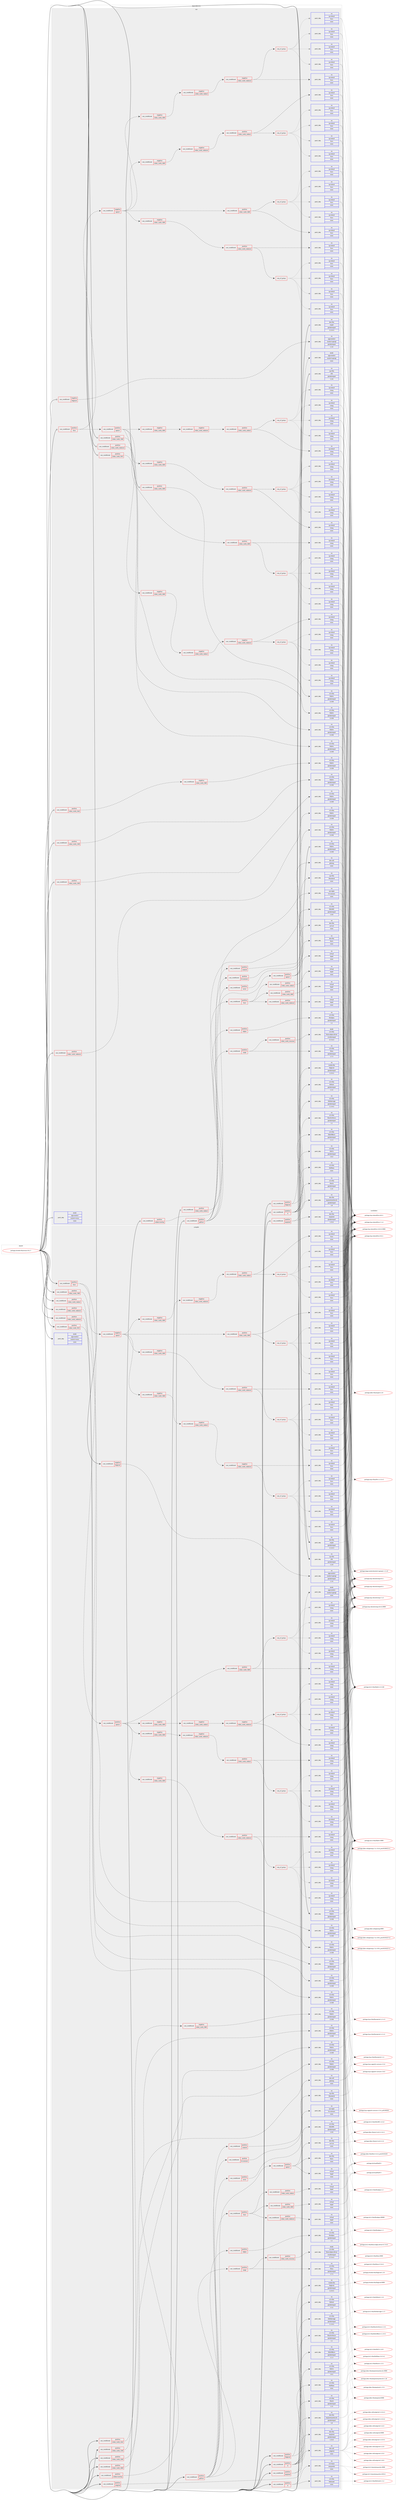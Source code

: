 digraph prolog {

# *************
# Graph options
# *************

newrank=true;
concentrate=true;
compound=true;
graph [rankdir=LR,fontname=Helvetica,fontsize=10,ranksep=1.5];#, ranksep=2.5, nodesep=0.2];
edge  [arrowhead=vee];
node  [fontname=Helvetica,fontsize=10];

# **********
# The ebuild
# **********

subgraph cluster_leftcol {
color=gray;
rank=same;
label=<<i>ebuild</i>>;
id [label="portage://media-libs/mesa-19.2.7", color=red, width=4, href="../media-libs/mesa-19.2.7.svg"];
}

# ****************
# The dependencies
# ****************

subgraph cluster_midcol {
color=gray;
label=<<i>dependencies</i>>;
subgraph cluster_compile {
fillcolor="#eeeeee";
style=filled;
label=<<i>compile</i>>;
subgraph cond47463 {
dependency208603 [label=<<TABLE BORDER="0" CELLBORDER="1" CELLSPACING="0" CELLPADDING="4"><TR><TD ROWSPAN="3" CELLPADDING="10">use_conditional</TD></TR><TR><TD>negative</TD></TR><TR><TD>libglvnd</TD></TR></TABLE>>, shape=none, color=red];
subgraph pack157937 {
dependency208604 [label=<<TABLE BORDER="0" CELLBORDER="1" CELLSPACING="0" CELLPADDING="4" WIDTH="220"><TR><TD ROWSPAN="6" CELLPADDING="30">pack_dep</TD></TR><TR><TD WIDTH="110">no</TD></TR><TR><TD>app-eselect</TD></TR><TR><TD>eselect-opengl</TD></TR><TR><TD>greaterequal</TD></TR><TR><TD>1.3.0</TD></TR></TABLE>>, shape=none, color=blue];
}
dependency208603:e -> dependency208604:w [weight=20,style="dashed",arrowhead="vee"];
}
id:e -> dependency208603:w [weight=20,style="solid",arrowhead="vee"];
subgraph cond47464 {
dependency208605 [label=<<TABLE BORDER="0" CELLBORDER="1" CELLSPACING="0" CELLPADDING="4"><TR><TD ROWSPAN="3" CELLPADDING="10">use_conditional</TD></TR><TR><TD>positive</TD></TR><TR><TD>X</TD></TR></TABLE>>, shape=none, color=red];
subgraph pack157938 {
dependency208606 [label=<<TABLE BORDER="0" CELLBORDER="1" CELLSPACING="0" CELLPADDING="4" WIDTH="220"><TR><TD ROWSPAN="6" CELLPADDING="30">pack_dep</TD></TR><TR><TD WIDTH="110">no</TD></TR><TR><TD>x11-libs</TD></TR><TR><TD>libX11</TD></TR><TR><TD>greaterequal</TD></TR><TR><TD>1.6.2</TD></TR></TABLE>>, shape=none, color=blue];
}
dependency208605:e -> dependency208606:w [weight=20,style="dashed",arrowhead="vee"];
subgraph pack157939 {
dependency208607 [label=<<TABLE BORDER="0" CELLBORDER="1" CELLSPACING="0" CELLPADDING="4" WIDTH="220"><TR><TD ROWSPAN="6" CELLPADDING="30">pack_dep</TD></TR><TR><TD WIDTH="110">no</TD></TR><TR><TD>x11-libs</TD></TR><TR><TD>libxshmfence</TD></TR><TR><TD>greaterequal</TD></TR><TR><TD>1.1</TD></TR></TABLE>>, shape=none, color=blue];
}
dependency208605:e -> dependency208607:w [weight=20,style="dashed",arrowhead="vee"];
subgraph pack157940 {
dependency208608 [label=<<TABLE BORDER="0" CELLBORDER="1" CELLSPACING="0" CELLPADDING="4" WIDTH="220"><TR><TD ROWSPAN="6" CELLPADDING="30">pack_dep</TD></TR><TR><TD WIDTH="110">no</TD></TR><TR><TD>x11-libs</TD></TR><TR><TD>libXdamage</TD></TR><TR><TD>greaterequal</TD></TR><TR><TD>1.1.4-r1</TD></TR></TABLE>>, shape=none, color=blue];
}
dependency208605:e -> dependency208608:w [weight=20,style="dashed",arrowhead="vee"];
subgraph pack157941 {
dependency208609 [label=<<TABLE BORDER="0" CELLBORDER="1" CELLSPACING="0" CELLPADDING="4" WIDTH="220"><TR><TD ROWSPAN="6" CELLPADDING="30">pack_dep</TD></TR><TR><TD WIDTH="110">no</TD></TR><TR><TD>x11-libs</TD></TR><TR><TD>libXext</TD></TR><TR><TD>greaterequal</TD></TR><TR><TD>1.3.2</TD></TR></TABLE>>, shape=none, color=blue];
}
dependency208605:e -> dependency208609:w [weight=20,style="dashed",arrowhead="vee"];
subgraph pack157942 {
dependency208610 [label=<<TABLE BORDER="0" CELLBORDER="1" CELLSPACING="0" CELLPADDING="4" WIDTH="220"><TR><TD ROWSPAN="6" CELLPADDING="30">pack_dep</TD></TR><TR><TD WIDTH="110">no</TD></TR><TR><TD>x11-libs</TD></TR><TR><TD>libXxf86vm</TD></TR><TR><TD>greaterequal</TD></TR><TR><TD>1.1.3</TD></TR></TABLE>>, shape=none, color=blue];
}
dependency208605:e -> dependency208610:w [weight=20,style="dashed",arrowhead="vee"];
subgraph pack157943 {
dependency208611 [label=<<TABLE BORDER="0" CELLBORDER="1" CELLSPACING="0" CELLPADDING="4" WIDTH="220"><TR><TD ROWSPAN="6" CELLPADDING="30">pack_dep</TD></TR><TR><TD WIDTH="110">no</TD></TR><TR><TD>x11-libs</TD></TR><TR><TD>libxcb</TD></TR><TR><TD>greaterequal</TD></TR><TR><TD>1.13</TD></TR></TABLE>>, shape=none, color=blue];
}
dependency208605:e -> dependency208611:w [weight=20,style="dashed",arrowhead="vee"];
subgraph pack157944 {
dependency208612 [label=<<TABLE BORDER="0" CELLBORDER="1" CELLSPACING="0" CELLPADDING="4" WIDTH="220"><TR><TD ROWSPAN="6" CELLPADDING="30">pack_dep</TD></TR><TR><TD WIDTH="110">no</TD></TR><TR><TD>x11-libs</TD></TR><TR><TD>libXfixes</TD></TR><TR><TD>none</TD></TR><TR><TD></TD></TR></TABLE>>, shape=none, color=blue];
}
dependency208605:e -> dependency208612:w [weight=20,style="dashed",arrowhead="vee"];
}
id:e -> dependency208605:w [weight=20,style="solid",arrowhead="vee"];
subgraph cond47465 {
dependency208613 [label=<<TABLE BORDER="0" CELLBORDER="1" CELLSPACING="0" CELLPADDING="4"><TR><TD ROWSPAN="3" CELLPADDING="10">use_conditional</TD></TR><TR><TD>positive</TD></TR><TR><TD>X</TD></TR></TABLE>>, shape=none, color=red];
subgraph pack157945 {
dependency208614 [label=<<TABLE BORDER="0" CELLBORDER="1" CELLSPACING="0" CELLPADDING="4" WIDTH="220"><TR><TD ROWSPAN="6" CELLPADDING="30">pack_dep</TD></TR><TR><TD WIDTH="110">no</TD></TR><TR><TD>x11-libs</TD></TR><TR><TD>libXrandr</TD></TR><TR><TD>none</TD></TR><TR><TD></TD></TR></TABLE>>, shape=none, color=blue];
}
dependency208613:e -> dependency208614:w [weight=20,style="dashed",arrowhead="vee"];
subgraph pack157946 {
dependency208615 [label=<<TABLE BORDER="0" CELLBORDER="1" CELLSPACING="0" CELLPADDING="4" WIDTH="220"><TR><TD ROWSPAN="6" CELLPADDING="30">pack_dep</TD></TR><TR><TD WIDTH="110">no</TD></TR><TR><TD>x11-base</TD></TR><TR><TD>xorg-proto</TD></TR><TR><TD>none</TD></TR><TR><TD></TD></TR></TABLE>>, shape=none, color=blue];
}
dependency208613:e -> dependency208615:w [weight=20,style="dashed",arrowhead="vee"];
}
id:e -> dependency208613:w [weight=20,style="solid",arrowhead="vee"];
subgraph cond47466 {
dependency208616 [label=<<TABLE BORDER="0" CELLBORDER="1" CELLSPACING="0" CELLPADDING="4"><TR><TD ROWSPAN="3" CELLPADDING="10">use_conditional</TD></TR><TR><TD>positive</TD></TR><TR><TD>gallium</TD></TR></TABLE>>, shape=none, color=red];
subgraph cond47467 {
dependency208617 [label=<<TABLE BORDER="0" CELLBORDER="1" CELLSPACING="0" CELLPADDING="4"><TR><TD ROWSPAN="3" CELLPADDING="10">use_conditional</TD></TR><TR><TD>positive</TD></TR><TR><TD>unwind</TD></TR></TABLE>>, shape=none, color=red];
subgraph pack157947 {
dependency208618 [label=<<TABLE BORDER="0" CELLBORDER="1" CELLSPACING="0" CELLPADDING="4" WIDTH="220"><TR><TD ROWSPAN="6" CELLPADDING="30">pack_dep</TD></TR><TR><TD WIDTH="110">no</TD></TR><TR><TD>sys-libs</TD></TR><TR><TD>libunwind</TD></TR><TR><TD>none</TD></TR><TR><TD></TD></TR></TABLE>>, shape=none, color=blue];
}
dependency208617:e -> dependency208618:w [weight=20,style="dashed",arrowhead="vee"];
}
dependency208616:e -> dependency208617:w [weight=20,style="dashed",arrowhead="vee"];
subgraph cond47468 {
dependency208619 [label=<<TABLE BORDER="0" CELLBORDER="1" CELLSPACING="0" CELLPADDING="4"><TR><TD ROWSPAN="3" CELLPADDING="10">use_conditional</TD></TR><TR><TD>positive</TD></TR><TR><TD>llvm</TD></TR></TABLE>>, shape=none, color=red];
subgraph cond47469 {
dependency208620 [label=<<TABLE BORDER="0" CELLBORDER="1" CELLSPACING="0" CELLPADDING="4"><TR><TD ROWSPAN="3" CELLPADDING="10">use_conditional</TD></TR><TR><TD>positive</TD></TR><TR><TD>video_cards_radeonsi</TD></TR></TABLE>>, shape=none, color=red];
subgraph pack157948 {
dependency208621 [label=<<TABLE BORDER="0" CELLBORDER="1" CELLSPACING="0" CELLPADDING="4" WIDTH="220"><TR><TD ROWSPAN="6" CELLPADDING="30">pack_dep</TD></TR><TR><TD WIDTH="110">no</TD></TR><TR><TD>virtual</TD></TR><TR><TD>libelf</TD></TR><TR><TD>none</TD></TR><TR><TD></TD></TR></TABLE>>, shape=none, color=blue];
}
dependency208620:e -> dependency208621:w [weight=20,style="dashed",arrowhead="vee"];
}
dependency208619:e -> dependency208620:w [weight=20,style="dashed",arrowhead="vee"];
subgraph cond47470 {
dependency208622 [label=<<TABLE BORDER="0" CELLBORDER="1" CELLSPACING="0" CELLPADDING="4"><TR><TD ROWSPAN="3" CELLPADDING="10">use_conditional</TD></TR><TR><TD>positive</TD></TR><TR><TD>video_cards_r600</TD></TR></TABLE>>, shape=none, color=red];
subgraph pack157949 {
dependency208623 [label=<<TABLE BORDER="0" CELLBORDER="1" CELLSPACING="0" CELLPADDING="4" WIDTH="220"><TR><TD ROWSPAN="6" CELLPADDING="30">pack_dep</TD></TR><TR><TD WIDTH="110">no</TD></TR><TR><TD>virtual</TD></TR><TR><TD>libelf</TD></TR><TR><TD>none</TD></TR><TR><TD></TD></TR></TABLE>>, shape=none, color=blue];
}
dependency208622:e -> dependency208623:w [weight=20,style="dashed",arrowhead="vee"];
}
dependency208619:e -> dependency208622:w [weight=20,style="dashed",arrowhead="vee"];
subgraph cond47471 {
dependency208624 [label=<<TABLE BORDER="0" CELLBORDER="1" CELLSPACING="0" CELLPADDING="4"><TR><TD ROWSPAN="3" CELLPADDING="10">use_conditional</TD></TR><TR><TD>positive</TD></TR><TR><TD>video_cards_radeon</TD></TR></TABLE>>, shape=none, color=red];
subgraph pack157950 {
dependency208625 [label=<<TABLE BORDER="0" CELLBORDER="1" CELLSPACING="0" CELLPADDING="4" WIDTH="220"><TR><TD ROWSPAN="6" CELLPADDING="30">pack_dep</TD></TR><TR><TD WIDTH="110">no</TD></TR><TR><TD>virtual</TD></TR><TR><TD>libelf</TD></TR><TR><TD>none</TD></TR><TR><TD></TD></TR></TABLE>>, shape=none, color=blue];
}
dependency208624:e -> dependency208625:w [weight=20,style="dashed",arrowhead="vee"];
}
dependency208619:e -> dependency208624:w [weight=20,style="dashed",arrowhead="vee"];
}
dependency208616:e -> dependency208619:w [weight=20,style="dashed",arrowhead="vee"];
subgraph cond47472 {
dependency208626 [label=<<TABLE BORDER="0" CELLBORDER="1" CELLSPACING="0" CELLPADDING="4"><TR><TD ROWSPAN="3" CELLPADDING="10">use_conditional</TD></TR><TR><TD>positive</TD></TR><TR><TD>lm-sensors</TD></TR></TABLE>>, shape=none, color=red];
subgraph pack157951 {
dependency208627 [label=<<TABLE BORDER="0" CELLBORDER="1" CELLSPACING="0" CELLPADDING="4" WIDTH="220"><TR><TD ROWSPAN="6" CELLPADDING="30">pack_dep</TD></TR><TR><TD WIDTH="110">no</TD></TR><TR><TD>sys-apps</TD></TR><TR><TD>lm-sensors</TD></TR><TR><TD>none</TD></TR><TR><TD></TD></TR></TABLE>>, shape=none, color=blue];
}
dependency208626:e -> dependency208627:w [weight=20,style="dashed",arrowhead="vee"];
}
dependency208616:e -> dependency208626:w [weight=20,style="dashed",arrowhead="vee"];
subgraph cond47473 {
dependency208628 [label=<<TABLE BORDER="0" CELLBORDER="1" CELLSPACING="0" CELLPADDING="4"><TR><TD ROWSPAN="3" CELLPADDING="10">use_conditional</TD></TR><TR><TD>positive</TD></TR><TR><TD>opencl</TD></TR></TABLE>>, shape=none, color=red];
subgraph pack157952 {
dependency208629 [label=<<TABLE BORDER="0" CELLBORDER="1" CELLSPACING="0" CELLPADDING="4" WIDTH="220"><TR><TD ROWSPAN="6" CELLPADDING="30">pack_dep</TD></TR><TR><TD WIDTH="110">no</TD></TR><TR><TD>dev-libs</TD></TR><TR><TD>ocl-icd</TD></TR><TR><TD>none</TD></TR><TR><TD></TD></TR></TABLE>>, shape=none, color=blue];
}
dependency208628:e -> dependency208629:w [weight=20,style="dashed",arrowhead="vee"];
subgraph pack157953 {
dependency208630 [label=<<TABLE BORDER="0" CELLBORDER="1" CELLSPACING="0" CELLPADDING="4" WIDTH="220"><TR><TD ROWSPAN="6" CELLPADDING="30">pack_dep</TD></TR><TR><TD WIDTH="110">no</TD></TR><TR><TD>dev-libs</TD></TR><TR><TD>libclc</TD></TR><TR><TD>none</TD></TR><TR><TD></TD></TR></TABLE>>, shape=none, color=blue];
}
dependency208628:e -> dependency208630:w [weight=20,style="dashed",arrowhead="vee"];
subgraph pack157954 {
dependency208631 [label=<<TABLE BORDER="0" CELLBORDER="1" CELLSPACING="0" CELLPADDING="4" WIDTH="220"><TR><TD ROWSPAN="6" CELLPADDING="30">pack_dep</TD></TR><TR><TD WIDTH="110">no</TD></TR><TR><TD>virtual</TD></TR><TR><TD>libelf</TD></TR><TR><TD>none</TD></TR><TR><TD></TD></TR></TABLE>>, shape=none, color=blue];
}
dependency208628:e -> dependency208631:w [weight=20,style="dashed",arrowhead="vee"];
}
dependency208616:e -> dependency208628:w [weight=20,style="dashed",arrowhead="vee"];
subgraph cond47474 {
dependency208632 [label=<<TABLE BORDER="0" CELLBORDER="1" CELLSPACING="0" CELLPADDING="4"><TR><TD ROWSPAN="3" CELLPADDING="10">use_conditional</TD></TR><TR><TD>positive</TD></TR><TR><TD>vaapi</TD></TR></TABLE>>, shape=none, color=red];
subgraph pack157955 {
dependency208633 [label=<<TABLE BORDER="0" CELLBORDER="1" CELLSPACING="0" CELLPADDING="4" WIDTH="220"><TR><TD ROWSPAN="6" CELLPADDING="30">pack_dep</TD></TR><TR><TD WIDTH="110">no</TD></TR><TR><TD>x11-libs</TD></TR><TR><TD>libva</TD></TR><TR><TD>greaterequal</TD></TR><TR><TD>1.7.3</TD></TR></TABLE>>, shape=none, color=blue];
}
dependency208632:e -> dependency208633:w [weight=20,style="dashed",arrowhead="vee"];
subgraph cond47475 {
dependency208634 [label=<<TABLE BORDER="0" CELLBORDER="1" CELLSPACING="0" CELLPADDING="4"><TR><TD ROWSPAN="3" CELLPADDING="10">use_conditional</TD></TR><TR><TD>positive</TD></TR><TR><TD>video_cards_nouveau</TD></TR></TABLE>>, shape=none, color=red];
subgraph pack157956 {
dependency208635 [label=<<TABLE BORDER="0" CELLBORDER="1" CELLSPACING="0" CELLPADDING="4" WIDTH="220"><TR><TD ROWSPAN="6" CELLPADDING="30">pack_dep</TD></TR><TR><TD WIDTH="110">weak</TD></TR><TR><TD>x11-libs</TD></TR><TR><TD>libva-vdpau-driver</TD></TR><TR><TD>smallerequal</TD></TR><TR><TD>0.7.4-r3</TD></TR></TABLE>>, shape=none, color=blue];
}
dependency208634:e -> dependency208635:w [weight=20,style="dashed",arrowhead="vee"];
}
dependency208632:e -> dependency208634:w [weight=20,style="dashed",arrowhead="vee"];
}
dependency208616:e -> dependency208632:w [weight=20,style="dashed",arrowhead="vee"];
subgraph cond47476 {
dependency208636 [label=<<TABLE BORDER="0" CELLBORDER="1" CELLSPACING="0" CELLPADDING="4"><TR><TD ROWSPAN="3" CELLPADDING="10">use_conditional</TD></TR><TR><TD>positive</TD></TR><TR><TD>vdpau</TD></TR></TABLE>>, shape=none, color=red];
subgraph pack157957 {
dependency208637 [label=<<TABLE BORDER="0" CELLBORDER="1" CELLSPACING="0" CELLPADDING="4" WIDTH="220"><TR><TD ROWSPAN="6" CELLPADDING="30">pack_dep</TD></TR><TR><TD WIDTH="110">no</TD></TR><TR><TD>x11-libs</TD></TR><TR><TD>libvdpau</TD></TR><TR><TD>greaterequal</TD></TR><TR><TD>1.1</TD></TR></TABLE>>, shape=none, color=blue];
}
dependency208636:e -> dependency208637:w [weight=20,style="dashed",arrowhead="vee"];
}
dependency208616:e -> dependency208636:w [weight=20,style="dashed",arrowhead="vee"];
subgraph cond47477 {
dependency208638 [label=<<TABLE BORDER="0" CELLBORDER="1" CELLSPACING="0" CELLPADDING="4"><TR><TD ROWSPAN="3" CELLPADDING="10">use_conditional</TD></TR><TR><TD>positive</TD></TR><TR><TD>xvmc</TD></TR></TABLE>>, shape=none, color=red];
subgraph pack157958 {
dependency208639 [label=<<TABLE BORDER="0" CELLBORDER="1" CELLSPACING="0" CELLPADDING="4" WIDTH="220"><TR><TD ROWSPAN="6" CELLPADDING="30">pack_dep</TD></TR><TR><TD WIDTH="110">no</TD></TR><TR><TD>x11-libs</TD></TR><TR><TD>libXvMC</TD></TR><TR><TD>greaterequal</TD></TR><TR><TD>1.0.8</TD></TR></TABLE>>, shape=none, color=blue];
}
dependency208638:e -> dependency208639:w [weight=20,style="dashed",arrowhead="vee"];
}
dependency208616:e -> dependency208638:w [weight=20,style="dashed",arrowhead="vee"];
}
id:e -> dependency208616:w [weight=20,style="solid",arrowhead="vee"];
subgraph cond47478 {
dependency208640 [label=<<TABLE BORDER="0" CELLBORDER="1" CELLSPACING="0" CELLPADDING="4"><TR><TD ROWSPAN="3" CELLPADDING="10">use_conditional</TD></TR><TR><TD>positive</TD></TR><TR><TD>libglvnd</TD></TR></TABLE>>, shape=none, color=red];
subgraph pack157959 {
dependency208641 [label=<<TABLE BORDER="0" CELLBORDER="1" CELLSPACING="0" CELLPADDING="4" WIDTH="220"><TR><TD ROWSPAN="6" CELLPADDING="30">pack_dep</TD></TR><TR><TD WIDTH="110">no</TD></TR><TR><TD>media-libs</TD></TR><TR><TD>libglvnd</TD></TR><TR><TD>greaterequal</TD></TR><TR><TD>1.2.0-r1</TD></TR></TABLE>>, shape=none, color=blue];
}
dependency208640:e -> dependency208641:w [weight=20,style="dashed",arrowhead="vee"];
subgraph pack157960 {
dependency208642 [label=<<TABLE BORDER="0" CELLBORDER="1" CELLSPACING="0" CELLPADDING="4" WIDTH="220"><TR><TD ROWSPAN="6" CELLPADDING="30">pack_dep</TD></TR><TR><TD WIDTH="110">weak</TD></TR><TR><TD>app-eselect</TD></TR><TR><TD>eselect-opengl</TD></TR><TR><TD>none</TD></TR><TR><TD></TD></TR></TABLE>>, shape=none, color=blue];
}
dependency208640:e -> dependency208642:w [weight=20,style="dashed",arrowhead="vee"];
}
id:e -> dependency208640:w [weight=20,style="solid",arrowhead="vee"];
subgraph cond47479 {
dependency208643 [label=<<TABLE BORDER="0" CELLBORDER="1" CELLSPACING="0" CELLPADDING="4"><TR><TD ROWSPAN="3" CELLPADDING="10">use_conditional</TD></TR><TR><TD>positive</TD></TR><TR><TD>llvm</TD></TR></TABLE>>, shape=none, color=red];
subgraph cond47480 {
dependency208644 [label=<<TABLE BORDER="0" CELLBORDER="1" CELLSPACING="0" CELLPADDING="4"><TR><TD ROWSPAN="3" CELLPADDING="10">use_conditional</TD></TR><TR><TD>positive</TD></TR><TR><TD>opencl</TD></TR></TABLE>>, shape=none, color=red];
subgraph cond47481 {
dependency208645 [label=<<TABLE BORDER="0" CELLBORDER="1" CELLSPACING="0" CELLPADDING="4"><TR><TD ROWSPAN="3" CELLPADDING="10">use_conditional</TD></TR><TR><TD>positive</TD></TR><TR><TD>video_cards_r600</TD></TR></TABLE>>, shape=none, color=red];
subgraph any3041 {
dependency208646 [label=<<TABLE BORDER="0" CELLBORDER="1" CELLSPACING="0" CELLPADDING="4"><TR><TD CELLPADDING="10">any_of_group</TD></TR></TABLE>>, shape=none, color=red];subgraph pack157961 {
dependency208647 [label=<<TABLE BORDER="0" CELLBORDER="1" CELLSPACING="0" CELLPADDING="4" WIDTH="220"><TR><TD ROWSPAN="6" CELLPADDING="30">pack_dep</TD></TR><TR><TD WIDTH="110">no</TD></TR><TR><TD>sys-devel</TD></TR><TR><TD>clang</TD></TR><TR><TD>none</TD></TR><TR><TD></TD></TR></TABLE>>, shape=none, color=blue];
}
dependency208646:e -> dependency208647:w [weight=20,style="dotted",arrowhead="oinv"];
subgraph pack157962 {
dependency208648 [label=<<TABLE BORDER="0" CELLBORDER="1" CELLSPACING="0" CELLPADDING="4" WIDTH="220"><TR><TD ROWSPAN="6" CELLPADDING="30">pack_dep</TD></TR><TR><TD WIDTH="110">no</TD></TR><TR><TD>sys-devel</TD></TR><TR><TD>clang</TD></TR><TR><TD>none</TD></TR><TR><TD></TD></TR></TABLE>>, shape=none, color=blue];
}
dependency208646:e -> dependency208648:w [weight=20,style="dotted",arrowhead="oinv"];
subgraph pack157963 {
dependency208649 [label=<<TABLE BORDER="0" CELLBORDER="1" CELLSPACING="0" CELLPADDING="4" WIDTH="220"><TR><TD ROWSPAN="6" CELLPADDING="30">pack_dep</TD></TR><TR><TD WIDTH="110">no</TD></TR><TR><TD>sys-devel</TD></TR><TR><TD>clang</TD></TR><TR><TD>none</TD></TR><TR><TD></TD></TR></TABLE>>, shape=none, color=blue];
}
dependency208646:e -> dependency208649:w [weight=20,style="dotted",arrowhead="oinv"];
subgraph pack157964 {
dependency208650 [label=<<TABLE BORDER="0" CELLBORDER="1" CELLSPACING="0" CELLPADDING="4" WIDTH="220"><TR><TD ROWSPAN="6" CELLPADDING="30">pack_dep</TD></TR><TR><TD WIDTH="110">no</TD></TR><TR><TD>sys-devel</TD></TR><TR><TD>clang</TD></TR><TR><TD>none</TD></TR><TR><TD></TD></TR></TABLE>>, shape=none, color=blue];
}
dependency208646:e -> dependency208650:w [weight=20,style="dotted",arrowhead="oinv"];
}
dependency208645:e -> dependency208646:w [weight=20,style="dashed",arrowhead="vee"];
subgraph pack157965 {
dependency208651 [label=<<TABLE BORDER="0" CELLBORDER="1" CELLSPACING="0" CELLPADDING="4" WIDTH="220"><TR><TD ROWSPAN="6" CELLPADDING="30">pack_dep</TD></TR><TR><TD WIDTH="110">no</TD></TR><TR><TD>sys-devel</TD></TR><TR><TD>clang</TD></TR><TR><TD>none</TD></TR><TR><TD></TD></TR></TABLE>>, shape=none, color=blue];
}
dependency208645:e -> dependency208651:w [weight=20,style="dashed",arrowhead="vee"];
}
dependency208644:e -> dependency208645:w [weight=20,style="dashed",arrowhead="vee"];
subgraph cond47482 {
dependency208652 [label=<<TABLE BORDER="0" CELLBORDER="1" CELLSPACING="0" CELLPADDING="4"><TR><TD ROWSPAN="3" CELLPADDING="10">use_conditional</TD></TR><TR><TD>negative</TD></TR><TR><TD>video_cards_r600</TD></TR></TABLE>>, shape=none, color=red];
subgraph cond47483 {
dependency208653 [label=<<TABLE BORDER="0" CELLBORDER="1" CELLSPACING="0" CELLPADDING="4"><TR><TD ROWSPAN="3" CELLPADDING="10">use_conditional</TD></TR><TR><TD>positive</TD></TR><TR><TD>video_cards_radeonsi</TD></TR></TABLE>>, shape=none, color=red];
subgraph any3042 {
dependency208654 [label=<<TABLE BORDER="0" CELLBORDER="1" CELLSPACING="0" CELLPADDING="4"><TR><TD CELLPADDING="10">any_of_group</TD></TR></TABLE>>, shape=none, color=red];subgraph pack157966 {
dependency208655 [label=<<TABLE BORDER="0" CELLBORDER="1" CELLSPACING="0" CELLPADDING="4" WIDTH="220"><TR><TD ROWSPAN="6" CELLPADDING="30">pack_dep</TD></TR><TR><TD WIDTH="110">no</TD></TR><TR><TD>sys-devel</TD></TR><TR><TD>clang</TD></TR><TR><TD>none</TD></TR><TR><TD></TD></TR></TABLE>>, shape=none, color=blue];
}
dependency208654:e -> dependency208655:w [weight=20,style="dotted",arrowhead="oinv"];
subgraph pack157967 {
dependency208656 [label=<<TABLE BORDER="0" CELLBORDER="1" CELLSPACING="0" CELLPADDING="4" WIDTH="220"><TR><TD ROWSPAN="6" CELLPADDING="30">pack_dep</TD></TR><TR><TD WIDTH="110">no</TD></TR><TR><TD>sys-devel</TD></TR><TR><TD>clang</TD></TR><TR><TD>none</TD></TR><TR><TD></TD></TR></TABLE>>, shape=none, color=blue];
}
dependency208654:e -> dependency208656:w [weight=20,style="dotted",arrowhead="oinv"];
subgraph pack157968 {
dependency208657 [label=<<TABLE BORDER="0" CELLBORDER="1" CELLSPACING="0" CELLPADDING="4" WIDTH="220"><TR><TD ROWSPAN="6" CELLPADDING="30">pack_dep</TD></TR><TR><TD WIDTH="110">no</TD></TR><TR><TD>sys-devel</TD></TR><TR><TD>clang</TD></TR><TR><TD>none</TD></TR><TR><TD></TD></TR></TABLE>>, shape=none, color=blue];
}
dependency208654:e -> dependency208657:w [weight=20,style="dotted",arrowhead="oinv"];
subgraph pack157969 {
dependency208658 [label=<<TABLE BORDER="0" CELLBORDER="1" CELLSPACING="0" CELLPADDING="4" WIDTH="220"><TR><TD ROWSPAN="6" CELLPADDING="30">pack_dep</TD></TR><TR><TD WIDTH="110">no</TD></TR><TR><TD>sys-devel</TD></TR><TR><TD>clang</TD></TR><TR><TD>none</TD></TR><TR><TD></TD></TR></TABLE>>, shape=none, color=blue];
}
dependency208654:e -> dependency208658:w [weight=20,style="dotted",arrowhead="oinv"];
}
dependency208653:e -> dependency208654:w [weight=20,style="dashed",arrowhead="vee"];
subgraph pack157970 {
dependency208659 [label=<<TABLE BORDER="0" CELLBORDER="1" CELLSPACING="0" CELLPADDING="4" WIDTH="220"><TR><TD ROWSPAN="6" CELLPADDING="30">pack_dep</TD></TR><TR><TD WIDTH="110">no</TD></TR><TR><TD>sys-devel</TD></TR><TR><TD>clang</TD></TR><TR><TD>none</TD></TR><TR><TD></TD></TR></TABLE>>, shape=none, color=blue];
}
dependency208653:e -> dependency208659:w [weight=20,style="dashed",arrowhead="vee"];
}
dependency208652:e -> dependency208653:w [weight=20,style="dashed",arrowhead="vee"];
}
dependency208644:e -> dependency208652:w [weight=20,style="dashed",arrowhead="vee"];
subgraph cond47484 {
dependency208660 [label=<<TABLE BORDER="0" CELLBORDER="1" CELLSPACING="0" CELLPADDING="4"><TR><TD ROWSPAN="3" CELLPADDING="10">use_conditional</TD></TR><TR><TD>negative</TD></TR><TR><TD>video_cards_r600</TD></TR></TABLE>>, shape=none, color=red];
subgraph cond47485 {
dependency208661 [label=<<TABLE BORDER="0" CELLBORDER="1" CELLSPACING="0" CELLPADDING="4"><TR><TD ROWSPAN="3" CELLPADDING="10">use_conditional</TD></TR><TR><TD>negative</TD></TR><TR><TD>video_cards_radeonsi</TD></TR></TABLE>>, shape=none, color=red];
subgraph cond47486 {
dependency208662 [label=<<TABLE BORDER="0" CELLBORDER="1" CELLSPACING="0" CELLPADDING="4"><TR><TD ROWSPAN="3" CELLPADDING="10">use_conditional</TD></TR><TR><TD>positive</TD></TR><TR><TD>video_cards_radeon</TD></TR></TABLE>>, shape=none, color=red];
subgraph any3043 {
dependency208663 [label=<<TABLE BORDER="0" CELLBORDER="1" CELLSPACING="0" CELLPADDING="4"><TR><TD CELLPADDING="10">any_of_group</TD></TR></TABLE>>, shape=none, color=red];subgraph pack157971 {
dependency208664 [label=<<TABLE BORDER="0" CELLBORDER="1" CELLSPACING="0" CELLPADDING="4" WIDTH="220"><TR><TD ROWSPAN="6" CELLPADDING="30">pack_dep</TD></TR><TR><TD WIDTH="110">no</TD></TR><TR><TD>sys-devel</TD></TR><TR><TD>clang</TD></TR><TR><TD>none</TD></TR><TR><TD></TD></TR></TABLE>>, shape=none, color=blue];
}
dependency208663:e -> dependency208664:w [weight=20,style="dotted",arrowhead="oinv"];
subgraph pack157972 {
dependency208665 [label=<<TABLE BORDER="0" CELLBORDER="1" CELLSPACING="0" CELLPADDING="4" WIDTH="220"><TR><TD ROWSPAN="6" CELLPADDING="30">pack_dep</TD></TR><TR><TD WIDTH="110">no</TD></TR><TR><TD>sys-devel</TD></TR><TR><TD>clang</TD></TR><TR><TD>none</TD></TR><TR><TD></TD></TR></TABLE>>, shape=none, color=blue];
}
dependency208663:e -> dependency208665:w [weight=20,style="dotted",arrowhead="oinv"];
subgraph pack157973 {
dependency208666 [label=<<TABLE BORDER="0" CELLBORDER="1" CELLSPACING="0" CELLPADDING="4" WIDTH="220"><TR><TD ROWSPAN="6" CELLPADDING="30">pack_dep</TD></TR><TR><TD WIDTH="110">no</TD></TR><TR><TD>sys-devel</TD></TR><TR><TD>clang</TD></TR><TR><TD>none</TD></TR><TR><TD></TD></TR></TABLE>>, shape=none, color=blue];
}
dependency208663:e -> dependency208666:w [weight=20,style="dotted",arrowhead="oinv"];
subgraph pack157974 {
dependency208667 [label=<<TABLE BORDER="0" CELLBORDER="1" CELLSPACING="0" CELLPADDING="4" WIDTH="220"><TR><TD ROWSPAN="6" CELLPADDING="30">pack_dep</TD></TR><TR><TD WIDTH="110">no</TD></TR><TR><TD>sys-devel</TD></TR><TR><TD>clang</TD></TR><TR><TD>none</TD></TR><TR><TD></TD></TR></TABLE>>, shape=none, color=blue];
}
dependency208663:e -> dependency208667:w [weight=20,style="dotted",arrowhead="oinv"];
}
dependency208662:e -> dependency208663:w [weight=20,style="dashed",arrowhead="vee"];
subgraph pack157975 {
dependency208668 [label=<<TABLE BORDER="0" CELLBORDER="1" CELLSPACING="0" CELLPADDING="4" WIDTH="220"><TR><TD ROWSPAN="6" CELLPADDING="30">pack_dep</TD></TR><TR><TD WIDTH="110">no</TD></TR><TR><TD>sys-devel</TD></TR><TR><TD>clang</TD></TR><TR><TD>none</TD></TR><TR><TD></TD></TR></TABLE>>, shape=none, color=blue];
}
dependency208662:e -> dependency208668:w [weight=20,style="dashed",arrowhead="vee"];
}
dependency208661:e -> dependency208662:w [weight=20,style="dashed",arrowhead="vee"];
}
dependency208660:e -> dependency208661:w [weight=20,style="dashed",arrowhead="vee"];
}
dependency208644:e -> dependency208660:w [weight=20,style="dashed",arrowhead="vee"];
subgraph cond47487 {
dependency208669 [label=<<TABLE BORDER="0" CELLBORDER="1" CELLSPACING="0" CELLPADDING="4"><TR><TD ROWSPAN="3" CELLPADDING="10">use_conditional</TD></TR><TR><TD>negative</TD></TR><TR><TD>video_cards_r600</TD></TR></TABLE>>, shape=none, color=red];
subgraph cond47488 {
dependency208670 [label=<<TABLE BORDER="0" CELLBORDER="1" CELLSPACING="0" CELLPADDING="4"><TR><TD ROWSPAN="3" CELLPADDING="10">use_conditional</TD></TR><TR><TD>negative</TD></TR><TR><TD>video_cards_radeon</TD></TR></TABLE>>, shape=none, color=red];
subgraph cond47489 {
dependency208671 [label=<<TABLE BORDER="0" CELLBORDER="1" CELLSPACING="0" CELLPADDING="4"><TR><TD ROWSPAN="3" CELLPADDING="10">use_conditional</TD></TR><TR><TD>negative</TD></TR><TR><TD>video_cards_radeonsi</TD></TR></TABLE>>, shape=none, color=red];
subgraph any3044 {
dependency208672 [label=<<TABLE BORDER="0" CELLBORDER="1" CELLSPACING="0" CELLPADDING="4"><TR><TD CELLPADDING="10">any_of_group</TD></TR></TABLE>>, shape=none, color=red];subgraph pack157976 {
dependency208673 [label=<<TABLE BORDER="0" CELLBORDER="1" CELLSPACING="0" CELLPADDING="4" WIDTH="220"><TR><TD ROWSPAN="6" CELLPADDING="30">pack_dep</TD></TR><TR><TD WIDTH="110">no</TD></TR><TR><TD>sys-devel</TD></TR><TR><TD>clang</TD></TR><TR><TD>none</TD></TR><TR><TD></TD></TR></TABLE>>, shape=none, color=blue];
}
dependency208672:e -> dependency208673:w [weight=20,style="dotted",arrowhead="oinv"];
subgraph pack157977 {
dependency208674 [label=<<TABLE BORDER="0" CELLBORDER="1" CELLSPACING="0" CELLPADDING="4" WIDTH="220"><TR><TD ROWSPAN="6" CELLPADDING="30">pack_dep</TD></TR><TR><TD WIDTH="110">no</TD></TR><TR><TD>sys-devel</TD></TR><TR><TD>clang</TD></TR><TR><TD>none</TD></TR><TR><TD></TD></TR></TABLE>>, shape=none, color=blue];
}
dependency208672:e -> dependency208674:w [weight=20,style="dotted",arrowhead="oinv"];
subgraph pack157978 {
dependency208675 [label=<<TABLE BORDER="0" CELLBORDER="1" CELLSPACING="0" CELLPADDING="4" WIDTH="220"><TR><TD ROWSPAN="6" CELLPADDING="30">pack_dep</TD></TR><TR><TD WIDTH="110">no</TD></TR><TR><TD>sys-devel</TD></TR><TR><TD>clang</TD></TR><TR><TD>none</TD></TR><TR><TD></TD></TR></TABLE>>, shape=none, color=blue];
}
dependency208672:e -> dependency208675:w [weight=20,style="dotted",arrowhead="oinv"];
subgraph pack157979 {
dependency208676 [label=<<TABLE BORDER="0" CELLBORDER="1" CELLSPACING="0" CELLPADDING="4" WIDTH="220"><TR><TD ROWSPAN="6" CELLPADDING="30">pack_dep</TD></TR><TR><TD WIDTH="110">no</TD></TR><TR><TD>sys-devel</TD></TR><TR><TD>clang</TD></TR><TR><TD>none</TD></TR><TR><TD></TD></TR></TABLE>>, shape=none, color=blue];
}
dependency208672:e -> dependency208676:w [weight=20,style="dotted",arrowhead="oinv"];
}
dependency208671:e -> dependency208672:w [weight=20,style="dashed",arrowhead="vee"];
subgraph pack157980 {
dependency208677 [label=<<TABLE BORDER="0" CELLBORDER="1" CELLSPACING="0" CELLPADDING="4" WIDTH="220"><TR><TD ROWSPAN="6" CELLPADDING="30">pack_dep</TD></TR><TR><TD WIDTH="110">no</TD></TR><TR><TD>sys-devel</TD></TR><TR><TD>clang</TD></TR><TR><TD>none</TD></TR><TR><TD></TD></TR></TABLE>>, shape=none, color=blue];
}
dependency208671:e -> dependency208677:w [weight=20,style="dashed",arrowhead="vee"];
}
dependency208670:e -> dependency208671:w [weight=20,style="dashed",arrowhead="vee"];
}
dependency208669:e -> dependency208670:w [weight=20,style="dashed",arrowhead="vee"];
}
dependency208644:e -> dependency208669:w [weight=20,style="dashed",arrowhead="vee"];
}
dependency208643:e -> dependency208644:w [weight=20,style="dashed",arrowhead="vee"];
subgraph cond47490 {
dependency208678 [label=<<TABLE BORDER="0" CELLBORDER="1" CELLSPACING="0" CELLPADDING="4"><TR><TD ROWSPAN="3" CELLPADDING="10">use_conditional</TD></TR><TR><TD>negative</TD></TR><TR><TD>opencl</TD></TR></TABLE>>, shape=none, color=red];
subgraph cond47491 {
dependency208679 [label=<<TABLE BORDER="0" CELLBORDER="1" CELLSPACING="0" CELLPADDING="4"><TR><TD ROWSPAN="3" CELLPADDING="10">use_conditional</TD></TR><TR><TD>positive</TD></TR><TR><TD>video_cards_r600</TD></TR></TABLE>>, shape=none, color=red];
subgraph any3045 {
dependency208680 [label=<<TABLE BORDER="0" CELLBORDER="1" CELLSPACING="0" CELLPADDING="4"><TR><TD CELLPADDING="10">any_of_group</TD></TR></TABLE>>, shape=none, color=red];subgraph pack157981 {
dependency208681 [label=<<TABLE BORDER="0" CELLBORDER="1" CELLSPACING="0" CELLPADDING="4" WIDTH="220"><TR><TD ROWSPAN="6" CELLPADDING="30">pack_dep</TD></TR><TR><TD WIDTH="110">no</TD></TR><TR><TD>sys-devel</TD></TR><TR><TD>llvm</TD></TR><TR><TD>none</TD></TR><TR><TD></TD></TR></TABLE>>, shape=none, color=blue];
}
dependency208680:e -> dependency208681:w [weight=20,style="dotted",arrowhead="oinv"];
subgraph pack157982 {
dependency208682 [label=<<TABLE BORDER="0" CELLBORDER="1" CELLSPACING="0" CELLPADDING="4" WIDTH="220"><TR><TD ROWSPAN="6" CELLPADDING="30">pack_dep</TD></TR><TR><TD WIDTH="110">no</TD></TR><TR><TD>sys-devel</TD></TR><TR><TD>llvm</TD></TR><TR><TD>none</TD></TR><TR><TD></TD></TR></TABLE>>, shape=none, color=blue];
}
dependency208680:e -> dependency208682:w [weight=20,style="dotted",arrowhead="oinv"];
subgraph pack157983 {
dependency208683 [label=<<TABLE BORDER="0" CELLBORDER="1" CELLSPACING="0" CELLPADDING="4" WIDTH="220"><TR><TD ROWSPAN="6" CELLPADDING="30">pack_dep</TD></TR><TR><TD WIDTH="110">no</TD></TR><TR><TD>sys-devel</TD></TR><TR><TD>llvm</TD></TR><TR><TD>none</TD></TR><TR><TD></TD></TR></TABLE>>, shape=none, color=blue];
}
dependency208680:e -> dependency208683:w [weight=20,style="dotted",arrowhead="oinv"];
subgraph pack157984 {
dependency208684 [label=<<TABLE BORDER="0" CELLBORDER="1" CELLSPACING="0" CELLPADDING="4" WIDTH="220"><TR><TD ROWSPAN="6" CELLPADDING="30">pack_dep</TD></TR><TR><TD WIDTH="110">no</TD></TR><TR><TD>sys-devel</TD></TR><TR><TD>llvm</TD></TR><TR><TD>none</TD></TR><TR><TD></TD></TR></TABLE>>, shape=none, color=blue];
}
dependency208680:e -> dependency208684:w [weight=20,style="dotted",arrowhead="oinv"];
}
dependency208679:e -> dependency208680:w [weight=20,style="dashed",arrowhead="vee"];
subgraph pack157985 {
dependency208685 [label=<<TABLE BORDER="0" CELLBORDER="1" CELLSPACING="0" CELLPADDING="4" WIDTH="220"><TR><TD ROWSPAN="6" CELLPADDING="30">pack_dep</TD></TR><TR><TD WIDTH="110">no</TD></TR><TR><TD>sys-devel</TD></TR><TR><TD>llvm</TD></TR><TR><TD>none</TD></TR><TR><TD></TD></TR></TABLE>>, shape=none, color=blue];
}
dependency208679:e -> dependency208685:w [weight=20,style="dashed",arrowhead="vee"];
}
dependency208678:e -> dependency208679:w [weight=20,style="dashed",arrowhead="vee"];
subgraph cond47492 {
dependency208686 [label=<<TABLE BORDER="0" CELLBORDER="1" CELLSPACING="0" CELLPADDING="4"><TR><TD ROWSPAN="3" CELLPADDING="10">use_conditional</TD></TR><TR><TD>negative</TD></TR><TR><TD>video_cards_r600</TD></TR></TABLE>>, shape=none, color=red];
subgraph cond47493 {
dependency208687 [label=<<TABLE BORDER="0" CELLBORDER="1" CELLSPACING="0" CELLPADDING="4"><TR><TD ROWSPAN="3" CELLPADDING="10">use_conditional</TD></TR><TR><TD>positive</TD></TR><TR><TD>video_cards_radeonsi</TD></TR></TABLE>>, shape=none, color=red];
subgraph any3046 {
dependency208688 [label=<<TABLE BORDER="0" CELLBORDER="1" CELLSPACING="0" CELLPADDING="4"><TR><TD CELLPADDING="10">any_of_group</TD></TR></TABLE>>, shape=none, color=red];subgraph pack157986 {
dependency208689 [label=<<TABLE BORDER="0" CELLBORDER="1" CELLSPACING="0" CELLPADDING="4" WIDTH="220"><TR><TD ROWSPAN="6" CELLPADDING="30">pack_dep</TD></TR><TR><TD WIDTH="110">no</TD></TR><TR><TD>sys-devel</TD></TR><TR><TD>llvm</TD></TR><TR><TD>none</TD></TR><TR><TD></TD></TR></TABLE>>, shape=none, color=blue];
}
dependency208688:e -> dependency208689:w [weight=20,style="dotted",arrowhead="oinv"];
subgraph pack157987 {
dependency208690 [label=<<TABLE BORDER="0" CELLBORDER="1" CELLSPACING="0" CELLPADDING="4" WIDTH="220"><TR><TD ROWSPAN="6" CELLPADDING="30">pack_dep</TD></TR><TR><TD WIDTH="110">no</TD></TR><TR><TD>sys-devel</TD></TR><TR><TD>llvm</TD></TR><TR><TD>none</TD></TR><TR><TD></TD></TR></TABLE>>, shape=none, color=blue];
}
dependency208688:e -> dependency208690:w [weight=20,style="dotted",arrowhead="oinv"];
subgraph pack157988 {
dependency208691 [label=<<TABLE BORDER="0" CELLBORDER="1" CELLSPACING="0" CELLPADDING="4" WIDTH="220"><TR><TD ROWSPAN="6" CELLPADDING="30">pack_dep</TD></TR><TR><TD WIDTH="110">no</TD></TR><TR><TD>sys-devel</TD></TR><TR><TD>llvm</TD></TR><TR><TD>none</TD></TR><TR><TD></TD></TR></TABLE>>, shape=none, color=blue];
}
dependency208688:e -> dependency208691:w [weight=20,style="dotted",arrowhead="oinv"];
subgraph pack157989 {
dependency208692 [label=<<TABLE BORDER="0" CELLBORDER="1" CELLSPACING="0" CELLPADDING="4" WIDTH="220"><TR><TD ROWSPAN="6" CELLPADDING="30">pack_dep</TD></TR><TR><TD WIDTH="110">no</TD></TR><TR><TD>sys-devel</TD></TR><TR><TD>llvm</TD></TR><TR><TD>none</TD></TR><TR><TD></TD></TR></TABLE>>, shape=none, color=blue];
}
dependency208688:e -> dependency208692:w [weight=20,style="dotted",arrowhead="oinv"];
}
dependency208687:e -> dependency208688:w [weight=20,style="dashed",arrowhead="vee"];
subgraph pack157990 {
dependency208693 [label=<<TABLE BORDER="0" CELLBORDER="1" CELLSPACING="0" CELLPADDING="4" WIDTH="220"><TR><TD ROWSPAN="6" CELLPADDING="30">pack_dep</TD></TR><TR><TD WIDTH="110">no</TD></TR><TR><TD>sys-devel</TD></TR><TR><TD>llvm</TD></TR><TR><TD>none</TD></TR><TR><TD></TD></TR></TABLE>>, shape=none, color=blue];
}
dependency208687:e -> dependency208693:w [weight=20,style="dashed",arrowhead="vee"];
}
dependency208686:e -> dependency208687:w [weight=20,style="dashed",arrowhead="vee"];
}
dependency208678:e -> dependency208686:w [weight=20,style="dashed",arrowhead="vee"];
subgraph cond47494 {
dependency208694 [label=<<TABLE BORDER="0" CELLBORDER="1" CELLSPACING="0" CELLPADDING="4"><TR><TD ROWSPAN="3" CELLPADDING="10">use_conditional</TD></TR><TR><TD>negative</TD></TR><TR><TD>video_cards_r600</TD></TR></TABLE>>, shape=none, color=red];
subgraph cond47495 {
dependency208695 [label=<<TABLE BORDER="0" CELLBORDER="1" CELLSPACING="0" CELLPADDING="4"><TR><TD ROWSPAN="3" CELLPADDING="10">use_conditional</TD></TR><TR><TD>negative</TD></TR><TR><TD>video_cards_radeonsi</TD></TR></TABLE>>, shape=none, color=red];
subgraph cond47496 {
dependency208696 [label=<<TABLE BORDER="0" CELLBORDER="1" CELLSPACING="0" CELLPADDING="4"><TR><TD ROWSPAN="3" CELLPADDING="10">use_conditional</TD></TR><TR><TD>positive</TD></TR><TR><TD>video_cards_radeon</TD></TR></TABLE>>, shape=none, color=red];
subgraph any3047 {
dependency208697 [label=<<TABLE BORDER="0" CELLBORDER="1" CELLSPACING="0" CELLPADDING="4"><TR><TD CELLPADDING="10">any_of_group</TD></TR></TABLE>>, shape=none, color=red];subgraph pack157991 {
dependency208698 [label=<<TABLE BORDER="0" CELLBORDER="1" CELLSPACING="0" CELLPADDING="4" WIDTH="220"><TR><TD ROWSPAN="6" CELLPADDING="30">pack_dep</TD></TR><TR><TD WIDTH="110">no</TD></TR><TR><TD>sys-devel</TD></TR><TR><TD>llvm</TD></TR><TR><TD>none</TD></TR><TR><TD></TD></TR></TABLE>>, shape=none, color=blue];
}
dependency208697:e -> dependency208698:w [weight=20,style="dotted",arrowhead="oinv"];
subgraph pack157992 {
dependency208699 [label=<<TABLE BORDER="0" CELLBORDER="1" CELLSPACING="0" CELLPADDING="4" WIDTH="220"><TR><TD ROWSPAN="6" CELLPADDING="30">pack_dep</TD></TR><TR><TD WIDTH="110">no</TD></TR><TR><TD>sys-devel</TD></TR><TR><TD>llvm</TD></TR><TR><TD>none</TD></TR><TR><TD></TD></TR></TABLE>>, shape=none, color=blue];
}
dependency208697:e -> dependency208699:w [weight=20,style="dotted",arrowhead="oinv"];
subgraph pack157993 {
dependency208700 [label=<<TABLE BORDER="0" CELLBORDER="1" CELLSPACING="0" CELLPADDING="4" WIDTH="220"><TR><TD ROWSPAN="6" CELLPADDING="30">pack_dep</TD></TR><TR><TD WIDTH="110">no</TD></TR><TR><TD>sys-devel</TD></TR><TR><TD>llvm</TD></TR><TR><TD>none</TD></TR><TR><TD></TD></TR></TABLE>>, shape=none, color=blue];
}
dependency208697:e -> dependency208700:w [weight=20,style="dotted",arrowhead="oinv"];
subgraph pack157994 {
dependency208701 [label=<<TABLE BORDER="0" CELLBORDER="1" CELLSPACING="0" CELLPADDING="4" WIDTH="220"><TR><TD ROWSPAN="6" CELLPADDING="30">pack_dep</TD></TR><TR><TD WIDTH="110">no</TD></TR><TR><TD>sys-devel</TD></TR><TR><TD>llvm</TD></TR><TR><TD>none</TD></TR><TR><TD></TD></TR></TABLE>>, shape=none, color=blue];
}
dependency208697:e -> dependency208701:w [weight=20,style="dotted",arrowhead="oinv"];
}
dependency208696:e -> dependency208697:w [weight=20,style="dashed",arrowhead="vee"];
subgraph pack157995 {
dependency208702 [label=<<TABLE BORDER="0" CELLBORDER="1" CELLSPACING="0" CELLPADDING="4" WIDTH="220"><TR><TD ROWSPAN="6" CELLPADDING="30">pack_dep</TD></TR><TR><TD WIDTH="110">no</TD></TR><TR><TD>sys-devel</TD></TR><TR><TD>llvm</TD></TR><TR><TD>none</TD></TR><TR><TD></TD></TR></TABLE>>, shape=none, color=blue];
}
dependency208696:e -> dependency208702:w [weight=20,style="dashed",arrowhead="vee"];
}
dependency208695:e -> dependency208696:w [weight=20,style="dashed",arrowhead="vee"];
}
dependency208694:e -> dependency208695:w [weight=20,style="dashed",arrowhead="vee"];
}
dependency208678:e -> dependency208694:w [weight=20,style="dashed",arrowhead="vee"];
subgraph cond47497 {
dependency208703 [label=<<TABLE BORDER="0" CELLBORDER="1" CELLSPACING="0" CELLPADDING="4"><TR><TD ROWSPAN="3" CELLPADDING="10">use_conditional</TD></TR><TR><TD>negative</TD></TR><TR><TD>video_cards_r600</TD></TR></TABLE>>, shape=none, color=red];
subgraph cond47498 {
dependency208704 [label=<<TABLE BORDER="0" CELLBORDER="1" CELLSPACING="0" CELLPADDING="4"><TR><TD ROWSPAN="3" CELLPADDING="10">use_conditional</TD></TR><TR><TD>negative</TD></TR><TR><TD>video_cards_radeon</TD></TR></TABLE>>, shape=none, color=red];
subgraph cond47499 {
dependency208705 [label=<<TABLE BORDER="0" CELLBORDER="1" CELLSPACING="0" CELLPADDING="4"><TR><TD ROWSPAN="3" CELLPADDING="10">use_conditional</TD></TR><TR><TD>negative</TD></TR><TR><TD>video_cards_radeonsi</TD></TR></TABLE>>, shape=none, color=red];
subgraph any3048 {
dependency208706 [label=<<TABLE BORDER="0" CELLBORDER="1" CELLSPACING="0" CELLPADDING="4"><TR><TD CELLPADDING="10">any_of_group</TD></TR></TABLE>>, shape=none, color=red];subgraph pack157996 {
dependency208707 [label=<<TABLE BORDER="0" CELLBORDER="1" CELLSPACING="0" CELLPADDING="4" WIDTH="220"><TR><TD ROWSPAN="6" CELLPADDING="30">pack_dep</TD></TR><TR><TD WIDTH="110">no</TD></TR><TR><TD>sys-devel</TD></TR><TR><TD>llvm</TD></TR><TR><TD>none</TD></TR><TR><TD></TD></TR></TABLE>>, shape=none, color=blue];
}
dependency208706:e -> dependency208707:w [weight=20,style="dotted",arrowhead="oinv"];
subgraph pack157997 {
dependency208708 [label=<<TABLE BORDER="0" CELLBORDER="1" CELLSPACING="0" CELLPADDING="4" WIDTH="220"><TR><TD ROWSPAN="6" CELLPADDING="30">pack_dep</TD></TR><TR><TD WIDTH="110">no</TD></TR><TR><TD>sys-devel</TD></TR><TR><TD>llvm</TD></TR><TR><TD>none</TD></TR><TR><TD></TD></TR></TABLE>>, shape=none, color=blue];
}
dependency208706:e -> dependency208708:w [weight=20,style="dotted",arrowhead="oinv"];
subgraph pack157998 {
dependency208709 [label=<<TABLE BORDER="0" CELLBORDER="1" CELLSPACING="0" CELLPADDING="4" WIDTH="220"><TR><TD ROWSPAN="6" CELLPADDING="30">pack_dep</TD></TR><TR><TD WIDTH="110">no</TD></TR><TR><TD>sys-devel</TD></TR><TR><TD>llvm</TD></TR><TR><TD>none</TD></TR><TR><TD></TD></TR></TABLE>>, shape=none, color=blue];
}
dependency208706:e -> dependency208709:w [weight=20,style="dotted",arrowhead="oinv"];
subgraph pack157999 {
dependency208710 [label=<<TABLE BORDER="0" CELLBORDER="1" CELLSPACING="0" CELLPADDING="4" WIDTH="220"><TR><TD ROWSPAN="6" CELLPADDING="30">pack_dep</TD></TR><TR><TD WIDTH="110">no</TD></TR><TR><TD>sys-devel</TD></TR><TR><TD>llvm</TD></TR><TR><TD>none</TD></TR><TR><TD></TD></TR></TABLE>>, shape=none, color=blue];
}
dependency208706:e -> dependency208710:w [weight=20,style="dotted",arrowhead="oinv"];
}
dependency208705:e -> dependency208706:w [weight=20,style="dashed",arrowhead="vee"];
subgraph pack158000 {
dependency208711 [label=<<TABLE BORDER="0" CELLBORDER="1" CELLSPACING="0" CELLPADDING="4" WIDTH="220"><TR><TD ROWSPAN="6" CELLPADDING="30">pack_dep</TD></TR><TR><TD WIDTH="110">no</TD></TR><TR><TD>sys-devel</TD></TR><TR><TD>llvm</TD></TR><TR><TD>none</TD></TR><TR><TD></TD></TR></TABLE>>, shape=none, color=blue];
}
dependency208705:e -> dependency208711:w [weight=20,style="dashed",arrowhead="vee"];
}
dependency208704:e -> dependency208705:w [weight=20,style="dashed",arrowhead="vee"];
}
dependency208703:e -> dependency208704:w [weight=20,style="dashed",arrowhead="vee"];
}
dependency208678:e -> dependency208703:w [weight=20,style="dashed",arrowhead="vee"];
}
dependency208643:e -> dependency208678:w [weight=20,style="dashed",arrowhead="vee"];
}
id:e -> dependency208643:w [weight=20,style="solid",arrowhead="vee"];
subgraph cond47500 {
dependency208712 [label=<<TABLE BORDER="0" CELLBORDER="1" CELLSPACING="0" CELLPADDING="4"><TR><TD ROWSPAN="3" CELLPADDING="10">use_conditional</TD></TR><TR><TD>positive</TD></TR><TR><TD>valgrind</TD></TR></TABLE>>, shape=none, color=red];
subgraph pack158001 {
dependency208713 [label=<<TABLE BORDER="0" CELLBORDER="1" CELLSPACING="0" CELLPADDING="4" WIDTH="220"><TR><TD ROWSPAN="6" CELLPADDING="30">pack_dep</TD></TR><TR><TD WIDTH="110">no</TD></TR><TR><TD>dev-util</TD></TR><TR><TD>valgrind</TD></TR><TR><TD>none</TD></TR><TR><TD></TD></TR></TABLE>>, shape=none, color=blue];
}
dependency208712:e -> dependency208713:w [weight=20,style="dashed",arrowhead="vee"];
}
id:e -> dependency208712:w [weight=20,style="solid",arrowhead="vee"];
subgraph cond47501 {
dependency208714 [label=<<TABLE BORDER="0" CELLBORDER="1" CELLSPACING="0" CELLPADDING="4"><TR><TD ROWSPAN="3" CELLPADDING="10">use_conditional</TD></TR><TR><TD>positive</TD></TR><TR><TD>video_cards_i915</TD></TR></TABLE>>, shape=none, color=red];
subgraph pack158002 {
dependency208715 [label=<<TABLE BORDER="0" CELLBORDER="1" CELLSPACING="0" CELLPADDING="4" WIDTH="220"><TR><TD ROWSPAN="6" CELLPADDING="30">pack_dep</TD></TR><TR><TD WIDTH="110">no</TD></TR><TR><TD>x11-libs</TD></TR><TR><TD>libdrm</TD></TR><TR><TD>greaterequal</TD></TR><TR><TD>2.4.99</TD></TR></TABLE>>, shape=none, color=blue];
}
dependency208714:e -> dependency208715:w [weight=20,style="dashed",arrowhead="vee"];
}
id:e -> dependency208714:w [weight=20,style="solid",arrowhead="vee"];
subgraph cond47502 {
dependency208716 [label=<<TABLE BORDER="0" CELLBORDER="1" CELLSPACING="0" CELLPADDING="4"><TR><TD ROWSPAN="3" CELLPADDING="10">use_conditional</TD></TR><TR><TD>positive</TD></TR><TR><TD>video_cards_intel</TD></TR></TABLE>>, shape=none, color=red];
subgraph cond47503 {
dependency208717 [label=<<TABLE BORDER="0" CELLBORDER="1" CELLSPACING="0" CELLPADDING="4"><TR><TD ROWSPAN="3" CELLPADDING="10">use_conditional</TD></TR><TR><TD>negative</TD></TR><TR><TD>video_cards_i965</TD></TR></TABLE>>, shape=none, color=red];
subgraph pack158003 {
dependency208718 [label=<<TABLE BORDER="0" CELLBORDER="1" CELLSPACING="0" CELLPADDING="4" WIDTH="220"><TR><TD ROWSPAN="6" CELLPADDING="30">pack_dep</TD></TR><TR><TD WIDTH="110">no</TD></TR><TR><TD>x11-libs</TD></TR><TR><TD>libdrm</TD></TR><TR><TD>greaterequal</TD></TR><TR><TD>2.4.99</TD></TR></TABLE>>, shape=none, color=blue];
}
dependency208717:e -> dependency208718:w [weight=20,style="dashed",arrowhead="vee"];
}
dependency208716:e -> dependency208717:w [weight=20,style="dashed",arrowhead="vee"];
}
id:e -> dependency208716:w [weight=20,style="solid",arrowhead="vee"];
subgraph cond47504 {
dependency208719 [label=<<TABLE BORDER="0" CELLBORDER="1" CELLSPACING="0" CELLPADDING="4"><TR><TD ROWSPAN="3" CELLPADDING="10">use_conditional</TD></TR><TR><TD>positive</TD></TR><TR><TD>video_cards_r100</TD></TR></TABLE>>, shape=none, color=red];
subgraph pack158004 {
dependency208720 [label=<<TABLE BORDER="0" CELLBORDER="1" CELLSPACING="0" CELLPADDING="4" WIDTH="220"><TR><TD ROWSPAN="6" CELLPADDING="30">pack_dep</TD></TR><TR><TD WIDTH="110">no</TD></TR><TR><TD>x11-libs</TD></TR><TR><TD>libdrm</TD></TR><TR><TD>greaterequal</TD></TR><TR><TD>2.4.99</TD></TR></TABLE>>, shape=none, color=blue];
}
dependency208719:e -> dependency208720:w [weight=20,style="dashed",arrowhead="vee"];
}
id:e -> dependency208719:w [weight=20,style="solid",arrowhead="vee"];
subgraph cond47505 {
dependency208721 [label=<<TABLE BORDER="0" CELLBORDER="1" CELLSPACING="0" CELLPADDING="4"><TR><TD ROWSPAN="3" CELLPADDING="10">use_conditional</TD></TR><TR><TD>positive</TD></TR><TR><TD>video_cards_r200</TD></TR></TABLE>>, shape=none, color=red];
subgraph pack158005 {
dependency208722 [label=<<TABLE BORDER="0" CELLBORDER="1" CELLSPACING="0" CELLPADDING="4" WIDTH="220"><TR><TD ROWSPAN="6" CELLPADDING="30">pack_dep</TD></TR><TR><TD WIDTH="110">no</TD></TR><TR><TD>x11-libs</TD></TR><TR><TD>libdrm</TD></TR><TR><TD>greaterequal</TD></TR><TR><TD>2.4.99</TD></TR></TABLE>>, shape=none, color=blue];
}
dependency208721:e -> dependency208722:w [weight=20,style="dashed",arrowhead="vee"];
}
id:e -> dependency208721:w [weight=20,style="solid",arrowhead="vee"];
subgraph cond47506 {
dependency208723 [label=<<TABLE BORDER="0" CELLBORDER="1" CELLSPACING="0" CELLPADDING="4"><TR><TD ROWSPAN="3" CELLPADDING="10">use_conditional</TD></TR><TR><TD>positive</TD></TR><TR><TD>video_cards_r300</TD></TR></TABLE>>, shape=none, color=red];
subgraph pack158006 {
dependency208724 [label=<<TABLE BORDER="0" CELLBORDER="1" CELLSPACING="0" CELLPADDING="4" WIDTH="220"><TR><TD ROWSPAN="6" CELLPADDING="30">pack_dep</TD></TR><TR><TD WIDTH="110">no</TD></TR><TR><TD>x11-libs</TD></TR><TR><TD>libdrm</TD></TR><TR><TD>greaterequal</TD></TR><TR><TD>2.4.99</TD></TR></TABLE>>, shape=none, color=blue];
}
dependency208723:e -> dependency208724:w [weight=20,style="dashed",arrowhead="vee"];
}
id:e -> dependency208723:w [weight=20,style="solid",arrowhead="vee"];
subgraph cond47507 {
dependency208725 [label=<<TABLE BORDER="0" CELLBORDER="1" CELLSPACING="0" CELLPADDING="4"><TR><TD ROWSPAN="3" CELLPADDING="10">use_conditional</TD></TR><TR><TD>positive</TD></TR><TR><TD>video_cards_r600</TD></TR></TABLE>>, shape=none, color=red];
subgraph pack158007 {
dependency208726 [label=<<TABLE BORDER="0" CELLBORDER="1" CELLSPACING="0" CELLPADDING="4" WIDTH="220"><TR><TD ROWSPAN="6" CELLPADDING="30">pack_dep</TD></TR><TR><TD WIDTH="110">no</TD></TR><TR><TD>x11-libs</TD></TR><TR><TD>libdrm</TD></TR><TR><TD>greaterequal</TD></TR><TR><TD>2.4.99</TD></TR></TABLE>>, shape=none, color=blue];
}
dependency208725:e -> dependency208726:w [weight=20,style="dashed",arrowhead="vee"];
}
id:e -> dependency208725:w [weight=20,style="solid",arrowhead="vee"];
subgraph cond47508 {
dependency208727 [label=<<TABLE BORDER="0" CELLBORDER="1" CELLSPACING="0" CELLPADDING="4"><TR><TD ROWSPAN="3" CELLPADDING="10">use_conditional</TD></TR><TR><TD>positive</TD></TR><TR><TD>video_cards_radeon</TD></TR></TABLE>>, shape=none, color=red];
subgraph pack158008 {
dependency208728 [label=<<TABLE BORDER="0" CELLBORDER="1" CELLSPACING="0" CELLPADDING="4" WIDTH="220"><TR><TD ROWSPAN="6" CELLPADDING="30">pack_dep</TD></TR><TR><TD WIDTH="110">no</TD></TR><TR><TD>x11-libs</TD></TR><TR><TD>libdrm</TD></TR><TR><TD>greaterequal</TD></TR><TR><TD>2.4.99</TD></TR></TABLE>>, shape=none, color=blue];
}
dependency208727:e -> dependency208728:w [weight=20,style="dashed",arrowhead="vee"];
}
id:e -> dependency208727:w [weight=20,style="solid",arrowhead="vee"];
subgraph cond47509 {
dependency208729 [label=<<TABLE BORDER="0" CELLBORDER="1" CELLSPACING="0" CELLPADDING="4"><TR><TD ROWSPAN="3" CELLPADDING="10">use_conditional</TD></TR><TR><TD>positive</TD></TR><TR><TD>video_cards_radeonsi</TD></TR></TABLE>>, shape=none, color=red];
subgraph pack158009 {
dependency208730 [label=<<TABLE BORDER="0" CELLBORDER="1" CELLSPACING="0" CELLPADDING="4" WIDTH="220"><TR><TD ROWSPAN="6" CELLPADDING="30">pack_dep</TD></TR><TR><TD WIDTH="110">no</TD></TR><TR><TD>x11-libs</TD></TR><TR><TD>libdrm</TD></TR><TR><TD>greaterequal</TD></TR><TR><TD>2.4.99</TD></TR></TABLE>>, shape=none, color=blue];
}
dependency208729:e -> dependency208730:w [weight=20,style="dashed",arrowhead="vee"];
}
id:e -> dependency208729:w [weight=20,style="solid",arrowhead="vee"];
subgraph cond47510 {
dependency208731 [label=<<TABLE BORDER="0" CELLBORDER="1" CELLSPACING="0" CELLPADDING="4"><TR><TD ROWSPAN="3" CELLPADDING="10">use_conditional</TD></TR><TR><TD>positive</TD></TR><TR><TD>video_cards_radeonsi</TD></TR></TABLE>>, shape=none, color=red];
subgraph pack158010 {
dependency208732 [label=<<TABLE BORDER="0" CELLBORDER="1" CELLSPACING="0" CELLPADDING="4" WIDTH="220"><TR><TD ROWSPAN="6" CELLPADDING="30">pack_dep</TD></TR><TR><TD WIDTH="110">no</TD></TR><TR><TD>x11-libs</TD></TR><TR><TD>libdrm</TD></TR><TR><TD>greaterequal</TD></TR><TR><TD>2.4.99</TD></TR></TABLE>>, shape=none, color=blue];
}
dependency208731:e -> dependency208732:w [weight=20,style="dashed",arrowhead="vee"];
}
id:e -> dependency208731:w [weight=20,style="solid",arrowhead="vee"];
subgraph cond47511 {
dependency208733 [label=<<TABLE BORDER="0" CELLBORDER="1" CELLSPACING="0" CELLPADDING="4"><TR><TD ROWSPAN="3" CELLPADDING="10">use_conditional</TD></TR><TR><TD>positive</TD></TR><TR><TD>vulkan-overlay</TD></TR></TABLE>>, shape=none, color=red];
subgraph pack158011 {
dependency208734 [label=<<TABLE BORDER="0" CELLBORDER="1" CELLSPACING="0" CELLPADDING="4" WIDTH="220"><TR><TD ROWSPAN="6" CELLPADDING="30">pack_dep</TD></TR><TR><TD WIDTH="110">no</TD></TR><TR><TD>dev-util</TD></TR><TR><TD>glslang</TD></TR><TR><TD>none</TD></TR><TR><TD></TD></TR></TABLE>>, shape=none, color=blue];
}
dependency208733:e -> dependency208734:w [weight=20,style="dashed",arrowhead="vee"];
}
id:e -> dependency208733:w [weight=20,style="solid",arrowhead="vee"];
subgraph cond47512 {
dependency208735 [label=<<TABLE BORDER="0" CELLBORDER="1" CELLSPACING="0" CELLPADDING="4"><TR><TD ROWSPAN="3" CELLPADDING="10">use_conditional</TD></TR><TR><TD>positive</TD></TR><TR><TD>wayland</TD></TR></TABLE>>, shape=none, color=red];
subgraph pack158012 {
dependency208736 [label=<<TABLE BORDER="0" CELLBORDER="1" CELLSPACING="0" CELLPADDING="4" WIDTH="220"><TR><TD ROWSPAN="6" CELLPADDING="30">pack_dep</TD></TR><TR><TD WIDTH="110">no</TD></TR><TR><TD>dev-libs</TD></TR><TR><TD>wayland</TD></TR><TR><TD>greaterequal</TD></TR><TR><TD>1.15.0</TD></TR></TABLE>>, shape=none, color=blue];
}
dependency208735:e -> dependency208736:w [weight=20,style="dashed",arrowhead="vee"];
subgraph pack158013 {
dependency208737 [label=<<TABLE BORDER="0" CELLBORDER="1" CELLSPACING="0" CELLPADDING="4" WIDTH="220"><TR><TD ROWSPAN="6" CELLPADDING="30">pack_dep</TD></TR><TR><TD WIDTH="110">no</TD></TR><TR><TD>dev-libs</TD></TR><TR><TD>wayland-protocols</TD></TR><TR><TD>greaterequal</TD></TR><TR><TD>1.8</TD></TR></TABLE>>, shape=none, color=blue];
}
dependency208735:e -> dependency208737:w [weight=20,style="dashed",arrowhead="vee"];
}
id:e -> dependency208735:w [weight=20,style="solid",arrowhead="vee"];
subgraph pack158014 {
dependency208738 [label=<<TABLE BORDER="0" CELLBORDER="1" CELLSPACING="0" CELLPADDING="4" WIDTH="220"><TR><TD ROWSPAN="6" CELLPADDING="30">pack_dep</TD></TR><TR><TD WIDTH="110">no</TD></TR><TR><TD>dev-libs</TD></TR><TR><TD>expat</TD></TR><TR><TD>greaterequal</TD></TR><TR><TD>2.1.0-r3</TD></TR></TABLE>>, shape=none, color=blue];
}
id:e -> dependency208738:w [weight=20,style="solid",arrowhead="vee"];
subgraph pack158015 {
dependency208739 [label=<<TABLE BORDER="0" CELLBORDER="1" CELLSPACING="0" CELLPADDING="4" WIDTH="220"><TR><TD ROWSPAN="6" CELLPADDING="30">pack_dep</TD></TR><TR><TD WIDTH="110">no</TD></TR><TR><TD>sys-libs</TD></TR><TR><TD>zlib</TD></TR><TR><TD>greaterequal</TD></TR><TR><TD>1.2.8</TD></TR></TABLE>>, shape=none, color=blue];
}
id:e -> dependency208739:w [weight=20,style="solid",arrowhead="vee"];
subgraph pack158016 {
dependency208740 [label=<<TABLE BORDER="0" CELLBORDER="1" CELLSPACING="0" CELLPADDING="4" WIDTH="220"><TR><TD ROWSPAN="6" CELLPADDING="30">pack_dep</TD></TR><TR><TD WIDTH="110">no</TD></TR><TR><TD>x11-libs</TD></TR><TR><TD>libdrm</TD></TR><TR><TD>greaterequal</TD></TR><TR><TD>2.4.99</TD></TR></TABLE>>, shape=none, color=blue];
}
id:e -> dependency208740:w [weight=20,style="solid",arrowhead="vee"];
subgraph pack158017 {
dependency208741 [label=<<TABLE BORDER="0" CELLBORDER="1" CELLSPACING="0" CELLPADDING="4" WIDTH="220"><TR><TD ROWSPAN="6" CELLPADDING="30">pack_dep</TD></TR><TR><TD WIDTH="110">weak</TD></TR><TR><TD>app-eselect</TD></TR><TR><TD>eselect-mesa</TD></TR><TR><TD>none</TD></TR><TR><TD></TD></TR></TABLE>>, shape=none, color=blue];
}
id:e -> dependency208741:w [weight=20,style="solid",arrowhead="vee"];
}
subgraph cluster_compileandrun {
fillcolor="#eeeeee";
style=filled;
label=<<i>compile and run</i>>;
}
subgraph cluster_run {
fillcolor="#eeeeee";
style=filled;
label=<<i>run</i>>;
subgraph cond47513 {
dependency208742 [label=<<TABLE BORDER="0" CELLBORDER="1" CELLSPACING="0" CELLPADDING="4"><TR><TD ROWSPAN="3" CELLPADDING="10">use_conditional</TD></TR><TR><TD>negative</TD></TR><TR><TD>libglvnd</TD></TR></TABLE>>, shape=none, color=red];
subgraph pack158018 {
dependency208743 [label=<<TABLE BORDER="0" CELLBORDER="1" CELLSPACING="0" CELLPADDING="4" WIDTH="220"><TR><TD ROWSPAN="6" CELLPADDING="30">pack_dep</TD></TR><TR><TD WIDTH="110">no</TD></TR><TR><TD>app-eselect</TD></TR><TR><TD>eselect-opengl</TD></TR><TR><TD>greaterequal</TD></TR><TR><TD>1.3.0</TD></TR></TABLE>>, shape=none, color=blue];
}
dependency208742:e -> dependency208743:w [weight=20,style="dashed",arrowhead="vee"];
}
id:e -> dependency208742:w [weight=20,style="solid",arrowhead="odot"];
subgraph cond47514 {
dependency208744 [label=<<TABLE BORDER="0" CELLBORDER="1" CELLSPACING="0" CELLPADDING="4"><TR><TD ROWSPAN="3" CELLPADDING="10">use_conditional</TD></TR><TR><TD>positive</TD></TR><TR><TD>X</TD></TR></TABLE>>, shape=none, color=red];
subgraph pack158019 {
dependency208745 [label=<<TABLE BORDER="0" CELLBORDER="1" CELLSPACING="0" CELLPADDING="4" WIDTH="220"><TR><TD ROWSPAN="6" CELLPADDING="30">pack_dep</TD></TR><TR><TD WIDTH="110">no</TD></TR><TR><TD>x11-libs</TD></TR><TR><TD>libX11</TD></TR><TR><TD>greaterequal</TD></TR><TR><TD>1.6.2</TD></TR></TABLE>>, shape=none, color=blue];
}
dependency208744:e -> dependency208745:w [weight=20,style="dashed",arrowhead="vee"];
subgraph pack158020 {
dependency208746 [label=<<TABLE BORDER="0" CELLBORDER="1" CELLSPACING="0" CELLPADDING="4" WIDTH="220"><TR><TD ROWSPAN="6" CELLPADDING="30">pack_dep</TD></TR><TR><TD WIDTH="110">no</TD></TR><TR><TD>x11-libs</TD></TR><TR><TD>libxshmfence</TD></TR><TR><TD>greaterequal</TD></TR><TR><TD>1.1</TD></TR></TABLE>>, shape=none, color=blue];
}
dependency208744:e -> dependency208746:w [weight=20,style="dashed",arrowhead="vee"];
subgraph pack158021 {
dependency208747 [label=<<TABLE BORDER="0" CELLBORDER="1" CELLSPACING="0" CELLPADDING="4" WIDTH="220"><TR><TD ROWSPAN="6" CELLPADDING="30">pack_dep</TD></TR><TR><TD WIDTH="110">no</TD></TR><TR><TD>x11-libs</TD></TR><TR><TD>libXdamage</TD></TR><TR><TD>greaterequal</TD></TR><TR><TD>1.1.4-r1</TD></TR></TABLE>>, shape=none, color=blue];
}
dependency208744:e -> dependency208747:w [weight=20,style="dashed",arrowhead="vee"];
subgraph pack158022 {
dependency208748 [label=<<TABLE BORDER="0" CELLBORDER="1" CELLSPACING="0" CELLPADDING="4" WIDTH="220"><TR><TD ROWSPAN="6" CELLPADDING="30">pack_dep</TD></TR><TR><TD WIDTH="110">no</TD></TR><TR><TD>x11-libs</TD></TR><TR><TD>libXext</TD></TR><TR><TD>greaterequal</TD></TR><TR><TD>1.3.2</TD></TR></TABLE>>, shape=none, color=blue];
}
dependency208744:e -> dependency208748:w [weight=20,style="dashed",arrowhead="vee"];
subgraph pack158023 {
dependency208749 [label=<<TABLE BORDER="0" CELLBORDER="1" CELLSPACING="0" CELLPADDING="4" WIDTH="220"><TR><TD ROWSPAN="6" CELLPADDING="30">pack_dep</TD></TR><TR><TD WIDTH="110">no</TD></TR><TR><TD>x11-libs</TD></TR><TR><TD>libXxf86vm</TD></TR><TR><TD>greaterequal</TD></TR><TR><TD>1.1.3</TD></TR></TABLE>>, shape=none, color=blue];
}
dependency208744:e -> dependency208749:w [weight=20,style="dashed",arrowhead="vee"];
subgraph pack158024 {
dependency208750 [label=<<TABLE BORDER="0" CELLBORDER="1" CELLSPACING="0" CELLPADDING="4" WIDTH="220"><TR><TD ROWSPAN="6" CELLPADDING="30">pack_dep</TD></TR><TR><TD WIDTH="110">no</TD></TR><TR><TD>x11-libs</TD></TR><TR><TD>libxcb</TD></TR><TR><TD>greaterequal</TD></TR><TR><TD>1.13</TD></TR></TABLE>>, shape=none, color=blue];
}
dependency208744:e -> dependency208750:w [weight=20,style="dashed",arrowhead="vee"];
subgraph pack158025 {
dependency208751 [label=<<TABLE BORDER="0" CELLBORDER="1" CELLSPACING="0" CELLPADDING="4" WIDTH="220"><TR><TD ROWSPAN="6" CELLPADDING="30">pack_dep</TD></TR><TR><TD WIDTH="110">no</TD></TR><TR><TD>x11-libs</TD></TR><TR><TD>libXfixes</TD></TR><TR><TD>none</TD></TR><TR><TD></TD></TR></TABLE>>, shape=none, color=blue];
}
dependency208744:e -> dependency208751:w [weight=20,style="dashed",arrowhead="vee"];
}
id:e -> dependency208744:w [weight=20,style="solid",arrowhead="odot"];
subgraph cond47515 {
dependency208752 [label=<<TABLE BORDER="0" CELLBORDER="1" CELLSPACING="0" CELLPADDING="4"><TR><TD ROWSPAN="3" CELLPADDING="10">use_conditional</TD></TR><TR><TD>positive</TD></TR><TR><TD>gallium</TD></TR></TABLE>>, shape=none, color=red];
subgraph cond47516 {
dependency208753 [label=<<TABLE BORDER="0" CELLBORDER="1" CELLSPACING="0" CELLPADDING="4"><TR><TD ROWSPAN="3" CELLPADDING="10">use_conditional</TD></TR><TR><TD>positive</TD></TR><TR><TD>unwind</TD></TR></TABLE>>, shape=none, color=red];
subgraph pack158026 {
dependency208754 [label=<<TABLE BORDER="0" CELLBORDER="1" CELLSPACING="0" CELLPADDING="4" WIDTH="220"><TR><TD ROWSPAN="6" CELLPADDING="30">pack_dep</TD></TR><TR><TD WIDTH="110">no</TD></TR><TR><TD>sys-libs</TD></TR><TR><TD>libunwind</TD></TR><TR><TD>none</TD></TR><TR><TD></TD></TR></TABLE>>, shape=none, color=blue];
}
dependency208753:e -> dependency208754:w [weight=20,style="dashed",arrowhead="vee"];
}
dependency208752:e -> dependency208753:w [weight=20,style="dashed",arrowhead="vee"];
subgraph cond47517 {
dependency208755 [label=<<TABLE BORDER="0" CELLBORDER="1" CELLSPACING="0" CELLPADDING="4"><TR><TD ROWSPAN="3" CELLPADDING="10">use_conditional</TD></TR><TR><TD>positive</TD></TR><TR><TD>llvm</TD></TR></TABLE>>, shape=none, color=red];
subgraph cond47518 {
dependency208756 [label=<<TABLE BORDER="0" CELLBORDER="1" CELLSPACING="0" CELLPADDING="4"><TR><TD ROWSPAN="3" CELLPADDING="10">use_conditional</TD></TR><TR><TD>positive</TD></TR><TR><TD>video_cards_radeonsi</TD></TR></TABLE>>, shape=none, color=red];
subgraph pack158027 {
dependency208757 [label=<<TABLE BORDER="0" CELLBORDER="1" CELLSPACING="0" CELLPADDING="4" WIDTH="220"><TR><TD ROWSPAN="6" CELLPADDING="30">pack_dep</TD></TR><TR><TD WIDTH="110">no</TD></TR><TR><TD>virtual</TD></TR><TR><TD>libelf</TD></TR><TR><TD>none</TD></TR><TR><TD></TD></TR></TABLE>>, shape=none, color=blue];
}
dependency208756:e -> dependency208757:w [weight=20,style="dashed",arrowhead="vee"];
}
dependency208755:e -> dependency208756:w [weight=20,style="dashed",arrowhead="vee"];
subgraph cond47519 {
dependency208758 [label=<<TABLE BORDER="0" CELLBORDER="1" CELLSPACING="0" CELLPADDING="4"><TR><TD ROWSPAN="3" CELLPADDING="10">use_conditional</TD></TR><TR><TD>positive</TD></TR><TR><TD>video_cards_r600</TD></TR></TABLE>>, shape=none, color=red];
subgraph pack158028 {
dependency208759 [label=<<TABLE BORDER="0" CELLBORDER="1" CELLSPACING="0" CELLPADDING="4" WIDTH="220"><TR><TD ROWSPAN="6" CELLPADDING="30">pack_dep</TD></TR><TR><TD WIDTH="110">no</TD></TR><TR><TD>virtual</TD></TR><TR><TD>libelf</TD></TR><TR><TD>none</TD></TR><TR><TD></TD></TR></TABLE>>, shape=none, color=blue];
}
dependency208758:e -> dependency208759:w [weight=20,style="dashed",arrowhead="vee"];
}
dependency208755:e -> dependency208758:w [weight=20,style="dashed",arrowhead="vee"];
subgraph cond47520 {
dependency208760 [label=<<TABLE BORDER="0" CELLBORDER="1" CELLSPACING="0" CELLPADDING="4"><TR><TD ROWSPAN="3" CELLPADDING="10">use_conditional</TD></TR><TR><TD>positive</TD></TR><TR><TD>video_cards_radeon</TD></TR></TABLE>>, shape=none, color=red];
subgraph pack158029 {
dependency208761 [label=<<TABLE BORDER="0" CELLBORDER="1" CELLSPACING="0" CELLPADDING="4" WIDTH="220"><TR><TD ROWSPAN="6" CELLPADDING="30">pack_dep</TD></TR><TR><TD WIDTH="110">no</TD></TR><TR><TD>virtual</TD></TR><TR><TD>libelf</TD></TR><TR><TD>none</TD></TR><TR><TD></TD></TR></TABLE>>, shape=none, color=blue];
}
dependency208760:e -> dependency208761:w [weight=20,style="dashed",arrowhead="vee"];
}
dependency208755:e -> dependency208760:w [weight=20,style="dashed",arrowhead="vee"];
}
dependency208752:e -> dependency208755:w [weight=20,style="dashed",arrowhead="vee"];
subgraph cond47521 {
dependency208762 [label=<<TABLE BORDER="0" CELLBORDER="1" CELLSPACING="0" CELLPADDING="4"><TR><TD ROWSPAN="3" CELLPADDING="10">use_conditional</TD></TR><TR><TD>positive</TD></TR><TR><TD>lm-sensors</TD></TR></TABLE>>, shape=none, color=red];
subgraph pack158030 {
dependency208763 [label=<<TABLE BORDER="0" CELLBORDER="1" CELLSPACING="0" CELLPADDING="4" WIDTH="220"><TR><TD ROWSPAN="6" CELLPADDING="30">pack_dep</TD></TR><TR><TD WIDTH="110">no</TD></TR><TR><TD>sys-apps</TD></TR><TR><TD>lm-sensors</TD></TR><TR><TD>none</TD></TR><TR><TD></TD></TR></TABLE>>, shape=none, color=blue];
}
dependency208762:e -> dependency208763:w [weight=20,style="dashed",arrowhead="vee"];
}
dependency208752:e -> dependency208762:w [weight=20,style="dashed",arrowhead="vee"];
subgraph cond47522 {
dependency208764 [label=<<TABLE BORDER="0" CELLBORDER="1" CELLSPACING="0" CELLPADDING="4"><TR><TD ROWSPAN="3" CELLPADDING="10">use_conditional</TD></TR><TR><TD>positive</TD></TR><TR><TD>opencl</TD></TR></TABLE>>, shape=none, color=red];
subgraph pack158031 {
dependency208765 [label=<<TABLE BORDER="0" CELLBORDER="1" CELLSPACING="0" CELLPADDING="4" WIDTH="220"><TR><TD ROWSPAN="6" CELLPADDING="30">pack_dep</TD></TR><TR><TD WIDTH="110">no</TD></TR><TR><TD>dev-libs</TD></TR><TR><TD>ocl-icd</TD></TR><TR><TD>none</TD></TR><TR><TD></TD></TR></TABLE>>, shape=none, color=blue];
}
dependency208764:e -> dependency208765:w [weight=20,style="dashed",arrowhead="vee"];
subgraph pack158032 {
dependency208766 [label=<<TABLE BORDER="0" CELLBORDER="1" CELLSPACING="0" CELLPADDING="4" WIDTH="220"><TR><TD ROWSPAN="6" CELLPADDING="30">pack_dep</TD></TR><TR><TD WIDTH="110">no</TD></TR><TR><TD>dev-libs</TD></TR><TR><TD>libclc</TD></TR><TR><TD>none</TD></TR><TR><TD></TD></TR></TABLE>>, shape=none, color=blue];
}
dependency208764:e -> dependency208766:w [weight=20,style="dashed",arrowhead="vee"];
subgraph pack158033 {
dependency208767 [label=<<TABLE BORDER="0" CELLBORDER="1" CELLSPACING="0" CELLPADDING="4" WIDTH="220"><TR><TD ROWSPAN="6" CELLPADDING="30">pack_dep</TD></TR><TR><TD WIDTH="110">no</TD></TR><TR><TD>virtual</TD></TR><TR><TD>libelf</TD></TR><TR><TD>none</TD></TR><TR><TD></TD></TR></TABLE>>, shape=none, color=blue];
}
dependency208764:e -> dependency208767:w [weight=20,style="dashed",arrowhead="vee"];
}
dependency208752:e -> dependency208764:w [weight=20,style="dashed",arrowhead="vee"];
subgraph cond47523 {
dependency208768 [label=<<TABLE BORDER="0" CELLBORDER="1" CELLSPACING="0" CELLPADDING="4"><TR><TD ROWSPAN="3" CELLPADDING="10">use_conditional</TD></TR><TR><TD>positive</TD></TR><TR><TD>vaapi</TD></TR></TABLE>>, shape=none, color=red];
subgraph pack158034 {
dependency208769 [label=<<TABLE BORDER="0" CELLBORDER="1" CELLSPACING="0" CELLPADDING="4" WIDTH="220"><TR><TD ROWSPAN="6" CELLPADDING="30">pack_dep</TD></TR><TR><TD WIDTH="110">no</TD></TR><TR><TD>x11-libs</TD></TR><TR><TD>libva</TD></TR><TR><TD>greaterequal</TD></TR><TR><TD>1.7.3</TD></TR></TABLE>>, shape=none, color=blue];
}
dependency208768:e -> dependency208769:w [weight=20,style="dashed",arrowhead="vee"];
subgraph cond47524 {
dependency208770 [label=<<TABLE BORDER="0" CELLBORDER="1" CELLSPACING="0" CELLPADDING="4"><TR><TD ROWSPAN="3" CELLPADDING="10">use_conditional</TD></TR><TR><TD>positive</TD></TR><TR><TD>video_cards_nouveau</TD></TR></TABLE>>, shape=none, color=red];
subgraph pack158035 {
dependency208771 [label=<<TABLE BORDER="0" CELLBORDER="1" CELLSPACING="0" CELLPADDING="4" WIDTH="220"><TR><TD ROWSPAN="6" CELLPADDING="30">pack_dep</TD></TR><TR><TD WIDTH="110">weak</TD></TR><TR><TD>x11-libs</TD></TR><TR><TD>libva-vdpau-driver</TD></TR><TR><TD>smallerequal</TD></TR><TR><TD>0.7.4-r3</TD></TR></TABLE>>, shape=none, color=blue];
}
dependency208770:e -> dependency208771:w [weight=20,style="dashed",arrowhead="vee"];
}
dependency208768:e -> dependency208770:w [weight=20,style="dashed",arrowhead="vee"];
}
dependency208752:e -> dependency208768:w [weight=20,style="dashed",arrowhead="vee"];
subgraph cond47525 {
dependency208772 [label=<<TABLE BORDER="0" CELLBORDER="1" CELLSPACING="0" CELLPADDING="4"><TR><TD ROWSPAN="3" CELLPADDING="10">use_conditional</TD></TR><TR><TD>positive</TD></TR><TR><TD>vdpau</TD></TR></TABLE>>, shape=none, color=red];
subgraph pack158036 {
dependency208773 [label=<<TABLE BORDER="0" CELLBORDER="1" CELLSPACING="0" CELLPADDING="4" WIDTH="220"><TR><TD ROWSPAN="6" CELLPADDING="30">pack_dep</TD></TR><TR><TD WIDTH="110">no</TD></TR><TR><TD>x11-libs</TD></TR><TR><TD>libvdpau</TD></TR><TR><TD>greaterequal</TD></TR><TR><TD>1.1</TD></TR></TABLE>>, shape=none, color=blue];
}
dependency208772:e -> dependency208773:w [weight=20,style="dashed",arrowhead="vee"];
}
dependency208752:e -> dependency208772:w [weight=20,style="dashed",arrowhead="vee"];
subgraph cond47526 {
dependency208774 [label=<<TABLE BORDER="0" CELLBORDER="1" CELLSPACING="0" CELLPADDING="4"><TR><TD ROWSPAN="3" CELLPADDING="10">use_conditional</TD></TR><TR><TD>positive</TD></TR><TR><TD>xvmc</TD></TR></TABLE>>, shape=none, color=red];
subgraph pack158037 {
dependency208775 [label=<<TABLE BORDER="0" CELLBORDER="1" CELLSPACING="0" CELLPADDING="4" WIDTH="220"><TR><TD ROWSPAN="6" CELLPADDING="30">pack_dep</TD></TR><TR><TD WIDTH="110">no</TD></TR><TR><TD>x11-libs</TD></TR><TR><TD>libXvMC</TD></TR><TR><TD>greaterequal</TD></TR><TR><TD>1.0.8</TD></TR></TABLE>>, shape=none, color=blue];
}
dependency208774:e -> dependency208775:w [weight=20,style="dashed",arrowhead="vee"];
}
dependency208752:e -> dependency208774:w [weight=20,style="dashed",arrowhead="vee"];
}
id:e -> dependency208752:w [weight=20,style="solid",arrowhead="odot"];
subgraph cond47527 {
dependency208776 [label=<<TABLE BORDER="0" CELLBORDER="1" CELLSPACING="0" CELLPADDING="4"><TR><TD ROWSPAN="3" CELLPADDING="10">use_conditional</TD></TR><TR><TD>positive</TD></TR><TR><TD>libglvnd</TD></TR></TABLE>>, shape=none, color=red];
subgraph pack158038 {
dependency208777 [label=<<TABLE BORDER="0" CELLBORDER="1" CELLSPACING="0" CELLPADDING="4" WIDTH="220"><TR><TD ROWSPAN="6" CELLPADDING="30">pack_dep</TD></TR><TR><TD WIDTH="110">no</TD></TR><TR><TD>media-libs</TD></TR><TR><TD>libglvnd</TD></TR><TR><TD>greaterequal</TD></TR><TR><TD>1.2.0-r1</TD></TR></TABLE>>, shape=none, color=blue];
}
dependency208776:e -> dependency208777:w [weight=20,style="dashed",arrowhead="vee"];
subgraph pack158039 {
dependency208778 [label=<<TABLE BORDER="0" CELLBORDER="1" CELLSPACING="0" CELLPADDING="4" WIDTH="220"><TR><TD ROWSPAN="6" CELLPADDING="30">pack_dep</TD></TR><TR><TD WIDTH="110">weak</TD></TR><TR><TD>app-eselect</TD></TR><TR><TD>eselect-opengl</TD></TR><TR><TD>none</TD></TR><TR><TD></TD></TR></TABLE>>, shape=none, color=blue];
}
dependency208776:e -> dependency208778:w [weight=20,style="dashed",arrowhead="vee"];
}
id:e -> dependency208776:w [weight=20,style="solid",arrowhead="odot"];
subgraph cond47528 {
dependency208779 [label=<<TABLE BORDER="0" CELLBORDER="1" CELLSPACING="0" CELLPADDING="4"><TR><TD ROWSPAN="3" CELLPADDING="10">use_conditional</TD></TR><TR><TD>positive</TD></TR><TR><TD>llvm</TD></TR></TABLE>>, shape=none, color=red];
subgraph cond47529 {
dependency208780 [label=<<TABLE BORDER="0" CELLBORDER="1" CELLSPACING="0" CELLPADDING="4"><TR><TD ROWSPAN="3" CELLPADDING="10">use_conditional</TD></TR><TR><TD>positive</TD></TR><TR><TD>opencl</TD></TR></TABLE>>, shape=none, color=red];
subgraph cond47530 {
dependency208781 [label=<<TABLE BORDER="0" CELLBORDER="1" CELLSPACING="0" CELLPADDING="4"><TR><TD ROWSPAN="3" CELLPADDING="10">use_conditional</TD></TR><TR><TD>positive</TD></TR><TR><TD>video_cards_r600</TD></TR></TABLE>>, shape=none, color=red];
subgraph any3049 {
dependency208782 [label=<<TABLE BORDER="0" CELLBORDER="1" CELLSPACING="0" CELLPADDING="4"><TR><TD CELLPADDING="10">any_of_group</TD></TR></TABLE>>, shape=none, color=red];subgraph pack158040 {
dependency208783 [label=<<TABLE BORDER="0" CELLBORDER="1" CELLSPACING="0" CELLPADDING="4" WIDTH="220"><TR><TD ROWSPAN="6" CELLPADDING="30">pack_dep</TD></TR><TR><TD WIDTH="110">no</TD></TR><TR><TD>sys-devel</TD></TR><TR><TD>clang</TD></TR><TR><TD>none</TD></TR><TR><TD></TD></TR></TABLE>>, shape=none, color=blue];
}
dependency208782:e -> dependency208783:w [weight=20,style="dotted",arrowhead="oinv"];
subgraph pack158041 {
dependency208784 [label=<<TABLE BORDER="0" CELLBORDER="1" CELLSPACING="0" CELLPADDING="4" WIDTH="220"><TR><TD ROWSPAN="6" CELLPADDING="30">pack_dep</TD></TR><TR><TD WIDTH="110">no</TD></TR><TR><TD>sys-devel</TD></TR><TR><TD>clang</TD></TR><TR><TD>none</TD></TR><TR><TD></TD></TR></TABLE>>, shape=none, color=blue];
}
dependency208782:e -> dependency208784:w [weight=20,style="dotted",arrowhead="oinv"];
subgraph pack158042 {
dependency208785 [label=<<TABLE BORDER="0" CELLBORDER="1" CELLSPACING="0" CELLPADDING="4" WIDTH="220"><TR><TD ROWSPAN="6" CELLPADDING="30">pack_dep</TD></TR><TR><TD WIDTH="110">no</TD></TR><TR><TD>sys-devel</TD></TR><TR><TD>clang</TD></TR><TR><TD>none</TD></TR><TR><TD></TD></TR></TABLE>>, shape=none, color=blue];
}
dependency208782:e -> dependency208785:w [weight=20,style="dotted",arrowhead="oinv"];
subgraph pack158043 {
dependency208786 [label=<<TABLE BORDER="0" CELLBORDER="1" CELLSPACING="0" CELLPADDING="4" WIDTH="220"><TR><TD ROWSPAN="6" CELLPADDING="30">pack_dep</TD></TR><TR><TD WIDTH="110">no</TD></TR><TR><TD>sys-devel</TD></TR><TR><TD>clang</TD></TR><TR><TD>none</TD></TR><TR><TD></TD></TR></TABLE>>, shape=none, color=blue];
}
dependency208782:e -> dependency208786:w [weight=20,style="dotted",arrowhead="oinv"];
}
dependency208781:e -> dependency208782:w [weight=20,style="dashed",arrowhead="vee"];
subgraph pack158044 {
dependency208787 [label=<<TABLE BORDER="0" CELLBORDER="1" CELLSPACING="0" CELLPADDING="4" WIDTH="220"><TR><TD ROWSPAN="6" CELLPADDING="30">pack_dep</TD></TR><TR><TD WIDTH="110">no</TD></TR><TR><TD>sys-devel</TD></TR><TR><TD>clang</TD></TR><TR><TD>none</TD></TR><TR><TD></TD></TR></TABLE>>, shape=none, color=blue];
}
dependency208781:e -> dependency208787:w [weight=20,style="dashed",arrowhead="vee"];
}
dependency208780:e -> dependency208781:w [weight=20,style="dashed",arrowhead="vee"];
subgraph cond47531 {
dependency208788 [label=<<TABLE BORDER="0" CELLBORDER="1" CELLSPACING="0" CELLPADDING="4"><TR><TD ROWSPAN="3" CELLPADDING="10">use_conditional</TD></TR><TR><TD>negative</TD></TR><TR><TD>video_cards_r600</TD></TR></TABLE>>, shape=none, color=red];
subgraph cond47532 {
dependency208789 [label=<<TABLE BORDER="0" CELLBORDER="1" CELLSPACING="0" CELLPADDING="4"><TR><TD ROWSPAN="3" CELLPADDING="10">use_conditional</TD></TR><TR><TD>positive</TD></TR><TR><TD>video_cards_radeonsi</TD></TR></TABLE>>, shape=none, color=red];
subgraph any3050 {
dependency208790 [label=<<TABLE BORDER="0" CELLBORDER="1" CELLSPACING="0" CELLPADDING="4"><TR><TD CELLPADDING="10">any_of_group</TD></TR></TABLE>>, shape=none, color=red];subgraph pack158045 {
dependency208791 [label=<<TABLE BORDER="0" CELLBORDER="1" CELLSPACING="0" CELLPADDING="4" WIDTH="220"><TR><TD ROWSPAN="6" CELLPADDING="30">pack_dep</TD></TR><TR><TD WIDTH="110">no</TD></TR><TR><TD>sys-devel</TD></TR><TR><TD>clang</TD></TR><TR><TD>none</TD></TR><TR><TD></TD></TR></TABLE>>, shape=none, color=blue];
}
dependency208790:e -> dependency208791:w [weight=20,style="dotted",arrowhead="oinv"];
subgraph pack158046 {
dependency208792 [label=<<TABLE BORDER="0" CELLBORDER="1" CELLSPACING="0" CELLPADDING="4" WIDTH="220"><TR><TD ROWSPAN="6" CELLPADDING="30">pack_dep</TD></TR><TR><TD WIDTH="110">no</TD></TR><TR><TD>sys-devel</TD></TR><TR><TD>clang</TD></TR><TR><TD>none</TD></TR><TR><TD></TD></TR></TABLE>>, shape=none, color=blue];
}
dependency208790:e -> dependency208792:w [weight=20,style="dotted",arrowhead="oinv"];
subgraph pack158047 {
dependency208793 [label=<<TABLE BORDER="0" CELLBORDER="1" CELLSPACING="0" CELLPADDING="4" WIDTH="220"><TR><TD ROWSPAN="6" CELLPADDING="30">pack_dep</TD></TR><TR><TD WIDTH="110">no</TD></TR><TR><TD>sys-devel</TD></TR><TR><TD>clang</TD></TR><TR><TD>none</TD></TR><TR><TD></TD></TR></TABLE>>, shape=none, color=blue];
}
dependency208790:e -> dependency208793:w [weight=20,style="dotted",arrowhead="oinv"];
subgraph pack158048 {
dependency208794 [label=<<TABLE BORDER="0" CELLBORDER="1" CELLSPACING="0" CELLPADDING="4" WIDTH="220"><TR><TD ROWSPAN="6" CELLPADDING="30">pack_dep</TD></TR><TR><TD WIDTH="110">no</TD></TR><TR><TD>sys-devel</TD></TR><TR><TD>clang</TD></TR><TR><TD>none</TD></TR><TR><TD></TD></TR></TABLE>>, shape=none, color=blue];
}
dependency208790:e -> dependency208794:w [weight=20,style="dotted",arrowhead="oinv"];
}
dependency208789:e -> dependency208790:w [weight=20,style="dashed",arrowhead="vee"];
subgraph pack158049 {
dependency208795 [label=<<TABLE BORDER="0" CELLBORDER="1" CELLSPACING="0" CELLPADDING="4" WIDTH="220"><TR><TD ROWSPAN="6" CELLPADDING="30">pack_dep</TD></TR><TR><TD WIDTH="110">no</TD></TR><TR><TD>sys-devel</TD></TR><TR><TD>clang</TD></TR><TR><TD>none</TD></TR><TR><TD></TD></TR></TABLE>>, shape=none, color=blue];
}
dependency208789:e -> dependency208795:w [weight=20,style="dashed",arrowhead="vee"];
}
dependency208788:e -> dependency208789:w [weight=20,style="dashed",arrowhead="vee"];
}
dependency208780:e -> dependency208788:w [weight=20,style="dashed",arrowhead="vee"];
subgraph cond47533 {
dependency208796 [label=<<TABLE BORDER="0" CELLBORDER="1" CELLSPACING="0" CELLPADDING="4"><TR><TD ROWSPAN="3" CELLPADDING="10">use_conditional</TD></TR><TR><TD>negative</TD></TR><TR><TD>video_cards_r600</TD></TR></TABLE>>, shape=none, color=red];
subgraph cond47534 {
dependency208797 [label=<<TABLE BORDER="0" CELLBORDER="1" CELLSPACING="0" CELLPADDING="4"><TR><TD ROWSPAN="3" CELLPADDING="10">use_conditional</TD></TR><TR><TD>negative</TD></TR><TR><TD>video_cards_radeonsi</TD></TR></TABLE>>, shape=none, color=red];
subgraph cond47535 {
dependency208798 [label=<<TABLE BORDER="0" CELLBORDER="1" CELLSPACING="0" CELLPADDING="4"><TR><TD ROWSPAN="3" CELLPADDING="10">use_conditional</TD></TR><TR><TD>positive</TD></TR><TR><TD>video_cards_radeon</TD></TR></TABLE>>, shape=none, color=red];
subgraph any3051 {
dependency208799 [label=<<TABLE BORDER="0" CELLBORDER="1" CELLSPACING="0" CELLPADDING="4"><TR><TD CELLPADDING="10">any_of_group</TD></TR></TABLE>>, shape=none, color=red];subgraph pack158050 {
dependency208800 [label=<<TABLE BORDER="0" CELLBORDER="1" CELLSPACING="0" CELLPADDING="4" WIDTH="220"><TR><TD ROWSPAN="6" CELLPADDING="30">pack_dep</TD></TR><TR><TD WIDTH="110">no</TD></TR><TR><TD>sys-devel</TD></TR><TR><TD>clang</TD></TR><TR><TD>none</TD></TR><TR><TD></TD></TR></TABLE>>, shape=none, color=blue];
}
dependency208799:e -> dependency208800:w [weight=20,style="dotted",arrowhead="oinv"];
subgraph pack158051 {
dependency208801 [label=<<TABLE BORDER="0" CELLBORDER="1" CELLSPACING="0" CELLPADDING="4" WIDTH="220"><TR><TD ROWSPAN="6" CELLPADDING="30">pack_dep</TD></TR><TR><TD WIDTH="110">no</TD></TR><TR><TD>sys-devel</TD></TR><TR><TD>clang</TD></TR><TR><TD>none</TD></TR><TR><TD></TD></TR></TABLE>>, shape=none, color=blue];
}
dependency208799:e -> dependency208801:w [weight=20,style="dotted",arrowhead="oinv"];
subgraph pack158052 {
dependency208802 [label=<<TABLE BORDER="0" CELLBORDER="1" CELLSPACING="0" CELLPADDING="4" WIDTH="220"><TR><TD ROWSPAN="6" CELLPADDING="30">pack_dep</TD></TR><TR><TD WIDTH="110">no</TD></TR><TR><TD>sys-devel</TD></TR><TR><TD>clang</TD></TR><TR><TD>none</TD></TR><TR><TD></TD></TR></TABLE>>, shape=none, color=blue];
}
dependency208799:e -> dependency208802:w [weight=20,style="dotted",arrowhead="oinv"];
subgraph pack158053 {
dependency208803 [label=<<TABLE BORDER="0" CELLBORDER="1" CELLSPACING="0" CELLPADDING="4" WIDTH="220"><TR><TD ROWSPAN="6" CELLPADDING="30">pack_dep</TD></TR><TR><TD WIDTH="110">no</TD></TR><TR><TD>sys-devel</TD></TR><TR><TD>clang</TD></TR><TR><TD>none</TD></TR><TR><TD></TD></TR></TABLE>>, shape=none, color=blue];
}
dependency208799:e -> dependency208803:w [weight=20,style="dotted",arrowhead="oinv"];
}
dependency208798:e -> dependency208799:w [weight=20,style="dashed",arrowhead="vee"];
subgraph pack158054 {
dependency208804 [label=<<TABLE BORDER="0" CELLBORDER="1" CELLSPACING="0" CELLPADDING="4" WIDTH="220"><TR><TD ROWSPAN="6" CELLPADDING="30">pack_dep</TD></TR><TR><TD WIDTH="110">no</TD></TR><TR><TD>sys-devel</TD></TR><TR><TD>clang</TD></TR><TR><TD>none</TD></TR><TR><TD></TD></TR></TABLE>>, shape=none, color=blue];
}
dependency208798:e -> dependency208804:w [weight=20,style="dashed",arrowhead="vee"];
}
dependency208797:e -> dependency208798:w [weight=20,style="dashed",arrowhead="vee"];
}
dependency208796:e -> dependency208797:w [weight=20,style="dashed",arrowhead="vee"];
}
dependency208780:e -> dependency208796:w [weight=20,style="dashed",arrowhead="vee"];
subgraph cond47536 {
dependency208805 [label=<<TABLE BORDER="0" CELLBORDER="1" CELLSPACING="0" CELLPADDING="4"><TR><TD ROWSPAN="3" CELLPADDING="10">use_conditional</TD></TR><TR><TD>negative</TD></TR><TR><TD>video_cards_r600</TD></TR></TABLE>>, shape=none, color=red];
subgraph cond47537 {
dependency208806 [label=<<TABLE BORDER="0" CELLBORDER="1" CELLSPACING="0" CELLPADDING="4"><TR><TD ROWSPAN="3" CELLPADDING="10">use_conditional</TD></TR><TR><TD>negative</TD></TR><TR><TD>video_cards_radeon</TD></TR></TABLE>>, shape=none, color=red];
subgraph cond47538 {
dependency208807 [label=<<TABLE BORDER="0" CELLBORDER="1" CELLSPACING="0" CELLPADDING="4"><TR><TD ROWSPAN="3" CELLPADDING="10">use_conditional</TD></TR><TR><TD>negative</TD></TR><TR><TD>video_cards_radeonsi</TD></TR></TABLE>>, shape=none, color=red];
subgraph any3052 {
dependency208808 [label=<<TABLE BORDER="0" CELLBORDER="1" CELLSPACING="0" CELLPADDING="4"><TR><TD CELLPADDING="10">any_of_group</TD></TR></TABLE>>, shape=none, color=red];subgraph pack158055 {
dependency208809 [label=<<TABLE BORDER="0" CELLBORDER="1" CELLSPACING="0" CELLPADDING="4" WIDTH="220"><TR><TD ROWSPAN="6" CELLPADDING="30">pack_dep</TD></TR><TR><TD WIDTH="110">no</TD></TR><TR><TD>sys-devel</TD></TR><TR><TD>clang</TD></TR><TR><TD>none</TD></TR><TR><TD></TD></TR></TABLE>>, shape=none, color=blue];
}
dependency208808:e -> dependency208809:w [weight=20,style="dotted",arrowhead="oinv"];
subgraph pack158056 {
dependency208810 [label=<<TABLE BORDER="0" CELLBORDER="1" CELLSPACING="0" CELLPADDING="4" WIDTH="220"><TR><TD ROWSPAN="6" CELLPADDING="30">pack_dep</TD></TR><TR><TD WIDTH="110">no</TD></TR><TR><TD>sys-devel</TD></TR><TR><TD>clang</TD></TR><TR><TD>none</TD></TR><TR><TD></TD></TR></TABLE>>, shape=none, color=blue];
}
dependency208808:e -> dependency208810:w [weight=20,style="dotted",arrowhead="oinv"];
subgraph pack158057 {
dependency208811 [label=<<TABLE BORDER="0" CELLBORDER="1" CELLSPACING="0" CELLPADDING="4" WIDTH="220"><TR><TD ROWSPAN="6" CELLPADDING="30">pack_dep</TD></TR><TR><TD WIDTH="110">no</TD></TR><TR><TD>sys-devel</TD></TR><TR><TD>clang</TD></TR><TR><TD>none</TD></TR><TR><TD></TD></TR></TABLE>>, shape=none, color=blue];
}
dependency208808:e -> dependency208811:w [weight=20,style="dotted",arrowhead="oinv"];
subgraph pack158058 {
dependency208812 [label=<<TABLE BORDER="0" CELLBORDER="1" CELLSPACING="0" CELLPADDING="4" WIDTH="220"><TR><TD ROWSPAN="6" CELLPADDING="30">pack_dep</TD></TR><TR><TD WIDTH="110">no</TD></TR><TR><TD>sys-devel</TD></TR><TR><TD>clang</TD></TR><TR><TD>none</TD></TR><TR><TD></TD></TR></TABLE>>, shape=none, color=blue];
}
dependency208808:e -> dependency208812:w [weight=20,style="dotted",arrowhead="oinv"];
}
dependency208807:e -> dependency208808:w [weight=20,style="dashed",arrowhead="vee"];
subgraph pack158059 {
dependency208813 [label=<<TABLE BORDER="0" CELLBORDER="1" CELLSPACING="0" CELLPADDING="4" WIDTH="220"><TR><TD ROWSPAN="6" CELLPADDING="30">pack_dep</TD></TR><TR><TD WIDTH="110">no</TD></TR><TR><TD>sys-devel</TD></TR><TR><TD>clang</TD></TR><TR><TD>none</TD></TR><TR><TD></TD></TR></TABLE>>, shape=none, color=blue];
}
dependency208807:e -> dependency208813:w [weight=20,style="dashed",arrowhead="vee"];
}
dependency208806:e -> dependency208807:w [weight=20,style="dashed",arrowhead="vee"];
}
dependency208805:e -> dependency208806:w [weight=20,style="dashed",arrowhead="vee"];
}
dependency208780:e -> dependency208805:w [weight=20,style="dashed",arrowhead="vee"];
}
dependency208779:e -> dependency208780:w [weight=20,style="dashed",arrowhead="vee"];
subgraph cond47539 {
dependency208814 [label=<<TABLE BORDER="0" CELLBORDER="1" CELLSPACING="0" CELLPADDING="4"><TR><TD ROWSPAN="3" CELLPADDING="10">use_conditional</TD></TR><TR><TD>negative</TD></TR><TR><TD>opencl</TD></TR></TABLE>>, shape=none, color=red];
subgraph cond47540 {
dependency208815 [label=<<TABLE BORDER="0" CELLBORDER="1" CELLSPACING="0" CELLPADDING="4"><TR><TD ROWSPAN="3" CELLPADDING="10">use_conditional</TD></TR><TR><TD>positive</TD></TR><TR><TD>video_cards_r600</TD></TR></TABLE>>, shape=none, color=red];
subgraph any3053 {
dependency208816 [label=<<TABLE BORDER="0" CELLBORDER="1" CELLSPACING="0" CELLPADDING="4"><TR><TD CELLPADDING="10">any_of_group</TD></TR></TABLE>>, shape=none, color=red];subgraph pack158060 {
dependency208817 [label=<<TABLE BORDER="0" CELLBORDER="1" CELLSPACING="0" CELLPADDING="4" WIDTH="220"><TR><TD ROWSPAN="6" CELLPADDING="30">pack_dep</TD></TR><TR><TD WIDTH="110">no</TD></TR><TR><TD>sys-devel</TD></TR><TR><TD>llvm</TD></TR><TR><TD>none</TD></TR><TR><TD></TD></TR></TABLE>>, shape=none, color=blue];
}
dependency208816:e -> dependency208817:w [weight=20,style="dotted",arrowhead="oinv"];
subgraph pack158061 {
dependency208818 [label=<<TABLE BORDER="0" CELLBORDER="1" CELLSPACING="0" CELLPADDING="4" WIDTH="220"><TR><TD ROWSPAN="6" CELLPADDING="30">pack_dep</TD></TR><TR><TD WIDTH="110">no</TD></TR><TR><TD>sys-devel</TD></TR><TR><TD>llvm</TD></TR><TR><TD>none</TD></TR><TR><TD></TD></TR></TABLE>>, shape=none, color=blue];
}
dependency208816:e -> dependency208818:w [weight=20,style="dotted",arrowhead="oinv"];
subgraph pack158062 {
dependency208819 [label=<<TABLE BORDER="0" CELLBORDER="1" CELLSPACING="0" CELLPADDING="4" WIDTH="220"><TR><TD ROWSPAN="6" CELLPADDING="30">pack_dep</TD></TR><TR><TD WIDTH="110">no</TD></TR><TR><TD>sys-devel</TD></TR><TR><TD>llvm</TD></TR><TR><TD>none</TD></TR><TR><TD></TD></TR></TABLE>>, shape=none, color=blue];
}
dependency208816:e -> dependency208819:w [weight=20,style="dotted",arrowhead="oinv"];
subgraph pack158063 {
dependency208820 [label=<<TABLE BORDER="0" CELLBORDER="1" CELLSPACING="0" CELLPADDING="4" WIDTH="220"><TR><TD ROWSPAN="6" CELLPADDING="30">pack_dep</TD></TR><TR><TD WIDTH="110">no</TD></TR><TR><TD>sys-devel</TD></TR><TR><TD>llvm</TD></TR><TR><TD>none</TD></TR><TR><TD></TD></TR></TABLE>>, shape=none, color=blue];
}
dependency208816:e -> dependency208820:w [weight=20,style="dotted",arrowhead="oinv"];
}
dependency208815:e -> dependency208816:w [weight=20,style="dashed",arrowhead="vee"];
subgraph pack158064 {
dependency208821 [label=<<TABLE BORDER="0" CELLBORDER="1" CELLSPACING="0" CELLPADDING="4" WIDTH="220"><TR><TD ROWSPAN="6" CELLPADDING="30">pack_dep</TD></TR><TR><TD WIDTH="110">no</TD></TR><TR><TD>sys-devel</TD></TR><TR><TD>llvm</TD></TR><TR><TD>none</TD></TR><TR><TD></TD></TR></TABLE>>, shape=none, color=blue];
}
dependency208815:e -> dependency208821:w [weight=20,style="dashed",arrowhead="vee"];
}
dependency208814:e -> dependency208815:w [weight=20,style="dashed",arrowhead="vee"];
subgraph cond47541 {
dependency208822 [label=<<TABLE BORDER="0" CELLBORDER="1" CELLSPACING="0" CELLPADDING="4"><TR><TD ROWSPAN="3" CELLPADDING="10">use_conditional</TD></TR><TR><TD>negative</TD></TR><TR><TD>video_cards_r600</TD></TR></TABLE>>, shape=none, color=red];
subgraph cond47542 {
dependency208823 [label=<<TABLE BORDER="0" CELLBORDER="1" CELLSPACING="0" CELLPADDING="4"><TR><TD ROWSPAN="3" CELLPADDING="10">use_conditional</TD></TR><TR><TD>positive</TD></TR><TR><TD>video_cards_radeonsi</TD></TR></TABLE>>, shape=none, color=red];
subgraph any3054 {
dependency208824 [label=<<TABLE BORDER="0" CELLBORDER="1" CELLSPACING="0" CELLPADDING="4"><TR><TD CELLPADDING="10">any_of_group</TD></TR></TABLE>>, shape=none, color=red];subgraph pack158065 {
dependency208825 [label=<<TABLE BORDER="0" CELLBORDER="1" CELLSPACING="0" CELLPADDING="4" WIDTH="220"><TR><TD ROWSPAN="6" CELLPADDING="30">pack_dep</TD></TR><TR><TD WIDTH="110">no</TD></TR><TR><TD>sys-devel</TD></TR><TR><TD>llvm</TD></TR><TR><TD>none</TD></TR><TR><TD></TD></TR></TABLE>>, shape=none, color=blue];
}
dependency208824:e -> dependency208825:w [weight=20,style="dotted",arrowhead="oinv"];
subgraph pack158066 {
dependency208826 [label=<<TABLE BORDER="0" CELLBORDER="1" CELLSPACING="0" CELLPADDING="4" WIDTH="220"><TR><TD ROWSPAN="6" CELLPADDING="30">pack_dep</TD></TR><TR><TD WIDTH="110">no</TD></TR><TR><TD>sys-devel</TD></TR><TR><TD>llvm</TD></TR><TR><TD>none</TD></TR><TR><TD></TD></TR></TABLE>>, shape=none, color=blue];
}
dependency208824:e -> dependency208826:w [weight=20,style="dotted",arrowhead="oinv"];
subgraph pack158067 {
dependency208827 [label=<<TABLE BORDER="0" CELLBORDER="1" CELLSPACING="0" CELLPADDING="4" WIDTH="220"><TR><TD ROWSPAN="6" CELLPADDING="30">pack_dep</TD></TR><TR><TD WIDTH="110">no</TD></TR><TR><TD>sys-devel</TD></TR><TR><TD>llvm</TD></TR><TR><TD>none</TD></TR><TR><TD></TD></TR></TABLE>>, shape=none, color=blue];
}
dependency208824:e -> dependency208827:w [weight=20,style="dotted",arrowhead="oinv"];
subgraph pack158068 {
dependency208828 [label=<<TABLE BORDER="0" CELLBORDER="1" CELLSPACING="0" CELLPADDING="4" WIDTH="220"><TR><TD ROWSPAN="6" CELLPADDING="30">pack_dep</TD></TR><TR><TD WIDTH="110">no</TD></TR><TR><TD>sys-devel</TD></TR><TR><TD>llvm</TD></TR><TR><TD>none</TD></TR><TR><TD></TD></TR></TABLE>>, shape=none, color=blue];
}
dependency208824:e -> dependency208828:w [weight=20,style="dotted",arrowhead="oinv"];
}
dependency208823:e -> dependency208824:w [weight=20,style="dashed",arrowhead="vee"];
subgraph pack158069 {
dependency208829 [label=<<TABLE BORDER="0" CELLBORDER="1" CELLSPACING="0" CELLPADDING="4" WIDTH="220"><TR><TD ROWSPAN="6" CELLPADDING="30">pack_dep</TD></TR><TR><TD WIDTH="110">no</TD></TR><TR><TD>sys-devel</TD></TR><TR><TD>llvm</TD></TR><TR><TD>none</TD></TR><TR><TD></TD></TR></TABLE>>, shape=none, color=blue];
}
dependency208823:e -> dependency208829:w [weight=20,style="dashed",arrowhead="vee"];
}
dependency208822:e -> dependency208823:w [weight=20,style="dashed",arrowhead="vee"];
}
dependency208814:e -> dependency208822:w [weight=20,style="dashed",arrowhead="vee"];
subgraph cond47543 {
dependency208830 [label=<<TABLE BORDER="0" CELLBORDER="1" CELLSPACING="0" CELLPADDING="4"><TR><TD ROWSPAN="3" CELLPADDING="10">use_conditional</TD></TR><TR><TD>negative</TD></TR><TR><TD>video_cards_r600</TD></TR></TABLE>>, shape=none, color=red];
subgraph cond47544 {
dependency208831 [label=<<TABLE BORDER="0" CELLBORDER="1" CELLSPACING="0" CELLPADDING="4"><TR><TD ROWSPAN="3" CELLPADDING="10">use_conditional</TD></TR><TR><TD>negative</TD></TR><TR><TD>video_cards_radeonsi</TD></TR></TABLE>>, shape=none, color=red];
subgraph cond47545 {
dependency208832 [label=<<TABLE BORDER="0" CELLBORDER="1" CELLSPACING="0" CELLPADDING="4"><TR><TD ROWSPAN="3" CELLPADDING="10">use_conditional</TD></TR><TR><TD>positive</TD></TR><TR><TD>video_cards_radeon</TD></TR></TABLE>>, shape=none, color=red];
subgraph any3055 {
dependency208833 [label=<<TABLE BORDER="0" CELLBORDER="1" CELLSPACING="0" CELLPADDING="4"><TR><TD CELLPADDING="10">any_of_group</TD></TR></TABLE>>, shape=none, color=red];subgraph pack158070 {
dependency208834 [label=<<TABLE BORDER="0" CELLBORDER="1" CELLSPACING="0" CELLPADDING="4" WIDTH="220"><TR><TD ROWSPAN="6" CELLPADDING="30">pack_dep</TD></TR><TR><TD WIDTH="110">no</TD></TR><TR><TD>sys-devel</TD></TR><TR><TD>llvm</TD></TR><TR><TD>none</TD></TR><TR><TD></TD></TR></TABLE>>, shape=none, color=blue];
}
dependency208833:e -> dependency208834:w [weight=20,style="dotted",arrowhead="oinv"];
subgraph pack158071 {
dependency208835 [label=<<TABLE BORDER="0" CELLBORDER="1" CELLSPACING="0" CELLPADDING="4" WIDTH="220"><TR><TD ROWSPAN="6" CELLPADDING="30">pack_dep</TD></TR><TR><TD WIDTH="110">no</TD></TR><TR><TD>sys-devel</TD></TR><TR><TD>llvm</TD></TR><TR><TD>none</TD></TR><TR><TD></TD></TR></TABLE>>, shape=none, color=blue];
}
dependency208833:e -> dependency208835:w [weight=20,style="dotted",arrowhead="oinv"];
subgraph pack158072 {
dependency208836 [label=<<TABLE BORDER="0" CELLBORDER="1" CELLSPACING="0" CELLPADDING="4" WIDTH="220"><TR><TD ROWSPAN="6" CELLPADDING="30">pack_dep</TD></TR><TR><TD WIDTH="110">no</TD></TR><TR><TD>sys-devel</TD></TR><TR><TD>llvm</TD></TR><TR><TD>none</TD></TR><TR><TD></TD></TR></TABLE>>, shape=none, color=blue];
}
dependency208833:e -> dependency208836:w [weight=20,style="dotted",arrowhead="oinv"];
subgraph pack158073 {
dependency208837 [label=<<TABLE BORDER="0" CELLBORDER="1" CELLSPACING="0" CELLPADDING="4" WIDTH="220"><TR><TD ROWSPAN="6" CELLPADDING="30">pack_dep</TD></TR><TR><TD WIDTH="110">no</TD></TR><TR><TD>sys-devel</TD></TR><TR><TD>llvm</TD></TR><TR><TD>none</TD></TR><TR><TD></TD></TR></TABLE>>, shape=none, color=blue];
}
dependency208833:e -> dependency208837:w [weight=20,style="dotted",arrowhead="oinv"];
}
dependency208832:e -> dependency208833:w [weight=20,style="dashed",arrowhead="vee"];
subgraph pack158074 {
dependency208838 [label=<<TABLE BORDER="0" CELLBORDER="1" CELLSPACING="0" CELLPADDING="4" WIDTH="220"><TR><TD ROWSPAN="6" CELLPADDING="30">pack_dep</TD></TR><TR><TD WIDTH="110">no</TD></TR><TR><TD>sys-devel</TD></TR><TR><TD>llvm</TD></TR><TR><TD>none</TD></TR><TR><TD></TD></TR></TABLE>>, shape=none, color=blue];
}
dependency208832:e -> dependency208838:w [weight=20,style="dashed",arrowhead="vee"];
}
dependency208831:e -> dependency208832:w [weight=20,style="dashed",arrowhead="vee"];
}
dependency208830:e -> dependency208831:w [weight=20,style="dashed",arrowhead="vee"];
}
dependency208814:e -> dependency208830:w [weight=20,style="dashed",arrowhead="vee"];
subgraph cond47546 {
dependency208839 [label=<<TABLE BORDER="0" CELLBORDER="1" CELLSPACING="0" CELLPADDING="4"><TR><TD ROWSPAN="3" CELLPADDING="10">use_conditional</TD></TR><TR><TD>negative</TD></TR><TR><TD>video_cards_r600</TD></TR></TABLE>>, shape=none, color=red];
subgraph cond47547 {
dependency208840 [label=<<TABLE BORDER="0" CELLBORDER="1" CELLSPACING="0" CELLPADDING="4"><TR><TD ROWSPAN="3" CELLPADDING="10">use_conditional</TD></TR><TR><TD>negative</TD></TR><TR><TD>video_cards_radeon</TD></TR></TABLE>>, shape=none, color=red];
subgraph cond47548 {
dependency208841 [label=<<TABLE BORDER="0" CELLBORDER="1" CELLSPACING="0" CELLPADDING="4"><TR><TD ROWSPAN="3" CELLPADDING="10">use_conditional</TD></TR><TR><TD>negative</TD></TR><TR><TD>video_cards_radeonsi</TD></TR></TABLE>>, shape=none, color=red];
subgraph any3056 {
dependency208842 [label=<<TABLE BORDER="0" CELLBORDER="1" CELLSPACING="0" CELLPADDING="4"><TR><TD CELLPADDING="10">any_of_group</TD></TR></TABLE>>, shape=none, color=red];subgraph pack158075 {
dependency208843 [label=<<TABLE BORDER="0" CELLBORDER="1" CELLSPACING="0" CELLPADDING="4" WIDTH="220"><TR><TD ROWSPAN="6" CELLPADDING="30">pack_dep</TD></TR><TR><TD WIDTH="110">no</TD></TR><TR><TD>sys-devel</TD></TR><TR><TD>llvm</TD></TR><TR><TD>none</TD></TR><TR><TD></TD></TR></TABLE>>, shape=none, color=blue];
}
dependency208842:e -> dependency208843:w [weight=20,style="dotted",arrowhead="oinv"];
subgraph pack158076 {
dependency208844 [label=<<TABLE BORDER="0" CELLBORDER="1" CELLSPACING="0" CELLPADDING="4" WIDTH="220"><TR><TD ROWSPAN="6" CELLPADDING="30">pack_dep</TD></TR><TR><TD WIDTH="110">no</TD></TR><TR><TD>sys-devel</TD></TR><TR><TD>llvm</TD></TR><TR><TD>none</TD></TR><TR><TD></TD></TR></TABLE>>, shape=none, color=blue];
}
dependency208842:e -> dependency208844:w [weight=20,style="dotted",arrowhead="oinv"];
subgraph pack158077 {
dependency208845 [label=<<TABLE BORDER="0" CELLBORDER="1" CELLSPACING="0" CELLPADDING="4" WIDTH="220"><TR><TD ROWSPAN="6" CELLPADDING="30">pack_dep</TD></TR><TR><TD WIDTH="110">no</TD></TR><TR><TD>sys-devel</TD></TR><TR><TD>llvm</TD></TR><TR><TD>none</TD></TR><TR><TD></TD></TR></TABLE>>, shape=none, color=blue];
}
dependency208842:e -> dependency208845:w [weight=20,style="dotted",arrowhead="oinv"];
subgraph pack158078 {
dependency208846 [label=<<TABLE BORDER="0" CELLBORDER="1" CELLSPACING="0" CELLPADDING="4" WIDTH="220"><TR><TD ROWSPAN="6" CELLPADDING="30">pack_dep</TD></TR><TR><TD WIDTH="110">no</TD></TR><TR><TD>sys-devel</TD></TR><TR><TD>llvm</TD></TR><TR><TD>none</TD></TR><TR><TD></TD></TR></TABLE>>, shape=none, color=blue];
}
dependency208842:e -> dependency208846:w [weight=20,style="dotted",arrowhead="oinv"];
}
dependency208841:e -> dependency208842:w [weight=20,style="dashed",arrowhead="vee"];
subgraph pack158079 {
dependency208847 [label=<<TABLE BORDER="0" CELLBORDER="1" CELLSPACING="0" CELLPADDING="4" WIDTH="220"><TR><TD ROWSPAN="6" CELLPADDING="30">pack_dep</TD></TR><TR><TD WIDTH="110">no</TD></TR><TR><TD>sys-devel</TD></TR><TR><TD>llvm</TD></TR><TR><TD>none</TD></TR><TR><TD></TD></TR></TABLE>>, shape=none, color=blue];
}
dependency208841:e -> dependency208847:w [weight=20,style="dashed",arrowhead="vee"];
}
dependency208840:e -> dependency208841:w [weight=20,style="dashed",arrowhead="vee"];
}
dependency208839:e -> dependency208840:w [weight=20,style="dashed",arrowhead="vee"];
}
dependency208814:e -> dependency208839:w [weight=20,style="dashed",arrowhead="vee"];
}
dependency208779:e -> dependency208814:w [weight=20,style="dashed",arrowhead="vee"];
}
id:e -> dependency208779:w [weight=20,style="solid",arrowhead="odot"];
subgraph cond47549 {
dependency208848 [label=<<TABLE BORDER="0" CELLBORDER="1" CELLSPACING="0" CELLPADDING="4"><TR><TD ROWSPAN="3" CELLPADDING="10">use_conditional</TD></TR><TR><TD>positive</TD></TR><TR><TD>video_cards_i915</TD></TR></TABLE>>, shape=none, color=red];
subgraph pack158080 {
dependency208849 [label=<<TABLE BORDER="0" CELLBORDER="1" CELLSPACING="0" CELLPADDING="4" WIDTH="220"><TR><TD ROWSPAN="6" CELLPADDING="30">pack_dep</TD></TR><TR><TD WIDTH="110">no</TD></TR><TR><TD>x11-libs</TD></TR><TR><TD>libdrm</TD></TR><TR><TD>greaterequal</TD></TR><TR><TD>2.4.99</TD></TR></TABLE>>, shape=none, color=blue];
}
dependency208848:e -> dependency208849:w [weight=20,style="dashed",arrowhead="vee"];
}
id:e -> dependency208848:w [weight=20,style="solid",arrowhead="odot"];
subgraph cond47550 {
dependency208850 [label=<<TABLE BORDER="0" CELLBORDER="1" CELLSPACING="0" CELLPADDING="4"><TR><TD ROWSPAN="3" CELLPADDING="10">use_conditional</TD></TR><TR><TD>positive</TD></TR><TR><TD>video_cards_intel</TD></TR></TABLE>>, shape=none, color=red];
subgraph cond47551 {
dependency208851 [label=<<TABLE BORDER="0" CELLBORDER="1" CELLSPACING="0" CELLPADDING="4"><TR><TD ROWSPAN="3" CELLPADDING="10">use_conditional</TD></TR><TR><TD>negative</TD></TR><TR><TD>video_cards_i965</TD></TR></TABLE>>, shape=none, color=red];
subgraph pack158081 {
dependency208852 [label=<<TABLE BORDER="0" CELLBORDER="1" CELLSPACING="0" CELLPADDING="4" WIDTH="220"><TR><TD ROWSPAN="6" CELLPADDING="30">pack_dep</TD></TR><TR><TD WIDTH="110">no</TD></TR><TR><TD>x11-libs</TD></TR><TR><TD>libdrm</TD></TR><TR><TD>greaterequal</TD></TR><TR><TD>2.4.99</TD></TR></TABLE>>, shape=none, color=blue];
}
dependency208851:e -> dependency208852:w [weight=20,style="dashed",arrowhead="vee"];
}
dependency208850:e -> dependency208851:w [weight=20,style="dashed",arrowhead="vee"];
}
id:e -> dependency208850:w [weight=20,style="solid",arrowhead="odot"];
subgraph cond47552 {
dependency208853 [label=<<TABLE BORDER="0" CELLBORDER="1" CELLSPACING="0" CELLPADDING="4"><TR><TD ROWSPAN="3" CELLPADDING="10">use_conditional</TD></TR><TR><TD>positive</TD></TR><TR><TD>video_cards_r100</TD></TR></TABLE>>, shape=none, color=red];
subgraph pack158082 {
dependency208854 [label=<<TABLE BORDER="0" CELLBORDER="1" CELLSPACING="0" CELLPADDING="4" WIDTH="220"><TR><TD ROWSPAN="6" CELLPADDING="30">pack_dep</TD></TR><TR><TD WIDTH="110">no</TD></TR><TR><TD>x11-libs</TD></TR><TR><TD>libdrm</TD></TR><TR><TD>greaterequal</TD></TR><TR><TD>2.4.99</TD></TR></TABLE>>, shape=none, color=blue];
}
dependency208853:e -> dependency208854:w [weight=20,style="dashed",arrowhead="vee"];
}
id:e -> dependency208853:w [weight=20,style="solid",arrowhead="odot"];
subgraph cond47553 {
dependency208855 [label=<<TABLE BORDER="0" CELLBORDER="1" CELLSPACING="0" CELLPADDING="4"><TR><TD ROWSPAN="3" CELLPADDING="10">use_conditional</TD></TR><TR><TD>positive</TD></TR><TR><TD>video_cards_r200</TD></TR></TABLE>>, shape=none, color=red];
subgraph pack158083 {
dependency208856 [label=<<TABLE BORDER="0" CELLBORDER="1" CELLSPACING="0" CELLPADDING="4" WIDTH="220"><TR><TD ROWSPAN="6" CELLPADDING="30">pack_dep</TD></TR><TR><TD WIDTH="110">no</TD></TR><TR><TD>x11-libs</TD></TR><TR><TD>libdrm</TD></TR><TR><TD>greaterequal</TD></TR><TR><TD>2.4.99</TD></TR></TABLE>>, shape=none, color=blue];
}
dependency208855:e -> dependency208856:w [weight=20,style="dashed",arrowhead="vee"];
}
id:e -> dependency208855:w [weight=20,style="solid",arrowhead="odot"];
subgraph cond47554 {
dependency208857 [label=<<TABLE BORDER="0" CELLBORDER="1" CELLSPACING="0" CELLPADDING="4"><TR><TD ROWSPAN="3" CELLPADDING="10">use_conditional</TD></TR><TR><TD>positive</TD></TR><TR><TD>video_cards_r300</TD></TR></TABLE>>, shape=none, color=red];
subgraph pack158084 {
dependency208858 [label=<<TABLE BORDER="0" CELLBORDER="1" CELLSPACING="0" CELLPADDING="4" WIDTH="220"><TR><TD ROWSPAN="6" CELLPADDING="30">pack_dep</TD></TR><TR><TD WIDTH="110">no</TD></TR><TR><TD>x11-libs</TD></TR><TR><TD>libdrm</TD></TR><TR><TD>greaterequal</TD></TR><TR><TD>2.4.99</TD></TR></TABLE>>, shape=none, color=blue];
}
dependency208857:e -> dependency208858:w [weight=20,style="dashed",arrowhead="vee"];
}
id:e -> dependency208857:w [weight=20,style="solid",arrowhead="odot"];
subgraph cond47555 {
dependency208859 [label=<<TABLE BORDER="0" CELLBORDER="1" CELLSPACING="0" CELLPADDING="4"><TR><TD ROWSPAN="3" CELLPADDING="10">use_conditional</TD></TR><TR><TD>positive</TD></TR><TR><TD>video_cards_r600</TD></TR></TABLE>>, shape=none, color=red];
subgraph pack158085 {
dependency208860 [label=<<TABLE BORDER="0" CELLBORDER="1" CELLSPACING="0" CELLPADDING="4" WIDTH="220"><TR><TD ROWSPAN="6" CELLPADDING="30">pack_dep</TD></TR><TR><TD WIDTH="110">no</TD></TR><TR><TD>x11-libs</TD></TR><TR><TD>libdrm</TD></TR><TR><TD>greaterequal</TD></TR><TR><TD>2.4.99</TD></TR></TABLE>>, shape=none, color=blue];
}
dependency208859:e -> dependency208860:w [weight=20,style="dashed",arrowhead="vee"];
}
id:e -> dependency208859:w [weight=20,style="solid",arrowhead="odot"];
subgraph cond47556 {
dependency208861 [label=<<TABLE BORDER="0" CELLBORDER="1" CELLSPACING="0" CELLPADDING="4"><TR><TD ROWSPAN="3" CELLPADDING="10">use_conditional</TD></TR><TR><TD>positive</TD></TR><TR><TD>video_cards_radeon</TD></TR></TABLE>>, shape=none, color=red];
subgraph pack158086 {
dependency208862 [label=<<TABLE BORDER="0" CELLBORDER="1" CELLSPACING="0" CELLPADDING="4" WIDTH="220"><TR><TD ROWSPAN="6" CELLPADDING="30">pack_dep</TD></TR><TR><TD WIDTH="110">no</TD></TR><TR><TD>x11-libs</TD></TR><TR><TD>libdrm</TD></TR><TR><TD>greaterequal</TD></TR><TR><TD>2.4.99</TD></TR></TABLE>>, shape=none, color=blue];
}
dependency208861:e -> dependency208862:w [weight=20,style="dashed",arrowhead="vee"];
}
id:e -> dependency208861:w [weight=20,style="solid",arrowhead="odot"];
subgraph cond47557 {
dependency208863 [label=<<TABLE BORDER="0" CELLBORDER="1" CELLSPACING="0" CELLPADDING="4"><TR><TD ROWSPAN="3" CELLPADDING="10">use_conditional</TD></TR><TR><TD>positive</TD></TR><TR><TD>video_cards_radeonsi</TD></TR></TABLE>>, shape=none, color=red];
subgraph pack158087 {
dependency208864 [label=<<TABLE BORDER="0" CELLBORDER="1" CELLSPACING="0" CELLPADDING="4" WIDTH="220"><TR><TD ROWSPAN="6" CELLPADDING="30">pack_dep</TD></TR><TR><TD WIDTH="110">no</TD></TR><TR><TD>x11-libs</TD></TR><TR><TD>libdrm</TD></TR><TR><TD>greaterequal</TD></TR><TR><TD>2.4.99</TD></TR></TABLE>>, shape=none, color=blue];
}
dependency208863:e -> dependency208864:w [weight=20,style="dashed",arrowhead="vee"];
}
id:e -> dependency208863:w [weight=20,style="solid",arrowhead="odot"];
subgraph cond47558 {
dependency208865 [label=<<TABLE BORDER="0" CELLBORDER="1" CELLSPACING="0" CELLPADDING="4"><TR><TD ROWSPAN="3" CELLPADDING="10">use_conditional</TD></TR><TR><TD>positive</TD></TR><TR><TD>video_cards_radeonsi</TD></TR></TABLE>>, shape=none, color=red];
subgraph pack158088 {
dependency208866 [label=<<TABLE BORDER="0" CELLBORDER="1" CELLSPACING="0" CELLPADDING="4" WIDTH="220"><TR><TD ROWSPAN="6" CELLPADDING="30">pack_dep</TD></TR><TR><TD WIDTH="110">no</TD></TR><TR><TD>x11-libs</TD></TR><TR><TD>libdrm</TD></TR><TR><TD>greaterequal</TD></TR><TR><TD>2.4.99</TD></TR></TABLE>>, shape=none, color=blue];
}
dependency208865:e -> dependency208866:w [weight=20,style="dashed",arrowhead="vee"];
}
id:e -> dependency208865:w [weight=20,style="solid",arrowhead="odot"];
subgraph cond47559 {
dependency208867 [label=<<TABLE BORDER="0" CELLBORDER="1" CELLSPACING="0" CELLPADDING="4"><TR><TD ROWSPAN="3" CELLPADDING="10">use_conditional</TD></TR><TR><TD>positive</TD></TR><TR><TD>vulkan-overlay</TD></TR></TABLE>>, shape=none, color=red];
subgraph pack158089 {
dependency208868 [label=<<TABLE BORDER="0" CELLBORDER="1" CELLSPACING="0" CELLPADDING="4" WIDTH="220"><TR><TD ROWSPAN="6" CELLPADDING="30">pack_dep</TD></TR><TR><TD WIDTH="110">no</TD></TR><TR><TD>dev-util</TD></TR><TR><TD>glslang</TD></TR><TR><TD>none</TD></TR><TR><TD></TD></TR></TABLE>>, shape=none, color=blue];
}
dependency208867:e -> dependency208868:w [weight=20,style="dashed",arrowhead="vee"];
}
id:e -> dependency208867:w [weight=20,style="solid",arrowhead="odot"];
subgraph cond47560 {
dependency208869 [label=<<TABLE BORDER="0" CELLBORDER="1" CELLSPACING="0" CELLPADDING="4"><TR><TD ROWSPAN="3" CELLPADDING="10">use_conditional</TD></TR><TR><TD>positive</TD></TR><TR><TD>wayland</TD></TR></TABLE>>, shape=none, color=red];
subgraph pack158090 {
dependency208870 [label=<<TABLE BORDER="0" CELLBORDER="1" CELLSPACING="0" CELLPADDING="4" WIDTH="220"><TR><TD ROWSPAN="6" CELLPADDING="30">pack_dep</TD></TR><TR><TD WIDTH="110">no</TD></TR><TR><TD>dev-libs</TD></TR><TR><TD>wayland</TD></TR><TR><TD>greaterequal</TD></TR><TR><TD>1.15.0</TD></TR></TABLE>>, shape=none, color=blue];
}
dependency208869:e -> dependency208870:w [weight=20,style="dashed",arrowhead="vee"];
subgraph pack158091 {
dependency208871 [label=<<TABLE BORDER="0" CELLBORDER="1" CELLSPACING="0" CELLPADDING="4" WIDTH="220"><TR><TD ROWSPAN="6" CELLPADDING="30">pack_dep</TD></TR><TR><TD WIDTH="110">no</TD></TR><TR><TD>dev-libs</TD></TR><TR><TD>wayland-protocols</TD></TR><TR><TD>greaterequal</TD></TR><TR><TD>1.8</TD></TR></TABLE>>, shape=none, color=blue];
}
dependency208869:e -> dependency208871:w [weight=20,style="dashed",arrowhead="vee"];
}
id:e -> dependency208869:w [weight=20,style="solid",arrowhead="odot"];
subgraph pack158092 {
dependency208872 [label=<<TABLE BORDER="0" CELLBORDER="1" CELLSPACING="0" CELLPADDING="4" WIDTH="220"><TR><TD ROWSPAN="6" CELLPADDING="30">pack_dep</TD></TR><TR><TD WIDTH="110">no</TD></TR><TR><TD>dev-libs</TD></TR><TR><TD>expat</TD></TR><TR><TD>greaterequal</TD></TR><TR><TD>2.1.0-r3</TD></TR></TABLE>>, shape=none, color=blue];
}
id:e -> dependency208872:w [weight=20,style="solid",arrowhead="odot"];
subgraph pack158093 {
dependency208873 [label=<<TABLE BORDER="0" CELLBORDER="1" CELLSPACING="0" CELLPADDING="4" WIDTH="220"><TR><TD ROWSPAN="6" CELLPADDING="30">pack_dep</TD></TR><TR><TD WIDTH="110">no</TD></TR><TR><TD>sys-libs</TD></TR><TR><TD>zlib</TD></TR><TR><TD>greaterequal</TD></TR><TR><TD>1.2.8</TD></TR></TABLE>>, shape=none, color=blue];
}
id:e -> dependency208873:w [weight=20,style="solid",arrowhead="odot"];
subgraph pack158094 {
dependency208874 [label=<<TABLE BORDER="0" CELLBORDER="1" CELLSPACING="0" CELLPADDING="4" WIDTH="220"><TR><TD ROWSPAN="6" CELLPADDING="30">pack_dep</TD></TR><TR><TD WIDTH="110">no</TD></TR><TR><TD>x11-libs</TD></TR><TR><TD>libdrm</TD></TR><TR><TD>greaterequal</TD></TR><TR><TD>2.4.99</TD></TR></TABLE>>, shape=none, color=blue];
}
id:e -> dependency208874:w [weight=20,style="solid",arrowhead="odot"];
subgraph pack158095 {
dependency208875 [label=<<TABLE BORDER="0" CELLBORDER="1" CELLSPACING="0" CELLPADDING="4" WIDTH="220"><TR><TD ROWSPAN="6" CELLPADDING="30">pack_dep</TD></TR><TR><TD WIDTH="110">weak</TD></TR><TR><TD>app-eselect</TD></TR><TR><TD>eselect-mesa</TD></TR><TR><TD>none</TD></TR><TR><TD></TD></TR></TABLE>>, shape=none, color=blue];
}
id:e -> dependency208875:w [weight=20,style="solid",arrowhead="odot"];
}
}

# **************
# The candidates
# **************

subgraph cluster_choices {
rank=same;
color=gray;
label=<<i>candidates</i>>;

subgraph choice157937 {
color=black;
nodesep=1;
choice9711211245101115101108101991164710111510110810199116451111121011101031084549465146494511452 [label="portage://app-eselect/eselect-opengl-1.3.1-r4", color=red, width=4,href="../app-eselect/eselect-opengl-1.3.1-r4.svg"];
dependency208604:e -> choice9711211245101115101108101991164710111510110810199116451111121011101031084549465146494511452:w [style=dotted,weight="100"];
}
subgraph choice157938 {
color=black;
nodesep=1;
choice120494945108105981154710810598884949454946544657 [label="portage://x11-libs/libX11-1.6.9", color=red, width=4,href="../x11-libs/libX11-1.6.9.svg"];
dependency208606:e -> choice120494945108105981154710810598884949454946544657:w [style=dotted,weight="100"];
}
subgraph choice157939 {
color=black;
nodesep=1;
choice12049494510810598115471081059812011510410910210111099101454946514511449 [label="portage://x11-libs/libxshmfence-1.3-r1", color=red, width=4,href="../x11-libs/libxshmfence-1.3-r1.svg"];
dependency208607:e -> choice12049494510810598115471081059812011510410910210111099101454946514511449:w [style=dotted,weight="100"];
}
subgraph choice157940 {
color=black;
nodesep=1;
choice120494945108105981154710810598881009710997103101454946494653 [label="portage://x11-libs/libXdamage-1.1.5", color=red, width=4,href="../x11-libs/libXdamage-1.1.5.svg"];
dependency208608:e -> choice120494945108105981154710810598881009710997103101454946494653:w [style=dotted,weight="100"];
}
subgraph choice157941 {
color=black;
nodesep=1;
choice12049494510810598115471081059888101120116454946514652 [label="portage://x11-libs/libXext-1.3.4", color=red, width=4,href="../x11-libs/libXext-1.3.4.svg"];
dependency208609:e -> choice12049494510810598115471081059888101120116454946514652:w [style=dotted,weight="100"];
}
subgraph choice157942 {
color=black;
nodesep=1;
choice1204949451081059811547108105988812010256541181094549464946524511449 [label="portage://x11-libs/libXxf86vm-1.1.4-r1", color=red, width=4,href="../x11-libs/libXxf86vm-1.1.4-r1.svg"];
dependency208610:e -> choice1204949451081059811547108105988812010256541181094549464946524511449:w [style=dotted,weight="100"];
}
subgraph choice157943 {
color=black;
nodesep=1;
choice120494945108105981154710810598120999845494649514649 [label="portage://x11-libs/libxcb-1.13.1", color=red, width=4,href="../x11-libs/libxcb-1.13.1.svg"];
dependency208611:e -> choice120494945108105981154710810598120999845494649514649:w [style=dotted,weight="100"];
}
subgraph choice157944 {
color=black;
nodesep=1;
choice120494945108105981154710810598881021051201011154553464846514511449 [label="portage://x11-libs/libXfixes-5.0.3-r1", color=red, width=4,href="../x11-libs/libXfixes-5.0.3-r1.svg"];
dependency208612:e -> choice120494945108105981154710810598881021051201011154553464846514511449:w [style=dotted,weight="100"];
}
subgraph choice157945 {
color=black;
nodesep=1;
choice1204949451081059811547108105988811497110100114454946534650 [label="portage://x11-libs/libXrandr-1.5.2", color=red, width=4,href="../x11-libs/libXrandr-1.5.2.svg"];
dependency208614:e -> choice1204949451081059811547108105988811497110100114454946534650:w [style=dotted,weight="100"];
}
subgraph choice157946 {
color=black;
nodesep=1;
choice120494945989711510147120111114103451121141111161114557575757 [label="portage://x11-base/xorg-proto-9999", color=red, width=4,href="../x11-base/xorg-proto-9999.svg"];
choice1204949459897115101471201111141034511211411111611145504849574650 [label="portage://x11-base/xorg-proto-2019.2", color=red, width=4,href="../x11-base/xorg-proto-2019.2.svg"];
dependency208615:e -> choice120494945989711510147120111114103451121141111161114557575757:w [style=dotted,weight="100"];
dependency208615:e -> choice1204949459897115101471201111141034511211411111611145504849574650:w [style=dotted,weight="100"];
}
subgraph choice157947 {
color=black;
nodesep=1;
choice11512111545108105981154710810598117110119105110100454946514649 [label="portage://sys-libs/libunwind-1.3.1", color=red, width=4,href="../sys-libs/libunwind-1.3.1.svg"];
choice115121115451081059811547108105981171101191051101004549465046494511451 [label="portage://sys-libs/libunwind-1.2.1-r3", color=red, width=4,href="../sys-libs/libunwind-1.2.1-r3.svg"];
choice115121115451081059811547108105981171101191051101004549465046494511449 [label="portage://sys-libs/libunwind-1.2.1-r1", color=red, width=4,href="../sys-libs/libunwind-1.2.1-r1.svg"];
dependency208618:e -> choice11512111545108105981154710810598117110119105110100454946514649:w [style=dotted,weight="100"];
dependency208618:e -> choice115121115451081059811547108105981171101191051101004549465046494511451:w [style=dotted,weight="100"];
dependency208618:e -> choice115121115451081059811547108105981171101191051101004549465046494511449:w [style=dotted,weight="100"];
}
subgraph choice157948 {
color=black;
nodesep=1;
choice1181051141161179710847108105981011081024551 [label="portage://virtual/libelf-3", color=red, width=4,href="../virtual/libelf-3.svg"];
choice1181051141161179710847108105981011081024550 [label="portage://virtual/libelf-2", color=red, width=4,href="../virtual/libelf-2.svg"];
dependency208621:e -> choice1181051141161179710847108105981011081024551:w [style=dotted,weight="100"];
dependency208621:e -> choice1181051141161179710847108105981011081024550:w [style=dotted,weight="100"];
}
subgraph choice157949 {
color=black;
nodesep=1;
choice1181051141161179710847108105981011081024551 [label="portage://virtual/libelf-3", color=red, width=4,href="../virtual/libelf-3.svg"];
choice1181051141161179710847108105981011081024550 [label="portage://virtual/libelf-2", color=red, width=4,href="../virtual/libelf-2.svg"];
dependency208623:e -> choice1181051141161179710847108105981011081024551:w [style=dotted,weight="100"];
dependency208623:e -> choice1181051141161179710847108105981011081024550:w [style=dotted,weight="100"];
}
subgraph choice157950 {
color=black;
nodesep=1;
choice1181051141161179710847108105981011081024551 [label="portage://virtual/libelf-3", color=red, width=4,href="../virtual/libelf-3.svg"];
choice1181051141161179710847108105981011081024550 [label="portage://virtual/libelf-2", color=red, width=4,href="../virtual/libelf-2.svg"];
dependency208625:e -> choice1181051141161179710847108105981011081024551:w [style=dotted,weight="100"];
dependency208625:e -> choice1181051141161179710847108105981011081024550:w [style=dotted,weight="100"];
}
subgraph choice157951 {
color=black;
nodesep=1;
choice11512111545971121121154710810945115101110115111114115455146544648 [label="portage://sys-apps/lm-sensors-3.6.0", color=red, width=4,href="../sys-apps/lm-sensors-3.6.0.svg"];
choice11512111545971121121154710810945115101110115111114115455146534648951125048495748534853 [label="portage://sys-apps/lm-sensors-3.5.0_p20190505", color=red, width=4,href="../sys-apps/lm-sensors-3.5.0_p20190505.svg"];
choice11512111545971121121154710810945115101110115111114115455146534648 [label="portage://sys-apps/lm-sensors-3.5.0", color=red, width=4,href="../sys-apps/lm-sensors-3.5.0.svg"];
dependency208627:e -> choice11512111545971121121154710810945115101110115111114115455146544648:w [style=dotted,weight="100"];
dependency208627:e -> choice11512111545971121121154710810945115101110115111114115455146534648951125048495748534853:w [style=dotted,weight="100"];
dependency208627:e -> choice11512111545971121121154710810945115101110115111114115455146534648:w [style=dotted,weight="100"];
}
subgraph choice157952 {
color=black;
nodesep=1;
choice100101118451081059811547111991084510599100455046504649504511449 [label="portage://dev-libs/ocl-icd-2.2.12-r1", color=red, width=4,href="../dev-libs/ocl-icd-2.2.12-r1.svg"];
choice10010111845108105981154711199108451059910045504650464950 [label="portage://dev-libs/ocl-icd-2.2.12", color=red, width=4,href="../dev-libs/ocl-icd-2.2.12.svg"];
dependency208629:e -> choice100101118451081059811547111991084510599100455046504649504511449:w [style=dotted,weight="100"];
dependency208629:e -> choice10010111845108105981154711199108451059910045504650464950:w [style=dotted,weight="100"];
}
subgraph choice157953 {
color=black;
nodesep=1;
choice100101118451081059811547108105989910899454846504648951121141015048495749485052 [label="portage://dev-libs/libclc-0.2.0_pre20191024", color=red, width=4,href="../dev-libs/libclc-0.2.0_pre20191024.svg"];
dependency208630:e -> choice100101118451081059811547108105989910899454846504648951121141015048495749485052:w [style=dotted,weight="100"];
}
subgraph choice157954 {
color=black;
nodesep=1;
choice1181051141161179710847108105981011081024551 [label="portage://virtual/libelf-3", color=red, width=4,href="../virtual/libelf-3.svg"];
choice1181051141161179710847108105981011081024550 [label="portage://virtual/libelf-2", color=red, width=4,href="../virtual/libelf-2.svg"];
dependency208631:e -> choice1181051141161179710847108105981011081024551:w [style=dotted,weight="100"];
dependency208631:e -> choice1181051141161179710847108105981011081024550:w [style=dotted,weight="100"];
}
subgraph choice157955 {
color=black;
nodesep=1;
choice120494945108105981154710810598118974557575757 [label="portage://x11-libs/libva-9999", color=red, width=4,href="../x11-libs/libva-9999.svg"];
choice120494945108105981154710810598118974550465346484511449 [label="portage://x11-libs/libva-2.5.0-r1", color=red, width=4,href="../x11-libs/libva-2.5.0-r1.svg"];
dependency208633:e -> choice120494945108105981154710810598118974557575757:w [style=dotted,weight="100"];
dependency208633:e -> choice120494945108105981154710810598118974550465346484511449:w [style=dotted,weight="100"];
}
subgraph choice157956 {
color=black;
nodesep=1;
choice120494945108105981154710810598118974511810011297117451001141051181011144548465546524511453 [label="portage://x11-libs/libva-vdpau-driver-0.7.4-r5", color=red, width=4,href="../x11-libs/libva-vdpau-driver-0.7.4-r5.svg"];
dependency208635:e -> choice120494945108105981154710810598118974511810011297117451001141051181011144548465546524511453:w [style=dotted,weight="100"];
}
subgraph choice157957 {
color=black;
nodesep=1;
choice12049494510810598115471081059811810011297117455757575757 [label="portage://x11-libs/libvdpau-99999", color=red, width=4,href="../x11-libs/libvdpau-99999.svg"];
choice1204949451081059811547108105981181001129711745494651 [label="portage://x11-libs/libvdpau-1.3", color=red, width=4,href="../x11-libs/libvdpau-1.3.svg"];
choice1204949451081059811547108105981181001129711745494650 [label="portage://x11-libs/libvdpau-1.2", color=red, width=4,href="../x11-libs/libvdpau-1.2.svg"];
dependency208637:e -> choice12049494510810598115471081059811810011297117455757575757:w [style=dotted,weight="100"];
dependency208637:e -> choice1204949451081059811547108105981181001129711745494651:w [style=dotted,weight="100"];
dependency208637:e -> choice1204949451081059811547108105981181001129711745494650:w [style=dotted,weight="100"];
}
subgraph choice157958 {
color=black;
nodesep=1;
choice12049494510810598115471081059888118776745494648464950 [label="portage://x11-libs/libXvMC-1.0.12", color=red, width=4,href="../x11-libs/libXvMC-1.0.12.svg"];
dependency208639:e -> choice12049494510810598115471081059888118776745494648464950:w [style=dotted,weight="100"];
}
subgraph choice157959 {
color=black;
nodesep=1;
choice10910110010597451081059811547108105981031081181101004557575757 [label="portage://media-libs/libglvnd-9999", color=red, width=4,href="../media-libs/libglvnd-9999.svg"];
choice1091011001059745108105981154710810598103108118110100454946514648 [label="portage://media-libs/libglvnd-1.3.0", color=red, width=4,href="../media-libs/libglvnd-1.3.0.svg"];
dependency208641:e -> choice10910110010597451081059811547108105981031081181101004557575757:w [style=dotted,weight="100"];
dependency208641:e -> choice1091011001059745108105981154710810598103108118110100454946514648:w [style=dotted,weight="100"];
}
subgraph choice157960 {
color=black;
nodesep=1;
choice9711211245101115101108101991164710111510110810199116451111121011101031084549465146494511452 [label="portage://app-eselect/eselect-opengl-1.3.1-r4", color=red, width=4,href="../app-eselect/eselect-opengl-1.3.1-r4.svg"];
dependency208642:e -> choice9711211245101115101108101991164710111510110810199116451111121011101031084549465146494511452:w [style=dotted,weight="100"];
}
subgraph choice157961 {
color=black;
nodesep=1;
choice11512111545100101118101108479910897110103455746484649 [label="portage://sys-devel/clang-9.0.1", color=red, width=4,href="../sys-devel/clang-9.0.1.svg"];
choice11512111545100101118101108479910897110103455646484649 [label="portage://sys-devel/clang-8.0.1", color=red, width=4,href="../sys-devel/clang-8.0.1.svg"];
choice11512111545100101118101108479910897110103455546494648 [label="portage://sys-devel/clang-7.1.0", color=red, width=4,href="../sys-devel/clang-7.1.0.svg"];
choice11512111545100101118101108479910897110103454948464846484657575757 [label="portage://sys-devel/clang-10.0.0.9999", color=red, width=4,href="../sys-devel/clang-10.0.0.9999.svg"];
dependency208647:e -> choice11512111545100101118101108479910897110103455746484649:w [style=dotted,weight="100"];
dependency208647:e -> choice11512111545100101118101108479910897110103455646484649:w [style=dotted,weight="100"];
dependency208647:e -> choice11512111545100101118101108479910897110103455546494648:w [style=dotted,weight="100"];
dependency208647:e -> choice11512111545100101118101108479910897110103454948464846484657575757:w [style=dotted,weight="100"];
}
subgraph choice157962 {
color=black;
nodesep=1;
choice11512111545100101118101108479910897110103455746484649 [label="portage://sys-devel/clang-9.0.1", color=red, width=4,href="../sys-devel/clang-9.0.1.svg"];
choice11512111545100101118101108479910897110103455646484649 [label="portage://sys-devel/clang-8.0.1", color=red, width=4,href="../sys-devel/clang-8.0.1.svg"];
choice11512111545100101118101108479910897110103455546494648 [label="portage://sys-devel/clang-7.1.0", color=red, width=4,href="../sys-devel/clang-7.1.0.svg"];
choice11512111545100101118101108479910897110103454948464846484657575757 [label="portage://sys-devel/clang-10.0.0.9999", color=red, width=4,href="../sys-devel/clang-10.0.0.9999.svg"];
dependency208648:e -> choice11512111545100101118101108479910897110103455746484649:w [style=dotted,weight="100"];
dependency208648:e -> choice11512111545100101118101108479910897110103455646484649:w [style=dotted,weight="100"];
dependency208648:e -> choice11512111545100101118101108479910897110103455546494648:w [style=dotted,weight="100"];
dependency208648:e -> choice11512111545100101118101108479910897110103454948464846484657575757:w [style=dotted,weight="100"];
}
subgraph choice157963 {
color=black;
nodesep=1;
choice11512111545100101118101108479910897110103455746484649 [label="portage://sys-devel/clang-9.0.1", color=red, width=4,href="../sys-devel/clang-9.0.1.svg"];
choice11512111545100101118101108479910897110103455646484649 [label="portage://sys-devel/clang-8.0.1", color=red, width=4,href="../sys-devel/clang-8.0.1.svg"];
choice11512111545100101118101108479910897110103455546494648 [label="portage://sys-devel/clang-7.1.0", color=red, width=4,href="../sys-devel/clang-7.1.0.svg"];
choice11512111545100101118101108479910897110103454948464846484657575757 [label="portage://sys-devel/clang-10.0.0.9999", color=red, width=4,href="../sys-devel/clang-10.0.0.9999.svg"];
dependency208649:e -> choice11512111545100101118101108479910897110103455746484649:w [style=dotted,weight="100"];
dependency208649:e -> choice11512111545100101118101108479910897110103455646484649:w [style=dotted,weight="100"];
dependency208649:e -> choice11512111545100101118101108479910897110103455546494648:w [style=dotted,weight="100"];
dependency208649:e -> choice11512111545100101118101108479910897110103454948464846484657575757:w [style=dotted,weight="100"];
}
subgraph choice157964 {
color=black;
nodesep=1;
choice11512111545100101118101108479910897110103455746484649 [label="portage://sys-devel/clang-9.0.1", color=red, width=4,href="../sys-devel/clang-9.0.1.svg"];
choice11512111545100101118101108479910897110103455646484649 [label="portage://sys-devel/clang-8.0.1", color=red, width=4,href="../sys-devel/clang-8.0.1.svg"];
choice11512111545100101118101108479910897110103455546494648 [label="portage://sys-devel/clang-7.1.0", color=red, width=4,href="../sys-devel/clang-7.1.0.svg"];
choice11512111545100101118101108479910897110103454948464846484657575757 [label="portage://sys-devel/clang-10.0.0.9999", color=red, width=4,href="../sys-devel/clang-10.0.0.9999.svg"];
dependency208650:e -> choice11512111545100101118101108479910897110103455746484649:w [style=dotted,weight="100"];
dependency208650:e -> choice11512111545100101118101108479910897110103455646484649:w [style=dotted,weight="100"];
dependency208650:e -> choice11512111545100101118101108479910897110103455546494648:w [style=dotted,weight="100"];
dependency208650:e -> choice11512111545100101118101108479910897110103454948464846484657575757:w [style=dotted,weight="100"];
}
subgraph choice157965 {
color=black;
nodesep=1;
choice11512111545100101118101108479910897110103455746484649 [label="portage://sys-devel/clang-9.0.1", color=red, width=4,href="../sys-devel/clang-9.0.1.svg"];
choice11512111545100101118101108479910897110103455646484649 [label="portage://sys-devel/clang-8.0.1", color=red, width=4,href="../sys-devel/clang-8.0.1.svg"];
choice11512111545100101118101108479910897110103455546494648 [label="portage://sys-devel/clang-7.1.0", color=red, width=4,href="../sys-devel/clang-7.1.0.svg"];
choice11512111545100101118101108479910897110103454948464846484657575757 [label="portage://sys-devel/clang-10.0.0.9999", color=red, width=4,href="../sys-devel/clang-10.0.0.9999.svg"];
dependency208651:e -> choice11512111545100101118101108479910897110103455746484649:w [style=dotted,weight="100"];
dependency208651:e -> choice11512111545100101118101108479910897110103455646484649:w [style=dotted,weight="100"];
dependency208651:e -> choice11512111545100101118101108479910897110103455546494648:w [style=dotted,weight="100"];
dependency208651:e -> choice11512111545100101118101108479910897110103454948464846484657575757:w [style=dotted,weight="100"];
}
subgraph choice157966 {
color=black;
nodesep=1;
choice11512111545100101118101108479910897110103455746484649 [label="portage://sys-devel/clang-9.0.1", color=red, width=4,href="../sys-devel/clang-9.0.1.svg"];
choice11512111545100101118101108479910897110103455646484649 [label="portage://sys-devel/clang-8.0.1", color=red, width=4,href="../sys-devel/clang-8.0.1.svg"];
choice11512111545100101118101108479910897110103455546494648 [label="portage://sys-devel/clang-7.1.0", color=red, width=4,href="../sys-devel/clang-7.1.0.svg"];
choice11512111545100101118101108479910897110103454948464846484657575757 [label="portage://sys-devel/clang-10.0.0.9999", color=red, width=4,href="../sys-devel/clang-10.0.0.9999.svg"];
dependency208655:e -> choice11512111545100101118101108479910897110103455746484649:w [style=dotted,weight="100"];
dependency208655:e -> choice11512111545100101118101108479910897110103455646484649:w [style=dotted,weight="100"];
dependency208655:e -> choice11512111545100101118101108479910897110103455546494648:w [style=dotted,weight="100"];
dependency208655:e -> choice11512111545100101118101108479910897110103454948464846484657575757:w [style=dotted,weight="100"];
}
subgraph choice157967 {
color=black;
nodesep=1;
choice11512111545100101118101108479910897110103455746484649 [label="portage://sys-devel/clang-9.0.1", color=red, width=4,href="../sys-devel/clang-9.0.1.svg"];
choice11512111545100101118101108479910897110103455646484649 [label="portage://sys-devel/clang-8.0.1", color=red, width=4,href="../sys-devel/clang-8.0.1.svg"];
choice11512111545100101118101108479910897110103455546494648 [label="portage://sys-devel/clang-7.1.0", color=red, width=4,href="../sys-devel/clang-7.1.0.svg"];
choice11512111545100101118101108479910897110103454948464846484657575757 [label="portage://sys-devel/clang-10.0.0.9999", color=red, width=4,href="../sys-devel/clang-10.0.0.9999.svg"];
dependency208656:e -> choice11512111545100101118101108479910897110103455746484649:w [style=dotted,weight="100"];
dependency208656:e -> choice11512111545100101118101108479910897110103455646484649:w [style=dotted,weight="100"];
dependency208656:e -> choice11512111545100101118101108479910897110103455546494648:w [style=dotted,weight="100"];
dependency208656:e -> choice11512111545100101118101108479910897110103454948464846484657575757:w [style=dotted,weight="100"];
}
subgraph choice157968 {
color=black;
nodesep=1;
choice11512111545100101118101108479910897110103455746484649 [label="portage://sys-devel/clang-9.0.1", color=red, width=4,href="../sys-devel/clang-9.0.1.svg"];
choice11512111545100101118101108479910897110103455646484649 [label="portage://sys-devel/clang-8.0.1", color=red, width=4,href="../sys-devel/clang-8.0.1.svg"];
choice11512111545100101118101108479910897110103455546494648 [label="portage://sys-devel/clang-7.1.0", color=red, width=4,href="../sys-devel/clang-7.1.0.svg"];
choice11512111545100101118101108479910897110103454948464846484657575757 [label="portage://sys-devel/clang-10.0.0.9999", color=red, width=4,href="../sys-devel/clang-10.0.0.9999.svg"];
dependency208657:e -> choice11512111545100101118101108479910897110103455746484649:w [style=dotted,weight="100"];
dependency208657:e -> choice11512111545100101118101108479910897110103455646484649:w [style=dotted,weight="100"];
dependency208657:e -> choice11512111545100101118101108479910897110103455546494648:w [style=dotted,weight="100"];
dependency208657:e -> choice11512111545100101118101108479910897110103454948464846484657575757:w [style=dotted,weight="100"];
}
subgraph choice157969 {
color=black;
nodesep=1;
choice11512111545100101118101108479910897110103455746484649 [label="portage://sys-devel/clang-9.0.1", color=red, width=4,href="../sys-devel/clang-9.0.1.svg"];
choice11512111545100101118101108479910897110103455646484649 [label="portage://sys-devel/clang-8.0.1", color=red, width=4,href="../sys-devel/clang-8.0.1.svg"];
choice11512111545100101118101108479910897110103455546494648 [label="portage://sys-devel/clang-7.1.0", color=red, width=4,href="../sys-devel/clang-7.1.0.svg"];
choice11512111545100101118101108479910897110103454948464846484657575757 [label="portage://sys-devel/clang-10.0.0.9999", color=red, width=4,href="../sys-devel/clang-10.0.0.9999.svg"];
dependency208658:e -> choice11512111545100101118101108479910897110103455746484649:w [style=dotted,weight="100"];
dependency208658:e -> choice11512111545100101118101108479910897110103455646484649:w [style=dotted,weight="100"];
dependency208658:e -> choice11512111545100101118101108479910897110103455546494648:w [style=dotted,weight="100"];
dependency208658:e -> choice11512111545100101118101108479910897110103454948464846484657575757:w [style=dotted,weight="100"];
}
subgraph choice157970 {
color=black;
nodesep=1;
choice11512111545100101118101108479910897110103455746484649 [label="portage://sys-devel/clang-9.0.1", color=red, width=4,href="../sys-devel/clang-9.0.1.svg"];
choice11512111545100101118101108479910897110103455646484649 [label="portage://sys-devel/clang-8.0.1", color=red, width=4,href="../sys-devel/clang-8.0.1.svg"];
choice11512111545100101118101108479910897110103455546494648 [label="portage://sys-devel/clang-7.1.0", color=red, width=4,href="../sys-devel/clang-7.1.0.svg"];
choice11512111545100101118101108479910897110103454948464846484657575757 [label="portage://sys-devel/clang-10.0.0.9999", color=red, width=4,href="../sys-devel/clang-10.0.0.9999.svg"];
dependency208659:e -> choice11512111545100101118101108479910897110103455746484649:w [style=dotted,weight="100"];
dependency208659:e -> choice11512111545100101118101108479910897110103455646484649:w [style=dotted,weight="100"];
dependency208659:e -> choice11512111545100101118101108479910897110103455546494648:w [style=dotted,weight="100"];
dependency208659:e -> choice11512111545100101118101108479910897110103454948464846484657575757:w [style=dotted,weight="100"];
}
subgraph choice157971 {
color=black;
nodesep=1;
choice11512111545100101118101108479910897110103455746484649 [label="portage://sys-devel/clang-9.0.1", color=red, width=4,href="../sys-devel/clang-9.0.1.svg"];
choice11512111545100101118101108479910897110103455646484649 [label="portage://sys-devel/clang-8.0.1", color=red, width=4,href="../sys-devel/clang-8.0.1.svg"];
choice11512111545100101118101108479910897110103455546494648 [label="portage://sys-devel/clang-7.1.0", color=red, width=4,href="../sys-devel/clang-7.1.0.svg"];
choice11512111545100101118101108479910897110103454948464846484657575757 [label="portage://sys-devel/clang-10.0.0.9999", color=red, width=4,href="../sys-devel/clang-10.0.0.9999.svg"];
dependency208664:e -> choice11512111545100101118101108479910897110103455746484649:w [style=dotted,weight="100"];
dependency208664:e -> choice11512111545100101118101108479910897110103455646484649:w [style=dotted,weight="100"];
dependency208664:e -> choice11512111545100101118101108479910897110103455546494648:w [style=dotted,weight="100"];
dependency208664:e -> choice11512111545100101118101108479910897110103454948464846484657575757:w [style=dotted,weight="100"];
}
subgraph choice157972 {
color=black;
nodesep=1;
choice11512111545100101118101108479910897110103455746484649 [label="portage://sys-devel/clang-9.0.1", color=red, width=4,href="../sys-devel/clang-9.0.1.svg"];
choice11512111545100101118101108479910897110103455646484649 [label="portage://sys-devel/clang-8.0.1", color=red, width=4,href="../sys-devel/clang-8.0.1.svg"];
choice11512111545100101118101108479910897110103455546494648 [label="portage://sys-devel/clang-7.1.0", color=red, width=4,href="../sys-devel/clang-7.1.0.svg"];
choice11512111545100101118101108479910897110103454948464846484657575757 [label="portage://sys-devel/clang-10.0.0.9999", color=red, width=4,href="../sys-devel/clang-10.0.0.9999.svg"];
dependency208665:e -> choice11512111545100101118101108479910897110103455746484649:w [style=dotted,weight="100"];
dependency208665:e -> choice11512111545100101118101108479910897110103455646484649:w [style=dotted,weight="100"];
dependency208665:e -> choice11512111545100101118101108479910897110103455546494648:w [style=dotted,weight="100"];
dependency208665:e -> choice11512111545100101118101108479910897110103454948464846484657575757:w [style=dotted,weight="100"];
}
subgraph choice157973 {
color=black;
nodesep=1;
choice11512111545100101118101108479910897110103455746484649 [label="portage://sys-devel/clang-9.0.1", color=red, width=4,href="../sys-devel/clang-9.0.1.svg"];
choice11512111545100101118101108479910897110103455646484649 [label="portage://sys-devel/clang-8.0.1", color=red, width=4,href="../sys-devel/clang-8.0.1.svg"];
choice11512111545100101118101108479910897110103455546494648 [label="portage://sys-devel/clang-7.1.0", color=red, width=4,href="../sys-devel/clang-7.1.0.svg"];
choice11512111545100101118101108479910897110103454948464846484657575757 [label="portage://sys-devel/clang-10.0.0.9999", color=red, width=4,href="../sys-devel/clang-10.0.0.9999.svg"];
dependency208666:e -> choice11512111545100101118101108479910897110103455746484649:w [style=dotted,weight="100"];
dependency208666:e -> choice11512111545100101118101108479910897110103455646484649:w [style=dotted,weight="100"];
dependency208666:e -> choice11512111545100101118101108479910897110103455546494648:w [style=dotted,weight="100"];
dependency208666:e -> choice11512111545100101118101108479910897110103454948464846484657575757:w [style=dotted,weight="100"];
}
subgraph choice157974 {
color=black;
nodesep=1;
choice11512111545100101118101108479910897110103455746484649 [label="portage://sys-devel/clang-9.0.1", color=red, width=4,href="../sys-devel/clang-9.0.1.svg"];
choice11512111545100101118101108479910897110103455646484649 [label="portage://sys-devel/clang-8.0.1", color=red, width=4,href="../sys-devel/clang-8.0.1.svg"];
choice11512111545100101118101108479910897110103455546494648 [label="portage://sys-devel/clang-7.1.0", color=red, width=4,href="../sys-devel/clang-7.1.0.svg"];
choice11512111545100101118101108479910897110103454948464846484657575757 [label="portage://sys-devel/clang-10.0.0.9999", color=red, width=4,href="../sys-devel/clang-10.0.0.9999.svg"];
dependency208667:e -> choice11512111545100101118101108479910897110103455746484649:w [style=dotted,weight="100"];
dependency208667:e -> choice11512111545100101118101108479910897110103455646484649:w [style=dotted,weight="100"];
dependency208667:e -> choice11512111545100101118101108479910897110103455546494648:w [style=dotted,weight="100"];
dependency208667:e -> choice11512111545100101118101108479910897110103454948464846484657575757:w [style=dotted,weight="100"];
}
subgraph choice157975 {
color=black;
nodesep=1;
choice11512111545100101118101108479910897110103455746484649 [label="portage://sys-devel/clang-9.0.1", color=red, width=4,href="../sys-devel/clang-9.0.1.svg"];
choice11512111545100101118101108479910897110103455646484649 [label="portage://sys-devel/clang-8.0.1", color=red, width=4,href="../sys-devel/clang-8.0.1.svg"];
choice11512111545100101118101108479910897110103455546494648 [label="portage://sys-devel/clang-7.1.0", color=red, width=4,href="../sys-devel/clang-7.1.0.svg"];
choice11512111545100101118101108479910897110103454948464846484657575757 [label="portage://sys-devel/clang-10.0.0.9999", color=red, width=4,href="../sys-devel/clang-10.0.0.9999.svg"];
dependency208668:e -> choice11512111545100101118101108479910897110103455746484649:w [style=dotted,weight="100"];
dependency208668:e -> choice11512111545100101118101108479910897110103455646484649:w [style=dotted,weight="100"];
dependency208668:e -> choice11512111545100101118101108479910897110103455546494648:w [style=dotted,weight="100"];
dependency208668:e -> choice11512111545100101118101108479910897110103454948464846484657575757:w [style=dotted,weight="100"];
}
subgraph choice157976 {
color=black;
nodesep=1;
choice11512111545100101118101108479910897110103455746484649 [label="portage://sys-devel/clang-9.0.1", color=red, width=4,href="../sys-devel/clang-9.0.1.svg"];
choice11512111545100101118101108479910897110103455646484649 [label="portage://sys-devel/clang-8.0.1", color=red, width=4,href="../sys-devel/clang-8.0.1.svg"];
choice11512111545100101118101108479910897110103455546494648 [label="portage://sys-devel/clang-7.1.0", color=red, width=4,href="../sys-devel/clang-7.1.0.svg"];
choice11512111545100101118101108479910897110103454948464846484657575757 [label="portage://sys-devel/clang-10.0.0.9999", color=red, width=4,href="../sys-devel/clang-10.0.0.9999.svg"];
dependency208673:e -> choice11512111545100101118101108479910897110103455746484649:w [style=dotted,weight="100"];
dependency208673:e -> choice11512111545100101118101108479910897110103455646484649:w [style=dotted,weight="100"];
dependency208673:e -> choice11512111545100101118101108479910897110103455546494648:w [style=dotted,weight="100"];
dependency208673:e -> choice11512111545100101118101108479910897110103454948464846484657575757:w [style=dotted,weight="100"];
}
subgraph choice157977 {
color=black;
nodesep=1;
choice11512111545100101118101108479910897110103455746484649 [label="portage://sys-devel/clang-9.0.1", color=red, width=4,href="../sys-devel/clang-9.0.1.svg"];
choice11512111545100101118101108479910897110103455646484649 [label="portage://sys-devel/clang-8.0.1", color=red, width=4,href="../sys-devel/clang-8.0.1.svg"];
choice11512111545100101118101108479910897110103455546494648 [label="portage://sys-devel/clang-7.1.0", color=red, width=4,href="../sys-devel/clang-7.1.0.svg"];
choice11512111545100101118101108479910897110103454948464846484657575757 [label="portage://sys-devel/clang-10.0.0.9999", color=red, width=4,href="../sys-devel/clang-10.0.0.9999.svg"];
dependency208674:e -> choice11512111545100101118101108479910897110103455746484649:w [style=dotted,weight="100"];
dependency208674:e -> choice11512111545100101118101108479910897110103455646484649:w [style=dotted,weight="100"];
dependency208674:e -> choice11512111545100101118101108479910897110103455546494648:w [style=dotted,weight="100"];
dependency208674:e -> choice11512111545100101118101108479910897110103454948464846484657575757:w [style=dotted,weight="100"];
}
subgraph choice157978 {
color=black;
nodesep=1;
choice11512111545100101118101108479910897110103455746484649 [label="portage://sys-devel/clang-9.0.1", color=red, width=4,href="../sys-devel/clang-9.0.1.svg"];
choice11512111545100101118101108479910897110103455646484649 [label="portage://sys-devel/clang-8.0.1", color=red, width=4,href="../sys-devel/clang-8.0.1.svg"];
choice11512111545100101118101108479910897110103455546494648 [label="portage://sys-devel/clang-7.1.0", color=red, width=4,href="../sys-devel/clang-7.1.0.svg"];
choice11512111545100101118101108479910897110103454948464846484657575757 [label="portage://sys-devel/clang-10.0.0.9999", color=red, width=4,href="../sys-devel/clang-10.0.0.9999.svg"];
dependency208675:e -> choice11512111545100101118101108479910897110103455746484649:w [style=dotted,weight="100"];
dependency208675:e -> choice11512111545100101118101108479910897110103455646484649:w [style=dotted,weight="100"];
dependency208675:e -> choice11512111545100101118101108479910897110103455546494648:w [style=dotted,weight="100"];
dependency208675:e -> choice11512111545100101118101108479910897110103454948464846484657575757:w [style=dotted,weight="100"];
}
subgraph choice157979 {
color=black;
nodesep=1;
choice11512111545100101118101108479910897110103455746484649 [label="portage://sys-devel/clang-9.0.1", color=red, width=4,href="../sys-devel/clang-9.0.1.svg"];
choice11512111545100101118101108479910897110103455646484649 [label="portage://sys-devel/clang-8.0.1", color=red, width=4,href="../sys-devel/clang-8.0.1.svg"];
choice11512111545100101118101108479910897110103455546494648 [label="portage://sys-devel/clang-7.1.0", color=red, width=4,href="../sys-devel/clang-7.1.0.svg"];
choice11512111545100101118101108479910897110103454948464846484657575757 [label="portage://sys-devel/clang-10.0.0.9999", color=red, width=4,href="../sys-devel/clang-10.0.0.9999.svg"];
dependency208676:e -> choice11512111545100101118101108479910897110103455746484649:w [style=dotted,weight="100"];
dependency208676:e -> choice11512111545100101118101108479910897110103455646484649:w [style=dotted,weight="100"];
dependency208676:e -> choice11512111545100101118101108479910897110103455546494648:w [style=dotted,weight="100"];
dependency208676:e -> choice11512111545100101118101108479910897110103454948464846484657575757:w [style=dotted,weight="100"];
}
subgraph choice157980 {
color=black;
nodesep=1;
choice11512111545100101118101108479910897110103455746484649 [label="portage://sys-devel/clang-9.0.1", color=red, width=4,href="../sys-devel/clang-9.0.1.svg"];
choice11512111545100101118101108479910897110103455646484649 [label="portage://sys-devel/clang-8.0.1", color=red, width=4,href="../sys-devel/clang-8.0.1.svg"];
choice11512111545100101118101108479910897110103455546494648 [label="portage://sys-devel/clang-7.1.0", color=red, width=4,href="../sys-devel/clang-7.1.0.svg"];
choice11512111545100101118101108479910897110103454948464846484657575757 [label="portage://sys-devel/clang-10.0.0.9999", color=red, width=4,href="../sys-devel/clang-10.0.0.9999.svg"];
dependency208677:e -> choice11512111545100101118101108479910897110103455746484649:w [style=dotted,weight="100"];
dependency208677:e -> choice11512111545100101118101108479910897110103455646484649:w [style=dotted,weight="100"];
dependency208677:e -> choice11512111545100101118101108479910897110103455546494648:w [style=dotted,weight="100"];
dependency208677:e -> choice11512111545100101118101108479910897110103454948464846484657575757:w [style=dotted,weight="100"];
}
subgraph choice157981 {
color=black;
nodesep=1;
choice1151211154510010111810110847108108118109455746484649 [label="portage://sys-devel/llvm-9.0.1", color=red, width=4,href="../sys-devel/llvm-9.0.1.svg"];
choice1151211154510010111810110847108108118109455646484649 [label="portage://sys-devel/llvm-8.0.1", color=red, width=4,href="../sys-devel/llvm-8.0.1.svg"];
choice1151211154510010111810110847108108118109455546494648 [label="portage://sys-devel/llvm-7.1.0", color=red, width=4,href="../sys-devel/llvm-7.1.0.svg"];
choice1151211154510010111810110847108108118109454948464846484657575757 [label="portage://sys-devel/llvm-10.0.0.9999", color=red, width=4,href="../sys-devel/llvm-10.0.0.9999.svg"];
dependency208681:e -> choice1151211154510010111810110847108108118109455746484649:w [style=dotted,weight="100"];
dependency208681:e -> choice1151211154510010111810110847108108118109455646484649:w [style=dotted,weight="100"];
dependency208681:e -> choice1151211154510010111810110847108108118109455546494648:w [style=dotted,weight="100"];
dependency208681:e -> choice1151211154510010111810110847108108118109454948464846484657575757:w [style=dotted,weight="100"];
}
subgraph choice157982 {
color=black;
nodesep=1;
choice1151211154510010111810110847108108118109455746484649 [label="portage://sys-devel/llvm-9.0.1", color=red, width=4,href="../sys-devel/llvm-9.0.1.svg"];
choice1151211154510010111810110847108108118109455646484649 [label="portage://sys-devel/llvm-8.0.1", color=red, width=4,href="../sys-devel/llvm-8.0.1.svg"];
choice1151211154510010111810110847108108118109455546494648 [label="portage://sys-devel/llvm-7.1.0", color=red, width=4,href="../sys-devel/llvm-7.1.0.svg"];
choice1151211154510010111810110847108108118109454948464846484657575757 [label="portage://sys-devel/llvm-10.0.0.9999", color=red, width=4,href="../sys-devel/llvm-10.0.0.9999.svg"];
dependency208682:e -> choice1151211154510010111810110847108108118109455746484649:w [style=dotted,weight="100"];
dependency208682:e -> choice1151211154510010111810110847108108118109455646484649:w [style=dotted,weight="100"];
dependency208682:e -> choice1151211154510010111810110847108108118109455546494648:w [style=dotted,weight="100"];
dependency208682:e -> choice1151211154510010111810110847108108118109454948464846484657575757:w [style=dotted,weight="100"];
}
subgraph choice157983 {
color=black;
nodesep=1;
choice1151211154510010111810110847108108118109455746484649 [label="portage://sys-devel/llvm-9.0.1", color=red, width=4,href="../sys-devel/llvm-9.0.1.svg"];
choice1151211154510010111810110847108108118109455646484649 [label="portage://sys-devel/llvm-8.0.1", color=red, width=4,href="../sys-devel/llvm-8.0.1.svg"];
choice1151211154510010111810110847108108118109455546494648 [label="portage://sys-devel/llvm-7.1.0", color=red, width=4,href="../sys-devel/llvm-7.1.0.svg"];
choice1151211154510010111810110847108108118109454948464846484657575757 [label="portage://sys-devel/llvm-10.0.0.9999", color=red, width=4,href="../sys-devel/llvm-10.0.0.9999.svg"];
dependency208683:e -> choice1151211154510010111810110847108108118109455746484649:w [style=dotted,weight="100"];
dependency208683:e -> choice1151211154510010111810110847108108118109455646484649:w [style=dotted,weight="100"];
dependency208683:e -> choice1151211154510010111810110847108108118109455546494648:w [style=dotted,weight="100"];
dependency208683:e -> choice1151211154510010111810110847108108118109454948464846484657575757:w [style=dotted,weight="100"];
}
subgraph choice157984 {
color=black;
nodesep=1;
choice1151211154510010111810110847108108118109455746484649 [label="portage://sys-devel/llvm-9.0.1", color=red, width=4,href="../sys-devel/llvm-9.0.1.svg"];
choice1151211154510010111810110847108108118109455646484649 [label="portage://sys-devel/llvm-8.0.1", color=red, width=4,href="../sys-devel/llvm-8.0.1.svg"];
choice1151211154510010111810110847108108118109455546494648 [label="portage://sys-devel/llvm-7.1.0", color=red, width=4,href="../sys-devel/llvm-7.1.0.svg"];
choice1151211154510010111810110847108108118109454948464846484657575757 [label="portage://sys-devel/llvm-10.0.0.9999", color=red, width=4,href="../sys-devel/llvm-10.0.0.9999.svg"];
dependency208684:e -> choice1151211154510010111810110847108108118109455746484649:w [style=dotted,weight="100"];
dependency208684:e -> choice1151211154510010111810110847108108118109455646484649:w [style=dotted,weight="100"];
dependency208684:e -> choice1151211154510010111810110847108108118109455546494648:w [style=dotted,weight="100"];
dependency208684:e -> choice1151211154510010111810110847108108118109454948464846484657575757:w [style=dotted,weight="100"];
}
subgraph choice157985 {
color=black;
nodesep=1;
choice1151211154510010111810110847108108118109455746484649 [label="portage://sys-devel/llvm-9.0.1", color=red, width=4,href="../sys-devel/llvm-9.0.1.svg"];
choice1151211154510010111810110847108108118109455646484649 [label="portage://sys-devel/llvm-8.0.1", color=red, width=4,href="../sys-devel/llvm-8.0.1.svg"];
choice1151211154510010111810110847108108118109455546494648 [label="portage://sys-devel/llvm-7.1.0", color=red, width=4,href="../sys-devel/llvm-7.1.0.svg"];
choice1151211154510010111810110847108108118109454948464846484657575757 [label="portage://sys-devel/llvm-10.0.0.9999", color=red, width=4,href="../sys-devel/llvm-10.0.0.9999.svg"];
dependency208685:e -> choice1151211154510010111810110847108108118109455746484649:w [style=dotted,weight="100"];
dependency208685:e -> choice1151211154510010111810110847108108118109455646484649:w [style=dotted,weight="100"];
dependency208685:e -> choice1151211154510010111810110847108108118109455546494648:w [style=dotted,weight="100"];
dependency208685:e -> choice1151211154510010111810110847108108118109454948464846484657575757:w [style=dotted,weight="100"];
}
subgraph choice157986 {
color=black;
nodesep=1;
choice1151211154510010111810110847108108118109455746484649 [label="portage://sys-devel/llvm-9.0.1", color=red, width=4,href="../sys-devel/llvm-9.0.1.svg"];
choice1151211154510010111810110847108108118109455646484649 [label="portage://sys-devel/llvm-8.0.1", color=red, width=4,href="../sys-devel/llvm-8.0.1.svg"];
choice1151211154510010111810110847108108118109455546494648 [label="portage://sys-devel/llvm-7.1.0", color=red, width=4,href="../sys-devel/llvm-7.1.0.svg"];
choice1151211154510010111810110847108108118109454948464846484657575757 [label="portage://sys-devel/llvm-10.0.0.9999", color=red, width=4,href="../sys-devel/llvm-10.0.0.9999.svg"];
dependency208689:e -> choice1151211154510010111810110847108108118109455746484649:w [style=dotted,weight="100"];
dependency208689:e -> choice1151211154510010111810110847108108118109455646484649:w [style=dotted,weight="100"];
dependency208689:e -> choice1151211154510010111810110847108108118109455546494648:w [style=dotted,weight="100"];
dependency208689:e -> choice1151211154510010111810110847108108118109454948464846484657575757:w [style=dotted,weight="100"];
}
subgraph choice157987 {
color=black;
nodesep=1;
choice1151211154510010111810110847108108118109455746484649 [label="portage://sys-devel/llvm-9.0.1", color=red, width=4,href="../sys-devel/llvm-9.0.1.svg"];
choice1151211154510010111810110847108108118109455646484649 [label="portage://sys-devel/llvm-8.0.1", color=red, width=4,href="../sys-devel/llvm-8.0.1.svg"];
choice1151211154510010111810110847108108118109455546494648 [label="portage://sys-devel/llvm-7.1.0", color=red, width=4,href="../sys-devel/llvm-7.1.0.svg"];
choice1151211154510010111810110847108108118109454948464846484657575757 [label="portage://sys-devel/llvm-10.0.0.9999", color=red, width=4,href="../sys-devel/llvm-10.0.0.9999.svg"];
dependency208690:e -> choice1151211154510010111810110847108108118109455746484649:w [style=dotted,weight="100"];
dependency208690:e -> choice1151211154510010111810110847108108118109455646484649:w [style=dotted,weight="100"];
dependency208690:e -> choice1151211154510010111810110847108108118109455546494648:w [style=dotted,weight="100"];
dependency208690:e -> choice1151211154510010111810110847108108118109454948464846484657575757:w [style=dotted,weight="100"];
}
subgraph choice157988 {
color=black;
nodesep=1;
choice1151211154510010111810110847108108118109455746484649 [label="portage://sys-devel/llvm-9.0.1", color=red, width=4,href="../sys-devel/llvm-9.0.1.svg"];
choice1151211154510010111810110847108108118109455646484649 [label="portage://sys-devel/llvm-8.0.1", color=red, width=4,href="../sys-devel/llvm-8.0.1.svg"];
choice1151211154510010111810110847108108118109455546494648 [label="portage://sys-devel/llvm-7.1.0", color=red, width=4,href="../sys-devel/llvm-7.1.0.svg"];
choice1151211154510010111810110847108108118109454948464846484657575757 [label="portage://sys-devel/llvm-10.0.0.9999", color=red, width=4,href="../sys-devel/llvm-10.0.0.9999.svg"];
dependency208691:e -> choice1151211154510010111810110847108108118109455746484649:w [style=dotted,weight="100"];
dependency208691:e -> choice1151211154510010111810110847108108118109455646484649:w [style=dotted,weight="100"];
dependency208691:e -> choice1151211154510010111810110847108108118109455546494648:w [style=dotted,weight="100"];
dependency208691:e -> choice1151211154510010111810110847108108118109454948464846484657575757:w [style=dotted,weight="100"];
}
subgraph choice157989 {
color=black;
nodesep=1;
choice1151211154510010111810110847108108118109455746484649 [label="portage://sys-devel/llvm-9.0.1", color=red, width=4,href="../sys-devel/llvm-9.0.1.svg"];
choice1151211154510010111810110847108108118109455646484649 [label="portage://sys-devel/llvm-8.0.1", color=red, width=4,href="../sys-devel/llvm-8.0.1.svg"];
choice1151211154510010111810110847108108118109455546494648 [label="portage://sys-devel/llvm-7.1.0", color=red, width=4,href="../sys-devel/llvm-7.1.0.svg"];
choice1151211154510010111810110847108108118109454948464846484657575757 [label="portage://sys-devel/llvm-10.0.0.9999", color=red, width=4,href="../sys-devel/llvm-10.0.0.9999.svg"];
dependency208692:e -> choice1151211154510010111810110847108108118109455746484649:w [style=dotted,weight="100"];
dependency208692:e -> choice1151211154510010111810110847108108118109455646484649:w [style=dotted,weight="100"];
dependency208692:e -> choice1151211154510010111810110847108108118109455546494648:w [style=dotted,weight="100"];
dependency208692:e -> choice1151211154510010111810110847108108118109454948464846484657575757:w [style=dotted,weight="100"];
}
subgraph choice157990 {
color=black;
nodesep=1;
choice1151211154510010111810110847108108118109455746484649 [label="portage://sys-devel/llvm-9.0.1", color=red, width=4,href="../sys-devel/llvm-9.0.1.svg"];
choice1151211154510010111810110847108108118109455646484649 [label="portage://sys-devel/llvm-8.0.1", color=red, width=4,href="../sys-devel/llvm-8.0.1.svg"];
choice1151211154510010111810110847108108118109455546494648 [label="portage://sys-devel/llvm-7.1.0", color=red, width=4,href="../sys-devel/llvm-7.1.0.svg"];
choice1151211154510010111810110847108108118109454948464846484657575757 [label="portage://sys-devel/llvm-10.0.0.9999", color=red, width=4,href="../sys-devel/llvm-10.0.0.9999.svg"];
dependency208693:e -> choice1151211154510010111810110847108108118109455746484649:w [style=dotted,weight="100"];
dependency208693:e -> choice1151211154510010111810110847108108118109455646484649:w [style=dotted,weight="100"];
dependency208693:e -> choice1151211154510010111810110847108108118109455546494648:w [style=dotted,weight="100"];
dependency208693:e -> choice1151211154510010111810110847108108118109454948464846484657575757:w [style=dotted,weight="100"];
}
subgraph choice157991 {
color=black;
nodesep=1;
choice1151211154510010111810110847108108118109455746484649 [label="portage://sys-devel/llvm-9.0.1", color=red, width=4,href="../sys-devel/llvm-9.0.1.svg"];
choice1151211154510010111810110847108108118109455646484649 [label="portage://sys-devel/llvm-8.0.1", color=red, width=4,href="../sys-devel/llvm-8.0.1.svg"];
choice1151211154510010111810110847108108118109455546494648 [label="portage://sys-devel/llvm-7.1.0", color=red, width=4,href="../sys-devel/llvm-7.1.0.svg"];
choice1151211154510010111810110847108108118109454948464846484657575757 [label="portage://sys-devel/llvm-10.0.0.9999", color=red, width=4,href="../sys-devel/llvm-10.0.0.9999.svg"];
dependency208698:e -> choice1151211154510010111810110847108108118109455746484649:w [style=dotted,weight="100"];
dependency208698:e -> choice1151211154510010111810110847108108118109455646484649:w [style=dotted,weight="100"];
dependency208698:e -> choice1151211154510010111810110847108108118109455546494648:w [style=dotted,weight="100"];
dependency208698:e -> choice1151211154510010111810110847108108118109454948464846484657575757:w [style=dotted,weight="100"];
}
subgraph choice157992 {
color=black;
nodesep=1;
choice1151211154510010111810110847108108118109455746484649 [label="portage://sys-devel/llvm-9.0.1", color=red, width=4,href="../sys-devel/llvm-9.0.1.svg"];
choice1151211154510010111810110847108108118109455646484649 [label="portage://sys-devel/llvm-8.0.1", color=red, width=4,href="../sys-devel/llvm-8.0.1.svg"];
choice1151211154510010111810110847108108118109455546494648 [label="portage://sys-devel/llvm-7.1.0", color=red, width=4,href="../sys-devel/llvm-7.1.0.svg"];
choice1151211154510010111810110847108108118109454948464846484657575757 [label="portage://sys-devel/llvm-10.0.0.9999", color=red, width=4,href="../sys-devel/llvm-10.0.0.9999.svg"];
dependency208699:e -> choice1151211154510010111810110847108108118109455746484649:w [style=dotted,weight="100"];
dependency208699:e -> choice1151211154510010111810110847108108118109455646484649:w [style=dotted,weight="100"];
dependency208699:e -> choice1151211154510010111810110847108108118109455546494648:w [style=dotted,weight="100"];
dependency208699:e -> choice1151211154510010111810110847108108118109454948464846484657575757:w [style=dotted,weight="100"];
}
subgraph choice157993 {
color=black;
nodesep=1;
choice1151211154510010111810110847108108118109455746484649 [label="portage://sys-devel/llvm-9.0.1", color=red, width=4,href="../sys-devel/llvm-9.0.1.svg"];
choice1151211154510010111810110847108108118109455646484649 [label="portage://sys-devel/llvm-8.0.1", color=red, width=4,href="../sys-devel/llvm-8.0.1.svg"];
choice1151211154510010111810110847108108118109455546494648 [label="portage://sys-devel/llvm-7.1.0", color=red, width=4,href="../sys-devel/llvm-7.1.0.svg"];
choice1151211154510010111810110847108108118109454948464846484657575757 [label="portage://sys-devel/llvm-10.0.0.9999", color=red, width=4,href="../sys-devel/llvm-10.0.0.9999.svg"];
dependency208700:e -> choice1151211154510010111810110847108108118109455746484649:w [style=dotted,weight="100"];
dependency208700:e -> choice1151211154510010111810110847108108118109455646484649:w [style=dotted,weight="100"];
dependency208700:e -> choice1151211154510010111810110847108108118109455546494648:w [style=dotted,weight="100"];
dependency208700:e -> choice1151211154510010111810110847108108118109454948464846484657575757:w [style=dotted,weight="100"];
}
subgraph choice157994 {
color=black;
nodesep=1;
choice1151211154510010111810110847108108118109455746484649 [label="portage://sys-devel/llvm-9.0.1", color=red, width=4,href="../sys-devel/llvm-9.0.1.svg"];
choice1151211154510010111810110847108108118109455646484649 [label="portage://sys-devel/llvm-8.0.1", color=red, width=4,href="../sys-devel/llvm-8.0.1.svg"];
choice1151211154510010111810110847108108118109455546494648 [label="portage://sys-devel/llvm-7.1.0", color=red, width=4,href="../sys-devel/llvm-7.1.0.svg"];
choice1151211154510010111810110847108108118109454948464846484657575757 [label="portage://sys-devel/llvm-10.0.0.9999", color=red, width=4,href="../sys-devel/llvm-10.0.0.9999.svg"];
dependency208701:e -> choice1151211154510010111810110847108108118109455746484649:w [style=dotted,weight="100"];
dependency208701:e -> choice1151211154510010111810110847108108118109455646484649:w [style=dotted,weight="100"];
dependency208701:e -> choice1151211154510010111810110847108108118109455546494648:w [style=dotted,weight="100"];
dependency208701:e -> choice1151211154510010111810110847108108118109454948464846484657575757:w [style=dotted,weight="100"];
}
subgraph choice157995 {
color=black;
nodesep=1;
choice1151211154510010111810110847108108118109455746484649 [label="portage://sys-devel/llvm-9.0.1", color=red, width=4,href="../sys-devel/llvm-9.0.1.svg"];
choice1151211154510010111810110847108108118109455646484649 [label="portage://sys-devel/llvm-8.0.1", color=red, width=4,href="../sys-devel/llvm-8.0.1.svg"];
choice1151211154510010111810110847108108118109455546494648 [label="portage://sys-devel/llvm-7.1.0", color=red, width=4,href="../sys-devel/llvm-7.1.0.svg"];
choice1151211154510010111810110847108108118109454948464846484657575757 [label="portage://sys-devel/llvm-10.0.0.9999", color=red, width=4,href="../sys-devel/llvm-10.0.0.9999.svg"];
dependency208702:e -> choice1151211154510010111810110847108108118109455746484649:w [style=dotted,weight="100"];
dependency208702:e -> choice1151211154510010111810110847108108118109455646484649:w [style=dotted,weight="100"];
dependency208702:e -> choice1151211154510010111810110847108108118109455546494648:w [style=dotted,weight="100"];
dependency208702:e -> choice1151211154510010111810110847108108118109454948464846484657575757:w [style=dotted,weight="100"];
}
subgraph choice157996 {
color=black;
nodesep=1;
choice1151211154510010111810110847108108118109455746484649 [label="portage://sys-devel/llvm-9.0.1", color=red, width=4,href="../sys-devel/llvm-9.0.1.svg"];
choice1151211154510010111810110847108108118109455646484649 [label="portage://sys-devel/llvm-8.0.1", color=red, width=4,href="../sys-devel/llvm-8.0.1.svg"];
choice1151211154510010111810110847108108118109455546494648 [label="portage://sys-devel/llvm-7.1.0", color=red, width=4,href="../sys-devel/llvm-7.1.0.svg"];
choice1151211154510010111810110847108108118109454948464846484657575757 [label="portage://sys-devel/llvm-10.0.0.9999", color=red, width=4,href="../sys-devel/llvm-10.0.0.9999.svg"];
dependency208707:e -> choice1151211154510010111810110847108108118109455746484649:w [style=dotted,weight="100"];
dependency208707:e -> choice1151211154510010111810110847108108118109455646484649:w [style=dotted,weight="100"];
dependency208707:e -> choice1151211154510010111810110847108108118109455546494648:w [style=dotted,weight="100"];
dependency208707:e -> choice1151211154510010111810110847108108118109454948464846484657575757:w [style=dotted,weight="100"];
}
subgraph choice157997 {
color=black;
nodesep=1;
choice1151211154510010111810110847108108118109455746484649 [label="portage://sys-devel/llvm-9.0.1", color=red, width=4,href="../sys-devel/llvm-9.0.1.svg"];
choice1151211154510010111810110847108108118109455646484649 [label="portage://sys-devel/llvm-8.0.1", color=red, width=4,href="../sys-devel/llvm-8.0.1.svg"];
choice1151211154510010111810110847108108118109455546494648 [label="portage://sys-devel/llvm-7.1.0", color=red, width=4,href="../sys-devel/llvm-7.1.0.svg"];
choice1151211154510010111810110847108108118109454948464846484657575757 [label="portage://sys-devel/llvm-10.0.0.9999", color=red, width=4,href="../sys-devel/llvm-10.0.0.9999.svg"];
dependency208708:e -> choice1151211154510010111810110847108108118109455746484649:w [style=dotted,weight="100"];
dependency208708:e -> choice1151211154510010111810110847108108118109455646484649:w [style=dotted,weight="100"];
dependency208708:e -> choice1151211154510010111810110847108108118109455546494648:w [style=dotted,weight="100"];
dependency208708:e -> choice1151211154510010111810110847108108118109454948464846484657575757:w [style=dotted,weight="100"];
}
subgraph choice157998 {
color=black;
nodesep=1;
choice1151211154510010111810110847108108118109455746484649 [label="portage://sys-devel/llvm-9.0.1", color=red, width=4,href="../sys-devel/llvm-9.0.1.svg"];
choice1151211154510010111810110847108108118109455646484649 [label="portage://sys-devel/llvm-8.0.1", color=red, width=4,href="../sys-devel/llvm-8.0.1.svg"];
choice1151211154510010111810110847108108118109455546494648 [label="portage://sys-devel/llvm-7.1.0", color=red, width=4,href="../sys-devel/llvm-7.1.0.svg"];
choice1151211154510010111810110847108108118109454948464846484657575757 [label="portage://sys-devel/llvm-10.0.0.9999", color=red, width=4,href="../sys-devel/llvm-10.0.0.9999.svg"];
dependency208709:e -> choice1151211154510010111810110847108108118109455746484649:w [style=dotted,weight="100"];
dependency208709:e -> choice1151211154510010111810110847108108118109455646484649:w [style=dotted,weight="100"];
dependency208709:e -> choice1151211154510010111810110847108108118109455546494648:w [style=dotted,weight="100"];
dependency208709:e -> choice1151211154510010111810110847108108118109454948464846484657575757:w [style=dotted,weight="100"];
}
subgraph choice157999 {
color=black;
nodesep=1;
choice1151211154510010111810110847108108118109455746484649 [label="portage://sys-devel/llvm-9.0.1", color=red, width=4,href="../sys-devel/llvm-9.0.1.svg"];
choice1151211154510010111810110847108108118109455646484649 [label="portage://sys-devel/llvm-8.0.1", color=red, width=4,href="../sys-devel/llvm-8.0.1.svg"];
choice1151211154510010111810110847108108118109455546494648 [label="portage://sys-devel/llvm-7.1.0", color=red, width=4,href="../sys-devel/llvm-7.1.0.svg"];
choice1151211154510010111810110847108108118109454948464846484657575757 [label="portage://sys-devel/llvm-10.0.0.9999", color=red, width=4,href="../sys-devel/llvm-10.0.0.9999.svg"];
dependency208710:e -> choice1151211154510010111810110847108108118109455746484649:w [style=dotted,weight="100"];
dependency208710:e -> choice1151211154510010111810110847108108118109455646484649:w [style=dotted,weight="100"];
dependency208710:e -> choice1151211154510010111810110847108108118109455546494648:w [style=dotted,weight="100"];
dependency208710:e -> choice1151211154510010111810110847108108118109454948464846484657575757:w [style=dotted,weight="100"];
}
subgraph choice158000 {
color=black;
nodesep=1;
choice1151211154510010111810110847108108118109455746484649 [label="portage://sys-devel/llvm-9.0.1", color=red, width=4,href="../sys-devel/llvm-9.0.1.svg"];
choice1151211154510010111810110847108108118109455646484649 [label="portage://sys-devel/llvm-8.0.1", color=red, width=4,href="../sys-devel/llvm-8.0.1.svg"];
choice1151211154510010111810110847108108118109455546494648 [label="portage://sys-devel/llvm-7.1.0", color=red, width=4,href="../sys-devel/llvm-7.1.0.svg"];
choice1151211154510010111810110847108108118109454948464846484657575757 [label="portage://sys-devel/llvm-10.0.0.9999", color=red, width=4,href="../sys-devel/llvm-10.0.0.9999.svg"];
dependency208711:e -> choice1151211154510010111810110847108108118109455746484649:w [style=dotted,weight="100"];
dependency208711:e -> choice1151211154510010111810110847108108118109455646484649:w [style=dotted,weight="100"];
dependency208711:e -> choice1151211154510010111810110847108108118109455546494648:w [style=dotted,weight="100"];
dependency208711:e -> choice1151211154510010111810110847108108118109454948464846484657575757:w [style=dotted,weight="100"];
}
subgraph choice158001 {
color=black;
nodesep=1;
choice1001011184511711610510847118971081031141051101004557575757 [label="portage://dev-util/valgrind-9999", color=red, width=4,href="../dev-util/valgrind-9999.svg"];
choice10010111845117116105108471189710810311410511010045514649534648 [label="portage://dev-util/valgrind-3.15.0", color=red, width=4,href="../dev-util/valgrind-3.15.0.svg"];
choice10010111845117116105108471189710810311410511010045514649524648 [label="portage://dev-util/valgrind-3.14.0", color=red, width=4,href="../dev-util/valgrind-3.14.0.svg"];
choice100101118451171161051084711897108103114105110100455146495146484511451 [label="portage://dev-util/valgrind-3.13.0-r3", color=red, width=4,href="../dev-util/valgrind-3.13.0-r3.svg"];
choice100101118451171161051084711897108103114105110100455146495146484511450 [label="portage://dev-util/valgrind-3.13.0-r2", color=red, width=4,href="../dev-util/valgrind-3.13.0-r2.svg"];
choice100101118451171161051084711897108103114105110100455146495146484511449 [label="portage://dev-util/valgrind-3.13.0-r1", color=red, width=4,href="../dev-util/valgrind-3.13.0-r1.svg"];
choice10010111845117116105108471189710810311410511010045514649514648 [label="portage://dev-util/valgrind-3.13.0", color=red, width=4,href="../dev-util/valgrind-3.13.0.svg"];
choice10010111845117116105108471189710810311410511010045514649504648 [label="portage://dev-util/valgrind-3.12.0", color=red, width=4,href="../dev-util/valgrind-3.12.0.svg"];
dependency208713:e -> choice1001011184511711610510847118971081031141051101004557575757:w [style=dotted,weight="100"];
dependency208713:e -> choice10010111845117116105108471189710810311410511010045514649534648:w [style=dotted,weight="100"];
dependency208713:e -> choice10010111845117116105108471189710810311410511010045514649524648:w [style=dotted,weight="100"];
dependency208713:e -> choice100101118451171161051084711897108103114105110100455146495146484511451:w [style=dotted,weight="100"];
dependency208713:e -> choice100101118451171161051084711897108103114105110100455146495146484511450:w [style=dotted,weight="100"];
dependency208713:e -> choice100101118451171161051084711897108103114105110100455146495146484511449:w [style=dotted,weight="100"];
dependency208713:e -> choice10010111845117116105108471189710810311410511010045514649514648:w [style=dotted,weight="100"];
dependency208713:e -> choice10010111845117116105108471189710810311410511010045514649504648:w [style=dotted,weight="100"];
}
subgraph choice158002 {
color=black;
nodesep=1;
choice1204949451081059811547108105981001141094557575757 [label="portage://x11-libs/libdrm-9999", color=red, width=4,href="../x11-libs/libdrm-9999.svg"];
choice1204949451081059811547108105981001141094550465246494848 [label="portage://x11-libs/libdrm-2.4.100", color=red, width=4,href="../x11-libs/libdrm-2.4.100.svg"];
dependency208715:e -> choice1204949451081059811547108105981001141094557575757:w [style=dotted,weight="100"];
dependency208715:e -> choice1204949451081059811547108105981001141094550465246494848:w [style=dotted,weight="100"];
}
subgraph choice158003 {
color=black;
nodesep=1;
choice1204949451081059811547108105981001141094557575757 [label="portage://x11-libs/libdrm-9999", color=red, width=4,href="../x11-libs/libdrm-9999.svg"];
choice1204949451081059811547108105981001141094550465246494848 [label="portage://x11-libs/libdrm-2.4.100", color=red, width=4,href="../x11-libs/libdrm-2.4.100.svg"];
dependency208718:e -> choice1204949451081059811547108105981001141094557575757:w [style=dotted,weight="100"];
dependency208718:e -> choice1204949451081059811547108105981001141094550465246494848:w [style=dotted,weight="100"];
}
subgraph choice158004 {
color=black;
nodesep=1;
choice1204949451081059811547108105981001141094557575757 [label="portage://x11-libs/libdrm-9999", color=red, width=4,href="../x11-libs/libdrm-9999.svg"];
choice1204949451081059811547108105981001141094550465246494848 [label="portage://x11-libs/libdrm-2.4.100", color=red, width=4,href="../x11-libs/libdrm-2.4.100.svg"];
dependency208720:e -> choice1204949451081059811547108105981001141094557575757:w [style=dotted,weight="100"];
dependency208720:e -> choice1204949451081059811547108105981001141094550465246494848:w [style=dotted,weight="100"];
}
subgraph choice158005 {
color=black;
nodesep=1;
choice1204949451081059811547108105981001141094557575757 [label="portage://x11-libs/libdrm-9999", color=red, width=4,href="../x11-libs/libdrm-9999.svg"];
choice1204949451081059811547108105981001141094550465246494848 [label="portage://x11-libs/libdrm-2.4.100", color=red, width=4,href="../x11-libs/libdrm-2.4.100.svg"];
dependency208722:e -> choice1204949451081059811547108105981001141094557575757:w [style=dotted,weight="100"];
dependency208722:e -> choice1204949451081059811547108105981001141094550465246494848:w [style=dotted,weight="100"];
}
subgraph choice158006 {
color=black;
nodesep=1;
choice1204949451081059811547108105981001141094557575757 [label="portage://x11-libs/libdrm-9999", color=red, width=4,href="../x11-libs/libdrm-9999.svg"];
choice1204949451081059811547108105981001141094550465246494848 [label="portage://x11-libs/libdrm-2.4.100", color=red, width=4,href="../x11-libs/libdrm-2.4.100.svg"];
dependency208724:e -> choice1204949451081059811547108105981001141094557575757:w [style=dotted,weight="100"];
dependency208724:e -> choice1204949451081059811547108105981001141094550465246494848:w [style=dotted,weight="100"];
}
subgraph choice158007 {
color=black;
nodesep=1;
choice1204949451081059811547108105981001141094557575757 [label="portage://x11-libs/libdrm-9999", color=red, width=4,href="../x11-libs/libdrm-9999.svg"];
choice1204949451081059811547108105981001141094550465246494848 [label="portage://x11-libs/libdrm-2.4.100", color=red, width=4,href="../x11-libs/libdrm-2.4.100.svg"];
dependency208726:e -> choice1204949451081059811547108105981001141094557575757:w [style=dotted,weight="100"];
dependency208726:e -> choice1204949451081059811547108105981001141094550465246494848:w [style=dotted,weight="100"];
}
subgraph choice158008 {
color=black;
nodesep=1;
choice1204949451081059811547108105981001141094557575757 [label="portage://x11-libs/libdrm-9999", color=red, width=4,href="../x11-libs/libdrm-9999.svg"];
choice1204949451081059811547108105981001141094550465246494848 [label="portage://x11-libs/libdrm-2.4.100", color=red, width=4,href="../x11-libs/libdrm-2.4.100.svg"];
dependency208728:e -> choice1204949451081059811547108105981001141094557575757:w [style=dotted,weight="100"];
dependency208728:e -> choice1204949451081059811547108105981001141094550465246494848:w [style=dotted,weight="100"];
}
subgraph choice158009 {
color=black;
nodesep=1;
choice1204949451081059811547108105981001141094557575757 [label="portage://x11-libs/libdrm-9999", color=red, width=4,href="../x11-libs/libdrm-9999.svg"];
choice1204949451081059811547108105981001141094550465246494848 [label="portage://x11-libs/libdrm-2.4.100", color=red, width=4,href="../x11-libs/libdrm-2.4.100.svg"];
dependency208730:e -> choice1204949451081059811547108105981001141094557575757:w [style=dotted,weight="100"];
dependency208730:e -> choice1204949451081059811547108105981001141094550465246494848:w [style=dotted,weight="100"];
}
subgraph choice158010 {
color=black;
nodesep=1;
choice1204949451081059811547108105981001141094557575757 [label="portage://x11-libs/libdrm-9999", color=red, width=4,href="../x11-libs/libdrm-9999.svg"];
choice1204949451081059811547108105981001141094550465246494848 [label="portage://x11-libs/libdrm-2.4.100", color=red, width=4,href="../x11-libs/libdrm-2.4.100.svg"];
dependency208732:e -> choice1204949451081059811547108105981001141094557575757:w [style=dotted,weight="100"];
dependency208732:e -> choice1204949451081059811547108105981001141094550465246494848:w [style=dotted,weight="100"];
}
subgraph choice158011 {
color=black;
nodesep=1;
choice1001011184511711610510847103108115108971101034557575757 [label="portage://dev-util/glslang-9999", color=red, width=4,href="../dev-util/glslang-9999.svg"];
choice100101118451171161051084710310811510897110103455546495046515153519511211410150484957494850554511450 [label="portage://dev-util/glslang-7.12.3353_pre20191027-r2", color=red, width=4,href="../dev-util/glslang-7.12.3353_pre20191027-r2.svg"];
choice100101118451171161051084710310811510897110103455546495046515153519511211410150484957494850554511449 [label="portage://dev-util/glslang-7.12.3353_pre20191027-r1", color=red, width=4,href="../dev-util/glslang-7.12.3353_pre20191027-r1.svg"];
choice100101118451171161051084710310811510897110103455546494946514949529511211410150484957485249534511449 [label="portage://dev-util/glslang-7.11.3114_pre20190415-r1", color=red, width=4,href="../dev-util/glslang-7.11.3114_pre20190415-r1.svg"];
dependency208734:e -> choice1001011184511711610510847103108115108971101034557575757:w [style=dotted,weight="100"];
dependency208734:e -> choice100101118451171161051084710310811510897110103455546495046515153519511211410150484957494850554511450:w [style=dotted,weight="100"];
dependency208734:e -> choice100101118451171161051084710310811510897110103455546495046515153519511211410150484957494850554511449:w [style=dotted,weight="100"];
dependency208734:e -> choice100101118451171161051084710310811510897110103455546494946514949529511211410150484957485249534511449:w [style=dotted,weight="100"];
}
subgraph choice158012 {
color=black;
nodesep=1;
choice10010111845108105981154711997121108971101004557575757 [label="portage://dev-libs/wayland-9999", color=red, width=4,href="../dev-libs/wayland-9999.svg"];
choice100101118451081059811547119971211089711010045494649554648 [label="portage://dev-libs/wayland-1.17.0", color=red, width=4,href="../dev-libs/wayland-1.17.0.svg"];
dependency208736:e -> choice10010111845108105981154711997121108971101004557575757:w [style=dotted,weight="100"];
dependency208736:e -> choice100101118451081059811547119971211089711010045494649554648:w [style=dotted,weight="100"];
}
subgraph choice158013 {
color=black;
nodesep=1;
choice100101118451081059811547119971211089711010045112114111116111991111081154557575757 [label="portage://dev-libs/wayland-protocols-9999", color=red, width=4,href="../dev-libs/wayland-protocols-9999.svg"];
choice100101118451081059811547119971211089711010045112114111116111991111081154549464956 [label="portage://dev-libs/wayland-protocols-1.18", color=red, width=4,href="../dev-libs/wayland-protocols-1.18.svg"];
dependency208737:e -> choice100101118451081059811547119971211089711010045112114111116111991111081154557575757:w [style=dotted,weight="100"];
dependency208737:e -> choice100101118451081059811547119971211089711010045112114111116111991111081154549464956:w [style=dotted,weight="100"];
}
subgraph choice158014 {
color=black;
nodesep=1;
choice10010111845108105981154710112011297116455046504656 [label="portage://dev-libs/expat-2.2.8", color=red, width=4,href="../dev-libs/expat-2.2.8.svg"];
dependency208738:e -> choice10010111845108105981154710112011297116455046504656:w [style=dotted,weight="100"];
}
subgraph choice158015 {
color=black;
nodesep=1;
choice11512111545108105981154712210810598454946504649494511450 [label="portage://sys-libs/zlib-1.2.11-r2", color=red, width=4,href="../sys-libs/zlib-1.2.11-r2.svg"];
dependency208739:e -> choice11512111545108105981154712210810598454946504649494511450:w [style=dotted,weight="100"];
}
subgraph choice158016 {
color=black;
nodesep=1;
choice1204949451081059811547108105981001141094557575757 [label="portage://x11-libs/libdrm-9999", color=red, width=4,href="../x11-libs/libdrm-9999.svg"];
choice1204949451081059811547108105981001141094550465246494848 [label="portage://x11-libs/libdrm-2.4.100", color=red, width=4,href="../x11-libs/libdrm-2.4.100.svg"];
dependency208740:e -> choice1204949451081059811547108105981001141094557575757:w [style=dotted,weight="100"];
dependency208740:e -> choice1204949451081059811547108105981001141094550465246494848:w [style=dotted,weight="100"];
}
subgraph choice158017 {
color=black;
nodesep=1;
}
subgraph choice158018 {
color=black;
nodesep=1;
choice9711211245101115101108101991164710111510110810199116451111121011101031084549465146494511452 [label="portage://app-eselect/eselect-opengl-1.3.1-r4", color=red, width=4,href="../app-eselect/eselect-opengl-1.3.1-r4.svg"];
dependency208743:e -> choice9711211245101115101108101991164710111510110810199116451111121011101031084549465146494511452:w [style=dotted,weight="100"];
}
subgraph choice158019 {
color=black;
nodesep=1;
choice120494945108105981154710810598884949454946544657 [label="portage://x11-libs/libX11-1.6.9", color=red, width=4,href="../x11-libs/libX11-1.6.9.svg"];
dependency208745:e -> choice120494945108105981154710810598884949454946544657:w [style=dotted,weight="100"];
}
subgraph choice158020 {
color=black;
nodesep=1;
choice12049494510810598115471081059812011510410910210111099101454946514511449 [label="portage://x11-libs/libxshmfence-1.3-r1", color=red, width=4,href="../x11-libs/libxshmfence-1.3-r1.svg"];
dependency208746:e -> choice12049494510810598115471081059812011510410910210111099101454946514511449:w [style=dotted,weight="100"];
}
subgraph choice158021 {
color=black;
nodesep=1;
choice120494945108105981154710810598881009710997103101454946494653 [label="portage://x11-libs/libXdamage-1.1.5", color=red, width=4,href="../x11-libs/libXdamage-1.1.5.svg"];
dependency208747:e -> choice120494945108105981154710810598881009710997103101454946494653:w [style=dotted,weight="100"];
}
subgraph choice158022 {
color=black;
nodesep=1;
choice12049494510810598115471081059888101120116454946514652 [label="portage://x11-libs/libXext-1.3.4", color=red, width=4,href="../x11-libs/libXext-1.3.4.svg"];
dependency208748:e -> choice12049494510810598115471081059888101120116454946514652:w [style=dotted,weight="100"];
}
subgraph choice158023 {
color=black;
nodesep=1;
choice1204949451081059811547108105988812010256541181094549464946524511449 [label="portage://x11-libs/libXxf86vm-1.1.4-r1", color=red, width=4,href="../x11-libs/libXxf86vm-1.1.4-r1.svg"];
dependency208749:e -> choice1204949451081059811547108105988812010256541181094549464946524511449:w [style=dotted,weight="100"];
}
subgraph choice158024 {
color=black;
nodesep=1;
choice120494945108105981154710810598120999845494649514649 [label="portage://x11-libs/libxcb-1.13.1", color=red, width=4,href="../x11-libs/libxcb-1.13.1.svg"];
dependency208750:e -> choice120494945108105981154710810598120999845494649514649:w [style=dotted,weight="100"];
}
subgraph choice158025 {
color=black;
nodesep=1;
choice120494945108105981154710810598881021051201011154553464846514511449 [label="portage://x11-libs/libXfixes-5.0.3-r1", color=red, width=4,href="../x11-libs/libXfixes-5.0.3-r1.svg"];
dependency208751:e -> choice120494945108105981154710810598881021051201011154553464846514511449:w [style=dotted,weight="100"];
}
subgraph choice158026 {
color=black;
nodesep=1;
choice11512111545108105981154710810598117110119105110100454946514649 [label="portage://sys-libs/libunwind-1.3.1", color=red, width=4,href="../sys-libs/libunwind-1.3.1.svg"];
choice115121115451081059811547108105981171101191051101004549465046494511451 [label="portage://sys-libs/libunwind-1.2.1-r3", color=red, width=4,href="../sys-libs/libunwind-1.2.1-r3.svg"];
choice115121115451081059811547108105981171101191051101004549465046494511449 [label="portage://sys-libs/libunwind-1.2.1-r1", color=red, width=4,href="../sys-libs/libunwind-1.2.1-r1.svg"];
dependency208754:e -> choice11512111545108105981154710810598117110119105110100454946514649:w [style=dotted,weight="100"];
dependency208754:e -> choice115121115451081059811547108105981171101191051101004549465046494511451:w [style=dotted,weight="100"];
dependency208754:e -> choice115121115451081059811547108105981171101191051101004549465046494511449:w [style=dotted,weight="100"];
}
subgraph choice158027 {
color=black;
nodesep=1;
choice1181051141161179710847108105981011081024551 [label="portage://virtual/libelf-3", color=red, width=4,href="../virtual/libelf-3.svg"];
choice1181051141161179710847108105981011081024550 [label="portage://virtual/libelf-2", color=red, width=4,href="../virtual/libelf-2.svg"];
dependency208757:e -> choice1181051141161179710847108105981011081024551:w [style=dotted,weight="100"];
dependency208757:e -> choice1181051141161179710847108105981011081024550:w [style=dotted,weight="100"];
}
subgraph choice158028 {
color=black;
nodesep=1;
choice1181051141161179710847108105981011081024551 [label="portage://virtual/libelf-3", color=red, width=4,href="../virtual/libelf-3.svg"];
choice1181051141161179710847108105981011081024550 [label="portage://virtual/libelf-2", color=red, width=4,href="../virtual/libelf-2.svg"];
dependency208759:e -> choice1181051141161179710847108105981011081024551:w [style=dotted,weight="100"];
dependency208759:e -> choice1181051141161179710847108105981011081024550:w [style=dotted,weight="100"];
}
subgraph choice158029 {
color=black;
nodesep=1;
choice1181051141161179710847108105981011081024551 [label="portage://virtual/libelf-3", color=red, width=4,href="../virtual/libelf-3.svg"];
choice1181051141161179710847108105981011081024550 [label="portage://virtual/libelf-2", color=red, width=4,href="../virtual/libelf-2.svg"];
dependency208761:e -> choice1181051141161179710847108105981011081024551:w [style=dotted,weight="100"];
dependency208761:e -> choice1181051141161179710847108105981011081024550:w [style=dotted,weight="100"];
}
subgraph choice158030 {
color=black;
nodesep=1;
choice11512111545971121121154710810945115101110115111114115455146544648 [label="portage://sys-apps/lm-sensors-3.6.0", color=red, width=4,href="../sys-apps/lm-sensors-3.6.0.svg"];
choice11512111545971121121154710810945115101110115111114115455146534648951125048495748534853 [label="portage://sys-apps/lm-sensors-3.5.0_p20190505", color=red, width=4,href="../sys-apps/lm-sensors-3.5.0_p20190505.svg"];
choice11512111545971121121154710810945115101110115111114115455146534648 [label="portage://sys-apps/lm-sensors-3.5.0", color=red, width=4,href="../sys-apps/lm-sensors-3.5.0.svg"];
dependency208763:e -> choice11512111545971121121154710810945115101110115111114115455146544648:w [style=dotted,weight="100"];
dependency208763:e -> choice11512111545971121121154710810945115101110115111114115455146534648951125048495748534853:w [style=dotted,weight="100"];
dependency208763:e -> choice11512111545971121121154710810945115101110115111114115455146534648:w [style=dotted,weight="100"];
}
subgraph choice158031 {
color=black;
nodesep=1;
choice100101118451081059811547111991084510599100455046504649504511449 [label="portage://dev-libs/ocl-icd-2.2.12-r1", color=red, width=4,href="../dev-libs/ocl-icd-2.2.12-r1.svg"];
choice10010111845108105981154711199108451059910045504650464950 [label="portage://dev-libs/ocl-icd-2.2.12", color=red, width=4,href="../dev-libs/ocl-icd-2.2.12.svg"];
dependency208765:e -> choice100101118451081059811547111991084510599100455046504649504511449:w [style=dotted,weight="100"];
dependency208765:e -> choice10010111845108105981154711199108451059910045504650464950:w [style=dotted,weight="100"];
}
subgraph choice158032 {
color=black;
nodesep=1;
choice100101118451081059811547108105989910899454846504648951121141015048495749485052 [label="portage://dev-libs/libclc-0.2.0_pre20191024", color=red, width=4,href="../dev-libs/libclc-0.2.0_pre20191024.svg"];
dependency208766:e -> choice100101118451081059811547108105989910899454846504648951121141015048495749485052:w [style=dotted,weight="100"];
}
subgraph choice158033 {
color=black;
nodesep=1;
choice1181051141161179710847108105981011081024551 [label="portage://virtual/libelf-3", color=red, width=4,href="../virtual/libelf-3.svg"];
choice1181051141161179710847108105981011081024550 [label="portage://virtual/libelf-2", color=red, width=4,href="../virtual/libelf-2.svg"];
dependency208767:e -> choice1181051141161179710847108105981011081024551:w [style=dotted,weight="100"];
dependency208767:e -> choice1181051141161179710847108105981011081024550:w [style=dotted,weight="100"];
}
subgraph choice158034 {
color=black;
nodesep=1;
choice120494945108105981154710810598118974557575757 [label="portage://x11-libs/libva-9999", color=red, width=4,href="../x11-libs/libva-9999.svg"];
choice120494945108105981154710810598118974550465346484511449 [label="portage://x11-libs/libva-2.5.0-r1", color=red, width=4,href="../x11-libs/libva-2.5.0-r1.svg"];
dependency208769:e -> choice120494945108105981154710810598118974557575757:w [style=dotted,weight="100"];
dependency208769:e -> choice120494945108105981154710810598118974550465346484511449:w [style=dotted,weight="100"];
}
subgraph choice158035 {
color=black;
nodesep=1;
choice120494945108105981154710810598118974511810011297117451001141051181011144548465546524511453 [label="portage://x11-libs/libva-vdpau-driver-0.7.4-r5", color=red, width=4,href="../x11-libs/libva-vdpau-driver-0.7.4-r5.svg"];
dependency208771:e -> choice120494945108105981154710810598118974511810011297117451001141051181011144548465546524511453:w [style=dotted,weight="100"];
}
subgraph choice158036 {
color=black;
nodesep=1;
choice12049494510810598115471081059811810011297117455757575757 [label="portage://x11-libs/libvdpau-99999", color=red, width=4,href="../x11-libs/libvdpau-99999.svg"];
choice1204949451081059811547108105981181001129711745494651 [label="portage://x11-libs/libvdpau-1.3", color=red, width=4,href="../x11-libs/libvdpau-1.3.svg"];
choice1204949451081059811547108105981181001129711745494650 [label="portage://x11-libs/libvdpau-1.2", color=red, width=4,href="../x11-libs/libvdpau-1.2.svg"];
dependency208773:e -> choice12049494510810598115471081059811810011297117455757575757:w [style=dotted,weight="100"];
dependency208773:e -> choice1204949451081059811547108105981181001129711745494651:w [style=dotted,weight="100"];
dependency208773:e -> choice1204949451081059811547108105981181001129711745494650:w [style=dotted,weight="100"];
}
subgraph choice158037 {
color=black;
nodesep=1;
choice12049494510810598115471081059888118776745494648464950 [label="portage://x11-libs/libXvMC-1.0.12", color=red, width=4,href="../x11-libs/libXvMC-1.0.12.svg"];
dependency208775:e -> choice12049494510810598115471081059888118776745494648464950:w [style=dotted,weight="100"];
}
subgraph choice158038 {
color=black;
nodesep=1;
choice10910110010597451081059811547108105981031081181101004557575757 [label="portage://media-libs/libglvnd-9999", color=red, width=4,href="../media-libs/libglvnd-9999.svg"];
choice1091011001059745108105981154710810598103108118110100454946514648 [label="portage://media-libs/libglvnd-1.3.0", color=red, width=4,href="../media-libs/libglvnd-1.3.0.svg"];
dependency208777:e -> choice10910110010597451081059811547108105981031081181101004557575757:w [style=dotted,weight="100"];
dependency208777:e -> choice1091011001059745108105981154710810598103108118110100454946514648:w [style=dotted,weight="100"];
}
subgraph choice158039 {
color=black;
nodesep=1;
choice9711211245101115101108101991164710111510110810199116451111121011101031084549465146494511452 [label="portage://app-eselect/eselect-opengl-1.3.1-r4", color=red, width=4,href="../app-eselect/eselect-opengl-1.3.1-r4.svg"];
dependency208778:e -> choice9711211245101115101108101991164710111510110810199116451111121011101031084549465146494511452:w [style=dotted,weight="100"];
}
subgraph choice158040 {
color=black;
nodesep=1;
choice11512111545100101118101108479910897110103455746484649 [label="portage://sys-devel/clang-9.0.1", color=red, width=4,href="../sys-devel/clang-9.0.1.svg"];
choice11512111545100101118101108479910897110103455646484649 [label="portage://sys-devel/clang-8.0.1", color=red, width=4,href="../sys-devel/clang-8.0.1.svg"];
choice11512111545100101118101108479910897110103455546494648 [label="portage://sys-devel/clang-7.1.0", color=red, width=4,href="../sys-devel/clang-7.1.0.svg"];
choice11512111545100101118101108479910897110103454948464846484657575757 [label="portage://sys-devel/clang-10.0.0.9999", color=red, width=4,href="../sys-devel/clang-10.0.0.9999.svg"];
dependency208783:e -> choice11512111545100101118101108479910897110103455746484649:w [style=dotted,weight="100"];
dependency208783:e -> choice11512111545100101118101108479910897110103455646484649:w [style=dotted,weight="100"];
dependency208783:e -> choice11512111545100101118101108479910897110103455546494648:w [style=dotted,weight="100"];
dependency208783:e -> choice11512111545100101118101108479910897110103454948464846484657575757:w [style=dotted,weight="100"];
}
subgraph choice158041 {
color=black;
nodesep=1;
choice11512111545100101118101108479910897110103455746484649 [label="portage://sys-devel/clang-9.0.1", color=red, width=4,href="../sys-devel/clang-9.0.1.svg"];
choice11512111545100101118101108479910897110103455646484649 [label="portage://sys-devel/clang-8.0.1", color=red, width=4,href="../sys-devel/clang-8.0.1.svg"];
choice11512111545100101118101108479910897110103455546494648 [label="portage://sys-devel/clang-7.1.0", color=red, width=4,href="../sys-devel/clang-7.1.0.svg"];
choice11512111545100101118101108479910897110103454948464846484657575757 [label="portage://sys-devel/clang-10.0.0.9999", color=red, width=4,href="../sys-devel/clang-10.0.0.9999.svg"];
dependency208784:e -> choice11512111545100101118101108479910897110103455746484649:w [style=dotted,weight="100"];
dependency208784:e -> choice11512111545100101118101108479910897110103455646484649:w [style=dotted,weight="100"];
dependency208784:e -> choice11512111545100101118101108479910897110103455546494648:w [style=dotted,weight="100"];
dependency208784:e -> choice11512111545100101118101108479910897110103454948464846484657575757:w [style=dotted,weight="100"];
}
subgraph choice158042 {
color=black;
nodesep=1;
choice11512111545100101118101108479910897110103455746484649 [label="portage://sys-devel/clang-9.0.1", color=red, width=4,href="../sys-devel/clang-9.0.1.svg"];
choice11512111545100101118101108479910897110103455646484649 [label="portage://sys-devel/clang-8.0.1", color=red, width=4,href="../sys-devel/clang-8.0.1.svg"];
choice11512111545100101118101108479910897110103455546494648 [label="portage://sys-devel/clang-7.1.0", color=red, width=4,href="../sys-devel/clang-7.1.0.svg"];
choice11512111545100101118101108479910897110103454948464846484657575757 [label="portage://sys-devel/clang-10.0.0.9999", color=red, width=4,href="../sys-devel/clang-10.0.0.9999.svg"];
dependency208785:e -> choice11512111545100101118101108479910897110103455746484649:w [style=dotted,weight="100"];
dependency208785:e -> choice11512111545100101118101108479910897110103455646484649:w [style=dotted,weight="100"];
dependency208785:e -> choice11512111545100101118101108479910897110103455546494648:w [style=dotted,weight="100"];
dependency208785:e -> choice11512111545100101118101108479910897110103454948464846484657575757:w [style=dotted,weight="100"];
}
subgraph choice158043 {
color=black;
nodesep=1;
choice11512111545100101118101108479910897110103455746484649 [label="portage://sys-devel/clang-9.0.1", color=red, width=4,href="../sys-devel/clang-9.0.1.svg"];
choice11512111545100101118101108479910897110103455646484649 [label="portage://sys-devel/clang-8.0.1", color=red, width=4,href="../sys-devel/clang-8.0.1.svg"];
choice11512111545100101118101108479910897110103455546494648 [label="portage://sys-devel/clang-7.1.0", color=red, width=4,href="../sys-devel/clang-7.1.0.svg"];
choice11512111545100101118101108479910897110103454948464846484657575757 [label="portage://sys-devel/clang-10.0.0.9999", color=red, width=4,href="../sys-devel/clang-10.0.0.9999.svg"];
dependency208786:e -> choice11512111545100101118101108479910897110103455746484649:w [style=dotted,weight="100"];
dependency208786:e -> choice11512111545100101118101108479910897110103455646484649:w [style=dotted,weight="100"];
dependency208786:e -> choice11512111545100101118101108479910897110103455546494648:w [style=dotted,weight="100"];
dependency208786:e -> choice11512111545100101118101108479910897110103454948464846484657575757:w [style=dotted,weight="100"];
}
subgraph choice158044 {
color=black;
nodesep=1;
choice11512111545100101118101108479910897110103455746484649 [label="portage://sys-devel/clang-9.0.1", color=red, width=4,href="../sys-devel/clang-9.0.1.svg"];
choice11512111545100101118101108479910897110103455646484649 [label="portage://sys-devel/clang-8.0.1", color=red, width=4,href="../sys-devel/clang-8.0.1.svg"];
choice11512111545100101118101108479910897110103455546494648 [label="portage://sys-devel/clang-7.1.0", color=red, width=4,href="../sys-devel/clang-7.1.0.svg"];
choice11512111545100101118101108479910897110103454948464846484657575757 [label="portage://sys-devel/clang-10.0.0.9999", color=red, width=4,href="../sys-devel/clang-10.0.0.9999.svg"];
dependency208787:e -> choice11512111545100101118101108479910897110103455746484649:w [style=dotted,weight="100"];
dependency208787:e -> choice11512111545100101118101108479910897110103455646484649:w [style=dotted,weight="100"];
dependency208787:e -> choice11512111545100101118101108479910897110103455546494648:w [style=dotted,weight="100"];
dependency208787:e -> choice11512111545100101118101108479910897110103454948464846484657575757:w [style=dotted,weight="100"];
}
subgraph choice158045 {
color=black;
nodesep=1;
choice11512111545100101118101108479910897110103455746484649 [label="portage://sys-devel/clang-9.0.1", color=red, width=4,href="../sys-devel/clang-9.0.1.svg"];
choice11512111545100101118101108479910897110103455646484649 [label="portage://sys-devel/clang-8.0.1", color=red, width=4,href="../sys-devel/clang-8.0.1.svg"];
choice11512111545100101118101108479910897110103455546494648 [label="portage://sys-devel/clang-7.1.0", color=red, width=4,href="../sys-devel/clang-7.1.0.svg"];
choice11512111545100101118101108479910897110103454948464846484657575757 [label="portage://sys-devel/clang-10.0.0.9999", color=red, width=4,href="../sys-devel/clang-10.0.0.9999.svg"];
dependency208791:e -> choice11512111545100101118101108479910897110103455746484649:w [style=dotted,weight="100"];
dependency208791:e -> choice11512111545100101118101108479910897110103455646484649:w [style=dotted,weight="100"];
dependency208791:e -> choice11512111545100101118101108479910897110103455546494648:w [style=dotted,weight="100"];
dependency208791:e -> choice11512111545100101118101108479910897110103454948464846484657575757:w [style=dotted,weight="100"];
}
subgraph choice158046 {
color=black;
nodesep=1;
choice11512111545100101118101108479910897110103455746484649 [label="portage://sys-devel/clang-9.0.1", color=red, width=4,href="../sys-devel/clang-9.0.1.svg"];
choice11512111545100101118101108479910897110103455646484649 [label="portage://sys-devel/clang-8.0.1", color=red, width=4,href="../sys-devel/clang-8.0.1.svg"];
choice11512111545100101118101108479910897110103455546494648 [label="portage://sys-devel/clang-7.1.0", color=red, width=4,href="../sys-devel/clang-7.1.0.svg"];
choice11512111545100101118101108479910897110103454948464846484657575757 [label="portage://sys-devel/clang-10.0.0.9999", color=red, width=4,href="../sys-devel/clang-10.0.0.9999.svg"];
dependency208792:e -> choice11512111545100101118101108479910897110103455746484649:w [style=dotted,weight="100"];
dependency208792:e -> choice11512111545100101118101108479910897110103455646484649:w [style=dotted,weight="100"];
dependency208792:e -> choice11512111545100101118101108479910897110103455546494648:w [style=dotted,weight="100"];
dependency208792:e -> choice11512111545100101118101108479910897110103454948464846484657575757:w [style=dotted,weight="100"];
}
subgraph choice158047 {
color=black;
nodesep=1;
choice11512111545100101118101108479910897110103455746484649 [label="portage://sys-devel/clang-9.0.1", color=red, width=4,href="../sys-devel/clang-9.0.1.svg"];
choice11512111545100101118101108479910897110103455646484649 [label="portage://sys-devel/clang-8.0.1", color=red, width=4,href="../sys-devel/clang-8.0.1.svg"];
choice11512111545100101118101108479910897110103455546494648 [label="portage://sys-devel/clang-7.1.0", color=red, width=4,href="../sys-devel/clang-7.1.0.svg"];
choice11512111545100101118101108479910897110103454948464846484657575757 [label="portage://sys-devel/clang-10.0.0.9999", color=red, width=4,href="../sys-devel/clang-10.0.0.9999.svg"];
dependency208793:e -> choice11512111545100101118101108479910897110103455746484649:w [style=dotted,weight="100"];
dependency208793:e -> choice11512111545100101118101108479910897110103455646484649:w [style=dotted,weight="100"];
dependency208793:e -> choice11512111545100101118101108479910897110103455546494648:w [style=dotted,weight="100"];
dependency208793:e -> choice11512111545100101118101108479910897110103454948464846484657575757:w [style=dotted,weight="100"];
}
subgraph choice158048 {
color=black;
nodesep=1;
choice11512111545100101118101108479910897110103455746484649 [label="portage://sys-devel/clang-9.0.1", color=red, width=4,href="../sys-devel/clang-9.0.1.svg"];
choice11512111545100101118101108479910897110103455646484649 [label="portage://sys-devel/clang-8.0.1", color=red, width=4,href="../sys-devel/clang-8.0.1.svg"];
choice11512111545100101118101108479910897110103455546494648 [label="portage://sys-devel/clang-7.1.0", color=red, width=4,href="../sys-devel/clang-7.1.0.svg"];
choice11512111545100101118101108479910897110103454948464846484657575757 [label="portage://sys-devel/clang-10.0.0.9999", color=red, width=4,href="../sys-devel/clang-10.0.0.9999.svg"];
dependency208794:e -> choice11512111545100101118101108479910897110103455746484649:w [style=dotted,weight="100"];
dependency208794:e -> choice11512111545100101118101108479910897110103455646484649:w [style=dotted,weight="100"];
dependency208794:e -> choice11512111545100101118101108479910897110103455546494648:w [style=dotted,weight="100"];
dependency208794:e -> choice11512111545100101118101108479910897110103454948464846484657575757:w [style=dotted,weight="100"];
}
subgraph choice158049 {
color=black;
nodesep=1;
choice11512111545100101118101108479910897110103455746484649 [label="portage://sys-devel/clang-9.0.1", color=red, width=4,href="../sys-devel/clang-9.0.1.svg"];
choice11512111545100101118101108479910897110103455646484649 [label="portage://sys-devel/clang-8.0.1", color=red, width=4,href="../sys-devel/clang-8.0.1.svg"];
choice11512111545100101118101108479910897110103455546494648 [label="portage://sys-devel/clang-7.1.0", color=red, width=4,href="../sys-devel/clang-7.1.0.svg"];
choice11512111545100101118101108479910897110103454948464846484657575757 [label="portage://sys-devel/clang-10.0.0.9999", color=red, width=4,href="../sys-devel/clang-10.0.0.9999.svg"];
dependency208795:e -> choice11512111545100101118101108479910897110103455746484649:w [style=dotted,weight="100"];
dependency208795:e -> choice11512111545100101118101108479910897110103455646484649:w [style=dotted,weight="100"];
dependency208795:e -> choice11512111545100101118101108479910897110103455546494648:w [style=dotted,weight="100"];
dependency208795:e -> choice11512111545100101118101108479910897110103454948464846484657575757:w [style=dotted,weight="100"];
}
subgraph choice158050 {
color=black;
nodesep=1;
choice11512111545100101118101108479910897110103455746484649 [label="portage://sys-devel/clang-9.0.1", color=red, width=4,href="../sys-devel/clang-9.0.1.svg"];
choice11512111545100101118101108479910897110103455646484649 [label="portage://sys-devel/clang-8.0.1", color=red, width=4,href="../sys-devel/clang-8.0.1.svg"];
choice11512111545100101118101108479910897110103455546494648 [label="portage://sys-devel/clang-7.1.0", color=red, width=4,href="../sys-devel/clang-7.1.0.svg"];
choice11512111545100101118101108479910897110103454948464846484657575757 [label="portage://sys-devel/clang-10.0.0.9999", color=red, width=4,href="../sys-devel/clang-10.0.0.9999.svg"];
dependency208800:e -> choice11512111545100101118101108479910897110103455746484649:w [style=dotted,weight="100"];
dependency208800:e -> choice11512111545100101118101108479910897110103455646484649:w [style=dotted,weight="100"];
dependency208800:e -> choice11512111545100101118101108479910897110103455546494648:w [style=dotted,weight="100"];
dependency208800:e -> choice11512111545100101118101108479910897110103454948464846484657575757:w [style=dotted,weight="100"];
}
subgraph choice158051 {
color=black;
nodesep=1;
choice11512111545100101118101108479910897110103455746484649 [label="portage://sys-devel/clang-9.0.1", color=red, width=4,href="../sys-devel/clang-9.0.1.svg"];
choice11512111545100101118101108479910897110103455646484649 [label="portage://sys-devel/clang-8.0.1", color=red, width=4,href="../sys-devel/clang-8.0.1.svg"];
choice11512111545100101118101108479910897110103455546494648 [label="portage://sys-devel/clang-7.1.0", color=red, width=4,href="../sys-devel/clang-7.1.0.svg"];
choice11512111545100101118101108479910897110103454948464846484657575757 [label="portage://sys-devel/clang-10.0.0.9999", color=red, width=4,href="../sys-devel/clang-10.0.0.9999.svg"];
dependency208801:e -> choice11512111545100101118101108479910897110103455746484649:w [style=dotted,weight="100"];
dependency208801:e -> choice11512111545100101118101108479910897110103455646484649:w [style=dotted,weight="100"];
dependency208801:e -> choice11512111545100101118101108479910897110103455546494648:w [style=dotted,weight="100"];
dependency208801:e -> choice11512111545100101118101108479910897110103454948464846484657575757:w [style=dotted,weight="100"];
}
subgraph choice158052 {
color=black;
nodesep=1;
choice11512111545100101118101108479910897110103455746484649 [label="portage://sys-devel/clang-9.0.1", color=red, width=4,href="../sys-devel/clang-9.0.1.svg"];
choice11512111545100101118101108479910897110103455646484649 [label="portage://sys-devel/clang-8.0.1", color=red, width=4,href="../sys-devel/clang-8.0.1.svg"];
choice11512111545100101118101108479910897110103455546494648 [label="portage://sys-devel/clang-7.1.0", color=red, width=4,href="../sys-devel/clang-7.1.0.svg"];
choice11512111545100101118101108479910897110103454948464846484657575757 [label="portage://sys-devel/clang-10.0.0.9999", color=red, width=4,href="../sys-devel/clang-10.0.0.9999.svg"];
dependency208802:e -> choice11512111545100101118101108479910897110103455746484649:w [style=dotted,weight="100"];
dependency208802:e -> choice11512111545100101118101108479910897110103455646484649:w [style=dotted,weight="100"];
dependency208802:e -> choice11512111545100101118101108479910897110103455546494648:w [style=dotted,weight="100"];
dependency208802:e -> choice11512111545100101118101108479910897110103454948464846484657575757:w [style=dotted,weight="100"];
}
subgraph choice158053 {
color=black;
nodesep=1;
choice11512111545100101118101108479910897110103455746484649 [label="portage://sys-devel/clang-9.0.1", color=red, width=4,href="../sys-devel/clang-9.0.1.svg"];
choice11512111545100101118101108479910897110103455646484649 [label="portage://sys-devel/clang-8.0.1", color=red, width=4,href="../sys-devel/clang-8.0.1.svg"];
choice11512111545100101118101108479910897110103455546494648 [label="portage://sys-devel/clang-7.1.0", color=red, width=4,href="../sys-devel/clang-7.1.0.svg"];
choice11512111545100101118101108479910897110103454948464846484657575757 [label="portage://sys-devel/clang-10.0.0.9999", color=red, width=4,href="../sys-devel/clang-10.0.0.9999.svg"];
dependency208803:e -> choice11512111545100101118101108479910897110103455746484649:w [style=dotted,weight="100"];
dependency208803:e -> choice11512111545100101118101108479910897110103455646484649:w [style=dotted,weight="100"];
dependency208803:e -> choice11512111545100101118101108479910897110103455546494648:w [style=dotted,weight="100"];
dependency208803:e -> choice11512111545100101118101108479910897110103454948464846484657575757:w [style=dotted,weight="100"];
}
subgraph choice158054 {
color=black;
nodesep=1;
choice11512111545100101118101108479910897110103455746484649 [label="portage://sys-devel/clang-9.0.1", color=red, width=4,href="../sys-devel/clang-9.0.1.svg"];
choice11512111545100101118101108479910897110103455646484649 [label="portage://sys-devel/clang-8.0.1", color=red, width=4,href="../sys-devel/clang-8.0.1.svg"];
choice11512111545100101118101108479910897110103455546494648 [label="portage://sys-devel/clang-7.1.0", color=red, width=4,href="../sys-devel/clang-7.1.0.svg"];
choice11512111545100101118101108479910897110103454948464846484657575757 [label="portage://sys-devel/clang-10.0.0.9999", color=red, width=4,href="../sys-devel/clang-10.0.0.9999.svg"];
dependency208804:e -> choice11512111545100101118101108479910897110103455746484649:w [style=dotted,weight="100"];
dependency208804:e -> choice11512111545100101118101108479910897110103455646484649:w [style=dotted,weight="100"];
dependency208804:e -> choice11512111545100101118101108479910897110103455546494648:w [style=dotted,weight="100"];
dependency208804:e -> choice11512111545100101118101108479910897110103454948464846484657575757:w [style=dotted,weight="100"];
}
subgraph choice158055 {
color=black;
nodesep=1;
choice11512111545100101118101108479910897110103455746484649 [label="portage://sys-devel/clang-9.0.1", color=red, width=4,href="../sys-devel/clang-9.0.1.svg"];
choice11512111545100101118101108479910897110103455646484649 [label="portage://sys-devel/clang-8.0.1", color=red, width=4,href="../sys-devel/clang-8.0.1.svg"];
choice11512111545100101118101108479910897110103455546494648 [label="portage://sys-devel/clang-7.1.0", color=red, width=4,href="../sys-devel/clang-7.1.0.svg"];
choice11512111545100101118101108479910897110103454948464846484657575757 [label="portage://sys-devel/clang-10.0.0.9999", color=red, width=4,href="../sys-devel/clang-10.0.0.9999.svg"];
dependency208809:e -> choice11512111545100101118101108479910897110103455746484649:w [style=dotted,weight="100"];
dependency208809:e -> choice11512111545100101118101108479910897110103455646484649:w [style=dotted,weight="100"];
dependency208809:e -> choice11512111545100101118101108479910897110103455546494648:w [style=dotted,weight="100"];
dependency208809:e -> choice11512111545100101118101108479910897110103454948464846484657575757:w [style=dotted,weight="100"];
}
subgraph choice158056 {
color=black;
nodesep=1;
choice11512111545100101118101108479910897110103455746484649 [label="portage://sys-devel/clang-9.0.1", color=red, width=4,href="../sys-devel/clang-9.0.1.svg"];
choice11512111545100101118101108479910897110103455646484649 [label="portage://sys-devel/clang-8.0.1", color=red, width=4,href="../sys-devel/clang-8.0.1.svg"];
choice11512111545100101118101108479910897110103455546494648 [label="portage://sys-devel/clang-7.1.0", color=red, width=4,href="../sys-devel/clang-7.1.0.svg"];
choice11512111545100101118101108479910897110103454948464846484657575757 [label="portage://sys-devel/clang-10.0.0.9999", color=red, width=4,href="../sys-devel/clang-10.0.0.9999.svg"];
dependency208810:e -> choice11512111545100101118101108479910897110103455746484649:w [style=dotted,weight="100"];
dependency208810:e -> choice11512111545100101118101108479910897110103455646484649:w [style=dotted,weight="100"];
dependency208810:e -> choice11512111545100101118101108479910897110103455546494648:w [style=dotted,weight="100"];
dependency208810:e -> choice11512111545100101118101108479910897110103454948464846484657575757:w [style=dotted,weight="100"];
}
subgraph choice158057 {
color=black;
nodesep=1;
choice11512111545100101118101108479910897110103455746484649 [label="portage://sys-devel/clang-9.0.1", color=red, width=4,href="../sys-devel/clang-9.0.1.svg"];
choice11512111545100101118101108479910897110103455646484649 [label="portage://sys-devel/clang-8.0.1", color=red, width=4,href="../sys-devel/clang-8.0.1.svg"];
choice11512111545100101118101108479910897110103455546494648 [label="portage://sys-devel/clang-7.1.0", color=red, width=4,href="../sys-devel/clang-7.1.0.svg"];
choice11512111545100101118101108479910897110103454948464846484657575757 [label="portage://sys-devel/clang-10.0.0.9999", color=red, width=4,href="../sys-devel/clang-10.0.0.9999.svg"];
dependency208811:e -> choice11512111545100101118101108479910897110103455746484649:w [style=dotted,weight="100"];
dependency208811:e -> choice11512111545100101118101108479910897110103455646484649:w [style=dotted,weight="100"];
dependency208811:e -> choice11512111545100101118101108479910897110103455546494648:w [style=dotted,weight="100"];
dependency208811:e -> choice11512111545100101118101108479910897110103454948464846484657575757:w [style=dotted,weight="100"];
}
subgraph choice158058 {
color=black;
nodesep=1;
choice11512111545100101118101108479910897110103455746484649 [label="portage://sys-devel/clang-9.0.1", color=red, width=4,href="../sys-devel/clang-9.0.1.svg"];
choice11512111545100101118101108479910897110103455646484649 [label="portage://sys-devel/clang-8.0.1", color=red, width=4,href="../sys-devel/clang-8.0.1.svg"];
choice11512111545100101118101108479910897110103455546494648 [label="portage://sys-devel/clang-7.1.0", color=red, width=4,href="../sys-devel/clang-7.1.0.svg"];
choice11512111545100101118101108479910897110103454948464846484657575757 [label="portage://sys-devel/clang-10.0.0.9999", color=red, width=4,href="../sys-devel/clang-10.0.0.9999.svg"];
dependency208812:e -> choice11512111545100101118101108479910897110103455746484649:w [style=dotted,weight="100"];
dependency208812:e -> choice11512111545100101118101108479910897110103455646484649:w [style=dotted,weight="100"];
dependency208812:e -> choice11512111545100101118101108479910897110103455546494648:w [style=dotted,weight="100"];
dependency208812:e -> choice11512111545100101118101108479910897110103454948464846484657575757:w [style=dotted,weight="100"];
}
subgraph choice158059 {
color=black;
nodesep=1;
choice11512111545100101118101108479910897110103455746484649 [label="portage://sys-devel/clang-9.0.1", color=red, width=4,href="../sys-devel/clang-9.0.1.svg"];
choice11512111545100101118101108479910897110103455646484649 [label="portage://sys-devel/clang-8.0.1", color=red, width=4,href="../sys-devel/clang-8.0.1.svg"];
choice11512111545100101118101108479910897110103455546494648 [label="portage://sys-devel/clang-7.1.0", color=red, width=4,href="../sys-devel/clang-7.1.0.svg"];
choice11512111545100101118101108479910897110103454948464846484657575757 [label="portage://sys-devel/clang-10.0.0.9999", color=red, width=4,href="../sys-devel/clang-10.0.0.9999.svg"];
dependency208813:e -> choice11512111545100101118101108479910897110103455746484649:w [style=dotted,weight="100"];
dependency208813:e -> choice11512111545100101118101108479910897110103455646484649:w [style=dotted,weight="100"];
dependency208813:e -> choice11512111545100101118101108479910897110103455546494648:w [style=dotted,weight="100"];
dependency208813:e -> choice11512111545100101118101108479910897110103454948464846484657575757:w [style=dotted,weight="100"];
}
subgraph choice158060 {
color=black;
nodesep=1;
choice1151211154510010111810110847108108118109455746484649 [label="portage://sys-devel/llvm-9.0.1", color=red, width=4,href="../sys-devel/llvm-9.0.1.svg"];
choice1151211154510010111810110847108108118109455646484649 [label="portage://sys-devel/llvm-8.0.1", color=red, width=4,href="../sys-devel/llvm-8.0.1.svg"];
choice1151211154510010111810110847108108118109455546494648 [label="portage://sys-devel/llvm-7.1.0", color=red, width=4,href="../sys-devel/llvm-7.1.0.svg"];
choice1151211154510010111810110847108108118109454948464846484657575757 [label="portage://sys-devel/llvm-10.0.0.9999", color=red, width=4,href="../sys-devel/llvm-10.0.0.9999.svg"];
dependency208817:e -> choice1151211154510010111810110847108108118109455746484649:w [style=dotted,weight="100"];
dependency208817:e -> choice1151211154510010111810110847108108118109455646484649:w [style=dotted,weight="100"];
dependency208817:e -> choice1151211154510010111810110847108108118109455546494648:w [style=dotted,weight="100"];
dependency208817:e -> choice1151211154510010111810110847108108118109454948464846484657575757:w [style=dotted,weight="100"];
}
subgraph choice158061 {
color=black;
nodesep=1;
choice1151211154510010111810110847108108118109455746484649 [label="portage://sys-devel/llvm-9.0.1", color=red, width=4,href="../sys-devel/llvm-9.0.1.svg"];
choice1151211154510010111810110847108108118109455646484649 [label="portage://sys-devel/llvm-8.0.1", color=red, width=4,href="../sys-devel/llvm-8.0.1.svg"];
choice1151211154510010111810110847108108118109455546494648 [label="portage://sys-devel/llvm-7.1.0", color=red, width=4,href="../sys-devel/llvm-7.1.0.svg"];
choice1151211154510010111810110847108108118109454948464846484657575757 [label="portage://sys-devel/llvm-10.0.0.9999", color=red, width=4,href="../sys-devel/llvm-10.0.0.9999.svg"];
dependency208818:e -> choice1151211154510010111810110847108108118109455746484649:w [style=dotted,weight="100"];
dependency208818:e -> choice1151211154510010111810110847108108118109455646484649:w [style=dotted,weight="100"];
dependency208818:e -> choice1151211154510010111810110847108108118109455546494648:w [style=dotted,weight="100"];
dependency208818:e -> choice1151211154510010111810110847108108118109454948464846484657575757:w [style=dotted,weight="100"];
}
subgraph choice158062 {
color=black;
nodesep=1;
choice1151211154510010111810110847108108118109455746484649 [label="portage://sys-devel/llvm-9.0.1", color=red, width=4,href="../sys-devel/llvm-9.0.1.svg"];
choice1151211154510010111810110847108108118109455646484649 [label="portage://sys-devel/llvm-8.0.1", color=red, width=4,href="../sys-devel/llvm-8.0.1.svg"];
choice1151211154510010111810110847108108118109455546494648 [label="portage://sys-devel/llvm-7.1.0", color=red, width=4,href="../sys-devel/llvm-7.1.0.svg"];
choice1151211154510010111810110847108108118109454948464846484657575757 [label="portage://sys-devel/llvm-10.0.0.9999", color=red, width=4,href="../sys-devel/llvm-10.0.0.9999.svg"];
dependency208819:e -> choice1151211154510010111810110847108108118109455746484649:w [style=dotted,weight="100"];
dependency208819:e -> choice1151211154510010111810110847108108118109455646484649:w [style=dotted,weight="100"];
dependency208819:e -> choice1151211154510010111810110847108108118109455546494648:w [style=dotted,weight="100"];
dependency208819:e -> choice1151211154510010111810110847108108118109454948464846484657575757:w [style=dotted,weight="100"];
}
subgraph choice158063 {
color=black;
nodesep=1;
choice1151211154510010111810110847108108118109455746484649 [label="portage://sys-devel/llvm-9.0.1", color=red, width=4,href="../sys-devel/llvm-9.0.1.svg"];
choice1151211154510010111810110847108108118109455646484649 [label="portage://sys-devel/llvm-8.0.1", color=red, width=4,href="../sys-devel/llvm-8.0.1.svg"];
choice1151211154510010111810110847108108118109455546494648 [label="portage://sys-devel/llvm-7.1.0", color=red, width=4,href="../sys-devel/llvm-7.1.0.svg"];
choice1151211154510010111810110847108108118109454948464846484657575757 [label="portage://sys-devel/llvm-10.0.0.9999", color=red, width=4,href="../sys-devel/llvm-10.0.0.9999.svg"];
dependency208820:e -> choice1151211154510010111810110847108108118109455746484649:w [style=dotted,weight="100"];
dependency208820:e -> choice1151211154510010111810110847108108118109455646484649:w [style=dotted,weight="100"];
dependency208820:e -> choice1151211154510010111810110847108108118109455546494648:w [style=dotted,weight="100"];
dependency208820:e -> choice1151211154510010111810110847108108118109454948464846484657575757:w [style=dotted,weight="100"];
}
subgraph choice158064 {
color=black;
nodesep=1;
choice1151211154510010111810110847108108118109455746484649 [label="portage://sys-devel/llvm-9.0.1", color=red, width=4,href="../sys-devel/llvm-9.0.1.svg"];
choice1151211154510010111810110847108108118109455646484649 [label="portage://sys-devel/llvm-8.0.1", color=red, width=4,href="../sys-devel/llvm-8.0.1.svg"];
choice1151211154510010111810110847108108118109455546494648 [label="portage://sys-devel/llvm-7.1.0", color=red, width=4,href="../sys-devel/llvm-7.1.0.svg"];
choice1151211154510010111810110847108108118109454948464846484657575757 [label="portage://sys-devel/llvm-10.0.0.9999", color=red, width=4,href="../sys-devel/llvm-10.0.0.9999.svg"];
dependency208821:e -> choice1151211154510010111810110847108108118109455746484649:w [style=dotted,weight="100"];
dependency208821:e -> choice1151211154510010111810110847108108118109455646484649:w [style=dotted,weight="100"];
dependency208821:e -> choice1151211154510010111810110847108108118109455546494648:w [style=dotted,weight="100"];
dependency208821:e -> choice1151211154510010111810110847108108118109454948464846484657575757:w [style=dotted,weight="100"];
}
subgraph choice158065 {
color=black;
nodesep=1;
choice1151211154510010111810110847108108118109455746484649 [label="portage://sys-devel/llvm-9.0.1", color=red, width=4,href="../sys-devel/llvm-9.0.1.svg"];
choice1151211154510010111810110847108108118109455646484649 [label="portage://sys-devel/llvm-8.0.1", color=red, width=4,href="../sys-devel/llvm-8.0.1.svg"];
choice1151211154510010111810110847108108118109455546494648 [label="portage://sys-devel/llvm-7.1.0", color=red, width=4,href="../sys-devel/llvm-7.1.0.svg"];
choice1151211154510010111810110847108108118109454948464846484657575757 [label="portage://sys-devel/llvm-10.0.0.9999", color=red, width=4,href="../sys-devel/llvm-10.0.0.9999.svg"];
dependency208825:e -> choice1151211154510010111810110847108108118109455746484649:w [style=dotted,weight="100"];
dependency208825:e -> choice1151211154510010111810110847108108118109455646484649:w [style=dotted,weight="100"];
dependency208825:e -> choice1151211154510010111810110847108108118109455546494648:w [style=dotted,weight="100"];
dependency208825:e -> choice1151211154510010111810110847108108118109454948464846484657575757:w [style=dotted,weight="100"];
}
subgraph choice158066 {
color=black;
nodesep=1;
choice1151211154510010111810110847108108118109455746484649 [label="portage://sys-devel/llvm-9.0.1", color=red, width=4,href="../sys-devel/llvm-9.0.1.svg"];
choice1151211154510010111810110847108108118109455646484649 [label="portage://sys-devel/llvm-8.0.1", color=red, width=4,href="../sys-devel/llvm-8.0.1.svg"];
choice1151211154510010111810110847108108118109455546494648 [label="portage://sys-devel/llvm-7.1.0", color=red, width=4,href="../sys-devel/llvm-7.1.0.svg"];
choice1151211154510010111810110847108108118109454948464846484657575757 [label="portage://sys-devel/llvm-10.0.0.9999", color=red, width=4,href="../sys-devel/llvm-10.0.0.9999.svg"];
dependency208826:e -> choice1151211154510010111810110847108108118109455746484649:w [style=dotted,weight="100"];
dependency208826:e -> choice1151211154510010111810110847108108118109455646484649:w [style=dotted,weight="100"];
dependency208826:e -> choice1151211154510010111810110847108108118109455546494648:w [style=dotted,weight="100"];
dependency208826:e -> choice1151211154510010111810110847108108118109454948464846484657575757:w [style=dotted,weight="100"];
}
subgraph choice158067 {
color=black;
nodesep=1;
choice1151211154510010111810110847108108118109455746484649 [label="portage://sys-devel/llvm-9.0.1", color=red, width=4,href="../sys-devel/llvm-9.0.1.svg"];
choice1151211154510010111810110847108108118109455646484649 [label="portage://sys-devel/llvm-8.0.1", color=red, width=4,href="../sys-devel/llvm-8.0.1.svg"];
choice1151211154510010111810110847108108118109455546494648 [label="portage://sys-devel/llvm-7.1.0", color=red, width=4,href="../sys-devel/llvm-7.1.0.svg"];
choice1151211154510010111810110847108108118109454948464846484657575757 [label="portage://sys-devel/llvm-10.0.0.9999", color=red, width=4,href="../sys-devel/llvm-10.0.0.9999.svg"];
dependency208827:e -> choice1151211154510010111810110847108108118109455746484649:w [style=dotted,weight="100"];
dependency208827:e -> choice1151211154510010111810110847108108118109455646484649:w [style=dotted,weight="100"];
dependency208827:e -> choice1151211154510010111810110847108108118109455546494648:w [style=dotted,weight="100"];
dependency208827:e -> choice1151211154510010111810110847108108118109454948464846484657575757:w [style=dotted,weight="100"];
}
subgraph choice158068 {
color=black;
nodesep=1;
choice1151211154510010111810110847108108118109455746484649 [label="portage://sys-devel/llvm-9.0.1", color=red, width=4,href="../sys-devel/llvm-9.0.1.svg"];
choice1151211154510010111810110847108108118109455646484649 [label="portage://sys-devel/llvm-8.0.1", color=red, width=4,href="../sys-devel/llvm-8.0.1.svg"];
choice1151211154510010111810110847108108118109455546494648 [label="portage://sys-devel/llvm-7.1.0", color=red, width=4,href="../sys-devel/llvm-7.1.0.svg"];
choice1151211154510010111810110847108108118109454948464846484657575757 [label="portage://sys-devel/llvm-10.0.0.9999", color=red, width=4,href="../sys-devel/llvm-10.0.0.9999.svg"];
dependency208828:e -> choice1151211154510010111810110847108108118109455746484649:w [style=dotted,weight="100"];
dependency208828:e -> choice1151211154510010111810110847108108118109455646484649:w [style=dotted,weight="100"];
dependency208828:e -> choice1151211154510010111810110847108108118109455546494648:w [style=dotted,weight="100"];
dependency208828:e -> choice1151211154510010111810110847108108118109454948464846484657575757:w [style=dotted,weight="100"];
}
subgraph choice158069 {
color=black;
nodesep=1;
choice1151211154510010111810110847108108118109455746484649 [label="portage://sys-devel/llvm-9.0.1", color=red, width=4,href="../sys-devel/llvm-9.0.1.svg"];
choice1151211154510010111810110847108108118109455646484649 [label="portage://sys-devel/llvm-8.0.1", color=red, width=4,href="../sys-devel/llvm-8.0.1.svg"];
choice1151211154510010111810110847108108118109455546494648 [label="portage://sys-devel/llvm-7.1.0", color=red, width=4,href="../sys-devel/llvm-7.1.0.svg"];
choice1151211154510010111810110847108108118109454948464846484657575757 [label="portage://sys-devel/llvm-10.0.0.9999", color=red, width=4,href="../sys-devel/llvm-10.0.0.9999.svg"];
dependency208829:e -> choice1151211154510010111810110847108108118109455746484649:w [style=dotted,weight="100"];
dependency208829:e -> choice1151211154510010111810110847108108118109455646484649:w [style=dotted,weight="100"];
dependency208829:e -> choice1151211154510010111810110847108108118109455546494648:w [style=dotted,weight="100"];
dependency208829:e -> choice1151211154510010111810110847108108118109454948464846484657575757:w [style=dotted,weight="100"];
}
subgraph choice158070 {
color=black;
nodesep=1;
choice1151211154510010111810110847108108118109455746484649 [label="portage://sys-devel/llvm-9.0.1", color=red, width=4,href="../sys-devel/llvm-9.0.1.svg"];
choice1151211154510010111810110847108108118109455646484649 [label="portage://sys-devel/llvm-8.0.1", color=red, width=4,href="../sys-devel/llvm-8.0.1.svg"];
choice1151211154510010111810110847108108118109455546494648 [label="portage://sys-devel/llvm-7.1.0", color=red, width=4,href="../sys-devel/llvm-7.1.0.svg"];
choice1151211154510010111810110847108108118109454948464846484657575757 [label="portage://sys-devel/llvm-10.0.0.9999", color=red, width=4,href="../sys-devel/llvm-10.0.0.9999.svg"];
dependency208834:e -> choice1151211154510010111810110847108108118109455746484649:w [style=dotted,weight="100"];
dependency208834:e -> choice1151211154510010111810110847108108118109455646484649:w [style=dotted,weight="100"];
dependency208834:e -> choice1151211154510010111810110847108108118109455546494648:w [style=dotted,weight="100"];
dependency208834:e -> choice1151211154510010111810110847108108118109454948464846484657575757:w [style=dotted,weight="100"];
}
subgraph choice158071 {
color=black;
nodesep=1;
choice1151211154510010111810110847108108118109455746484649 [label="portage://sys-devel/llvm-9.0.1", color=red, width=4,href="../sys-devel/llvm-9.0.1.svg"];
choice1151211154510010111810110847108108118109455646484649 [label="portage://sys-devel/llvm-8.0.1", color=red, width=4,href="../sys-devel/llvm-8.0.1.svg"];
choice1151211154510010111810110847108108118109455546494648 [label="portage://sys-devel/llvm-7.1.0", color=red, width=4,href="../sys-devel/llvm-7.1.0.svg"];
choice1151211154510010111810110847108108118109454948464846484657575757 [label="portage://sys-devel/llvm-10.0.0.9999", color=red, width=4,href="../sys-devel/llvm-10.0.0.9999.svg"];
dependency208835:e -> choice1151211154510010111810110847108108118109455746484649:w [style=dotted,weight="100"];
dependency208835:e -> choice1151211154510010111810110847108108118109455646484649:w [style=dotted,weight="100"];
dependency208835:e -> choice1151211154510010111810110847108108118109455546494648:w [style=dotted,weight="100"];
dependency208835:e -> choice1151211154510010111810110847108108118109454948464846484657575757:w [style=dotted,weight="100"];
}
subgraph choice158072 {
color=black;
nodesep=1;
choice1151211154510010111810110847108108118109455746484649 [label="portage://sys-devel/llvm-9.0.1", color=red, width=4,href="../sys-devel/llvm-9.0.1.svg"];
choice1151211154510010111810110847108108118109455646484649 [label="portage://sys-devel/llvm-8.0.1", color=red, width=4,href="../sys-devel/llvm-8.0.1.svg"];
choice1151211154510010111810110847108108118109455546494648 [label="portage://sys-devel/llvm-7.1.0", color=red, width=4,href="../sys-devel/llvm-7.1.0.svg"];
choice1151211154510010111810110847108108118109454948464846484657575757 [label="portage://sys-devel/llvm-10.0.0.9999", color=red, width=4,href="../sys-devel/llvm-10.0.0.9999.svg"];
dependency208836:e -> choice1151211154510010111810110847108108118109455746484649:w [style=dotted,weight="100"];
dependency208836:e -> choice1151211154510010111810110847108108118109455646484649:w [style=dotted,weight="100"];
dependency208836:e -> choice1151211154510010111810110847108108118109455546494648:w [style=dotted,weight="100"];
dependency208836:e -> choice1151211154510010111810110847108108118109454948464846484657575757:w [style=dotted,weight="100"];
}
subgraph choice158073 {
color=black;
nodesep=1;
choice1151211154510010111810110847108108118109455746484649 [label="portage://sys-devel/llvm-9.0.1", color=red, width=4,href="../sys-devel/llvm-9.0.1.svg"];
choice1151211154510010111810110847108108118109455646484649 [label="portage://sys-devel/llvm-8.0.1", color=red, width=4,href="../sys-devel/llvm-8.0.1.svg"];
choice1151211154510010111810110847108108118109455546494648 [label="portage://sys-devel/llvm-7.1.0", color=red, width=4,href="../sys-devel/llvm-7.1.0.svg"];
choice1151211154510010111810110847108108118109454948464846484657575757 [label="portage://sys-devel/llvm-10.0.0.9999", color=red, width=4,href="../sys-devel/llvm-10.0.0.9999.svg"];
dependency208837:e -> choice1151211154510010111810110847108108118109455746484649:w [style=dotted,weight="100"];
dependency208837:e -> choice1151211154510010111810110847108108118109455646484649:w [style=dotted,weight="100"];
dependency208837:e -> choice1151211154510010111810110847108108118109455546494648:w [style=dotted,weight="100"];
dependency208837:e -> choice1151211154510010111810110847108108118109454948464846484657575757:w [style=dotted,weight="100"];
}
subgraph choice158074 {
color=black;
nodesep=1;
choice1151211154510010111810110847108108118109455746484649 [label="portage://sys-devel/llvm-9.0.1", color=red, width=4,href="../sys-devel/llvm-9.0.1.svg"];
choice1151211154510010111810110847108108118109455646484649 [label="portage://sys-devel/llvm-8.0.1", color=red, width=4,href="../sys-devel/llvm-8.0.1.svg"];
choice1151211154510010111810110847108108118109455546494648 [label="portage://sys-devel/llvm-7.1.0", color=red, width=4,href="../sys-devel/llvm-7.1.0.svg"];
choice1151211154510010111810110847108108118109454948464846484657575757 [label="portage://sys-devel/llvm-10.0.0.9999", color=red, width=4,href="../sys-devel/llvm-10.0.0.9999.svg"];
dependency208838:e -> choice1151211154510010111810110847108108118109455746484649:w [style=dotted,weight="100"];
dependency208838:e -> choice1151211154510010111810110847108108118109455646484649:w [style=dotted,weight="100"];
dependency208838:e -> choice1151211154510010111810110847108108118109455546494648:w [style=dotted,weight="100"];
dependency208838:e -> choice1151211154510010111810110847108108118109454948464846484657575757:w [style=dotted,weight="100"];
}
subgraph choice158075 {
color=black;
nodesep=1;
choice1151211154510010111810110847108108118109455746484649 [label="portage://sys-devel/llvm-9.0.1", color=red, width=4,href="../sys-devel/llvm-9.0.1.svg"];
choice1151211154510010111810110847108108118109455646484649 [label="portage://sys-devel/llvm-8.0.1", color=red, width=4,href="../sys-devel/llvm-8.0.1.svg"];
choice1151211154510010111810110847108108118109455546494648 [label="portage://sys-devel/llvm-7.1.0", color=red, width=4,href="../sys-devel/llvm-7.1.0.svg"];
choice1151211154510010111810110847108108118109454948464846484657575757 [label="portage://sys-devel/llvm-10.0.0.9999", color=red, width=4,href="../sys-devel/llvm-10.0.0.9999.svg"];
dependency208843:e -> choice1151211154510010111810110847108108118109455746484649:w [style=dotted,weight="100"];
dependency208843:e -> choice1151211154510010111810110847108108118109455646484649:w [style=dotted,weight="100"];
dependency208843:e -> choice1151211154510010111810110847108108118109455546494648:w [style=dotted,weight="100"];
dependency208843:e -> choice1151211154510010111810110847108108118109454948464846484657575757:w [style=dotted,weight="100"];
}
subgraph choice158076 {
color=black;
nodesep=1;
choice1151211154510010111810110847108108118109455746484649 [label="portage://sys-devel/llvm-9.0.1", color=red, width=4,href="../sys-devel/llvm-9.0.1.svg"];
choice1151211154510010111810110847108108118109455646484649 [label="portage://sys-devel/llvm-8.0.1", color=red, width=4,href="../sys-devel/llvm-8.0.1.svg"];
choice1151211154510010111810110847108108118109455546494648 [label="portage://sys-devel/llvm-7.1.0", color=red, width=4,href="../sys-devel/llvm-7.1.0.svg"];
choice1151211154510010111810110847108108118109454948464846484657575757 [label="portage://sys-devel/llvm-10.0.0.9999", color=red, width=4,href="../sys-devel/llvm-10.0.0.9999.svg"];
dependency208844:e -> choice1151211154510010111810110847108108118109455746484649:w [style=dotted,weight="100"];
dependency208844:e -> choice1151211154510010111810110847108108118109455646484649:w [style=dotted,weight="100"];
dependency208844:e -> choice1151211154510010111810110847108108118109455546494648:w [style=dotted,weight="100"];
dependency208844:e -> choice1151211154510010111810110847108108118109454948464846484657575757:w [style=dotted,weight="100"];
}
subgraph choice158077 {
color=black;
nodesep=1;
choice1151211154510010111810110847108108118109455746484649 [label="portage://sys-devel/llvm-9.0.1", color=red, width=4,href="../sys-devel/llvm-9.0.1.svg"];
choice1151211154510010111810110847108108118109455646484649 [label="portage://sys-devel/llvm-8.0.1", color=red, width=4,href="../sys-devel/llvm-8.0.1.svg"];
choice1151211154510010111810110847108108118109455546494648 [label="portage://sys-devel/llvm-7.1.0", color=red, width=4,href="../sys-devel/llvm-7.1.0.svg"];
choice1151211154510010111810110847108108118109454948464846484657575757 [label="portage://sys-devel/llvm-10.0.0.9999", color=red, width=4,href="../sys-devel/llvm-10.0.0.9999.svg"];
dependency208845:e -> choice1151211154510010111810110847108108118109455746484649:w [style=dotted,weight="100"];
dependency208845:e -> choice1151211154510010111810110847108108118109455646484649:w [style=dotted,weight="100"];
dependency208845:e -> choice1151211154510010111810110847108108118109455546494648:w [style=dotted,weight="100"];
dependency208845:e -> choice1151211154510010111810110847108108118109454948464846484657575757:w [style=dotted,weight="100"];
}
subgraph choice158078 {
color=black;
nodesep=1;
choice1151211154510010111810110847108108118109455746484649 [label="portage://sys-devel/llvm-9.0.1", color=red, width=4,href="../sys-devel/llvm-9.0.1.svg"];
choice1151211154510010111810110847108108118109455646484649 [label="portage://sys-devel/llvm-8.0.1", color=red, width=4,href="../sys-devel/llvm-8.0.1.svg"];
choice1151211154510010111810110847108108118109455546494648 [label="portage://sys-devel/llvm-7.1.0", color=red, width=4,href="../sys-devel/llvm-7.1.0.svg"];
choice1151211154510010111810110847108108118109454948464846484657575757 [label="portage://sys-devel/llvm-10.0.0.9999", color=red, width=4,href="../sys-devel/llvm-10.0.0.9999.svg"];
dependency208846:e -> choice1151211154510010111810110847108108118109455746484649:w [style=dotted,weight="100"];
dependency208846:e -> choice1151211154510010111810110847108108118109455646484649:w [style=dotted,weight="100"];
dependency208846:e -> choice1151211154510010111810110847108108118109455546494648:w [style=dotted,weight="100"];
dependency208846:e -> choice1151211154510010111810110847108108118109454948464846484657575757:w [style=dotted,weight="100"];
}
subgraph choice158079 {
color=black;
nodesep=1;
choice1151211154510010111810110847108108118109455746484649 [label="portage://sys-devel/llvm-9.0.1", color=red, width=4,href="../sys-devel/llvm-9.0.1.svg"];
choice1151211154510010111810110847108108118109455646484649 [label="portage://sys-devel/llvm-8.0.1", color=red, width=4,href="../sys-devel/llvm-8.0.1.svg"];
choice1151211154510010111810110847108108118109455546494648 [label="portage://sys-devel/llvm-7.1.0", color=red, width=4,href="../sys-devel/llvm-7.1.0.svg"];
choice1151211154510010111810110847108108118109454948464846484657575757 [label="portage://sys-devel/llvm-10.0.0.9999", color=red, width=4,href="../sys-devel/llvm-10.0.0.9999.svg"];
dependency208847:e -> choice1151211154510010111810110847108108118109455746484649:w [style=dotted,weight="100"];
dependency208847:e -> choice1151211154510010111810110847108108118109455646484649:w [style=dotted,weight="100"];
dependency208847:e -> choice1151211154510010111810110847108108118109455546494648:w [style=dotted,weight="100"];
dependency208847:e -> choice1151211154510010111810110847108108118109454948464846484657575757:w [style=dotted,weight="100"];
}
subgraph choice158080 {
color=black;
nodesep=1;
choice1204949451081059811547108105981001141094557575757 [label="portage://x11-libs/libdrm-9999", color=red, width=4,href="../x11-libs/libdrm-9999.svg"];
choice1204949451081059811547108105981001141094550465246494848 [label="portage://x11-libs/libdrm-2.4.100", color=red, width=4,href="../x11-libs/libdrm-2.4.100.svg"];
dependency208849:e -> choice1204949451081059811547108105981001141094557575757:w [style=dotted,weight="100"];
dependency208849:e -> choice1204949451081059811547108105981001141094550465246494848:w [style=dotted,weight="100"];
}
subgraph choice158081 {
color=black;
nodesep=1;
choice1204949451081059811547108105981001141094557575757 [label="portage://x11-libs/libdrm-9999", color=red, width=4,href="../x11-libs/libdrm-9999.svg"];
choice1204949451081059811547108105981001141094550465246494848 [label="portage://x11-libs/libdrm-2.4.100", color=red, width=4,href="../x11-libs/libdrm-2.4.100.svg"];
dependency208852:e -> choice1204949451081059811547108105981001141094557575757:w [style=dotted,weight="100"];
dependency208852:e -> choice1204949451081059811547108105981001141094550465246494848:w [style=dotted,weight="100"];
}
subgraph choice158082 {
color=black;
nodesep=1;
choice1204949451081059811547108105981001141094557575757 [label="portage://x11-libs/libdrm-9999", color=red, width=4,href="../x11-libs/libdrm-9999.svg"];
choice1204949451081059811547108105981001141094550465246494848 [label="portage://x11-libs/libdrm-2.4.100", color=red, width=4,href="../x11-libs/libdrm-2.4.100.svg"];
dependency208854:e -> choice1204949451081059811547108105981001141094557575757:w [style=dotted,weight="100"];
dependency208854:e -> choice1204949451081059811547108105981001141094550465246494848:w [style=dotted,weight="100"];
}
subgraph choice158083 {
color=black;
nodesep=1;
choice1204949451081059811547108105981001141094557575757 [label="portage://x11-libs/libdrm-9999", color=red, width=4,href="../x11-libs/libdrm-9999.svg"];
choice1204949451081059811547108105981001141094550465246494848 [label="portage://x11-libs/libdrm-2.4.100", color=red, width=4,href="../x11-libs/libdrm-2.4.100.svg"];
dependency208856:e -> choice1204949451081059811547108105981001141094557575757:w [style=dotted,weight="100"];
dependency208856:e -> choice1204949451081059811547108105981001141094550465246494848:w [style=dotted,weight="100"];
}
subgraph choice158084 {
color=black;
nodesep=1;
choice1204949451081059811547108105981001141094557575757 [label="portage://x11-libs/libdrm-9999", color=red, width=4,href="../x11-libs/libdrm-9999.svg"];
choice1204949451081059811547108105981001141094550465246494848 [label="portage://x11-libs/libdrm-2.4.100", color=red, width=4,href="../x11-libs/libdrm-2.4.100.svg"];
dependency208858:e -> choice1204949451081059811547108105981001141094557575757:w [style=dotted,weight="100"];
dependency208858:e -> choice1204949451081059811547108105981001141094550465246494848:w [style=dotted,weight="100"];
}
subgraph choice158085 {
color=black;
nodesep=1;
choice1204949451081059811547108105981001141094557575757 [label="portage://x11-libs/libdrm-9999", color=red, width=4,href="../x11-libs/libdrm-9999.svg"];
choice1204949451081059811547108105981001141094550465246494848 [label="portage://x11-libs/libdrm-2.4.100", color=red, width=4,href="../x11-libs/libdrm-2.4.100.svg"];
dependency208860:e -> choice1204949451081059811547108105981001141094557575757:w [style=dotted,weight="100"];
dependency208860:e -> choice1204949451081059811547108105981001141094550465246494848:w [style=dotted,weight="100"];
}
subgraph choice158086 {
color=black;
nodesep=1;
choice1204949451081059811547108105981001141094557575757 [label="portage://x11-libs/libdrm-9999", color=red, width=4,href="../x11-libs/libdrm-9999.svg"];
choice1204949451081059811547108105981001141094550465246494848 [label="portage://x11-libs/libdrm-2.4.100", color=red, width=4,href="../x11-libs/libdrm-2.4.100.svg"];
dependency208862:e -> choice1204949451081059811547108105981001141094557575757:w [style=dotted,weight="100"];
dependency208862:e -> choice1204949451081059811547108105981001141094550465246494848:w [style=dotted,weight="100"];
}
subgraph choice158087 {
color=black;
nodesep=1;
choice1204949451081059811547108105981001141094557575757 [label="portage://x11-libs/libdrm-9999", color=red, width=4,href="../x11-libs/libdrm-9999.svg"];
choice1204949451081059811547108105981001141094550465246494848 [label="portage://x11-libs/libdrm-2.4.100", color=red, width=4,href="../x11-libs/libdrm-2.4.100.svg"];
dependency208864:e -> choice1204949451081059811547108105981001141094557575757:w [style=dotted,weight="100"];
dependency208864:e -> choice1204949451081059811547108105981001141094550465246494848:w [style=dotted,weight="100"];
}
subgraph choice158088 {
color=black;
nodesep=1;
choice1204949451081059811547108105981001141094557575757 [label="portage://x11-libs/libdrm-9999", color=red, width=4,href="../x11-libs/libdrm-9999.svg"];
choice1204949451081059811547108105981001141094550465246494848 [label="portage://x11-libs/libdrm-2.4.100", color=red, width=4,href="../x11-libs/libdrm-2.4.100.svg"];
dependency208866:e -> choice1204949451081059811547108105981001141094557575757:w [style=dotted,weight="100"];
dependency208866:e -> choice1204949451081059811547108105981001141094550465246494848:w [style=dotted,weight="100"];
}
subgraph choice158089 {
color=black;
nodesep=1;
choice1001011184511711610510847103108115108971101034557575757 [label="portage://dev-util/glslang-9999", color=red, width=4,href="../dev-util/glslang-9999.svg"];
choice100101118451171161051084710310811510897110103455546495046515153519511211410150484957494850554511450 [label="portage://dev-util/glslang-7.12.3353_pre20191027-r2", color=red, width=4,href="../dev-util/glslang-7.12.3353_pre20191027-r2.svg"];
choice100101118451171161051084710310811510897110103455546495046515153519511211410150484957494850554511449 [label="portage://dev-util/glslang-7.12.3353_pre20191027-r1", color=red, width=4,href="../dev-util/glslang-7.12.3353_pre20191027-r1.svg"];
choice100101118451171161051084710310811510897110103455546494946514949529511211410150484957485249534511449 [label="portage://dev-util/glslang-7.11.3114_pre20190415-r1", color=red, width=4,href="../dev-util/glslang-7.11.3114_pre20190415-r1.svg"];
dependency208868:e -> choice1001011184511711610510847103108115108971101034557575757:w [style=dotted,weight="100"];
dependency208868:e -> choice100101118451171161051084710310811510897110103455546495046515153519511211410150484957494850554511450:w [style=dotted,weight="100"];
dependency208868:e -> choice100101118451171161051084710310811510897110103455546495046515153519511211410150484957494850554511449:w [style=dotted,weight="100"];
dependency208868:e -> choice100101118451171161051084710310811510897110103455546494946514949529511211410150484957485249534511449:w [style=dotted,weight="100"];
}
subgraph choice158090 {
color=black;
nodesep=1;
choice10010111845108105981154711997121108971101004557575757 [label="portage://dev-libs/wayland-9999", color=red, width=4,href="../dev-libs/wayland-9999.svg"];
choice100101118451081059811547119971211089711010045494649554648 [label="portage://dev-libs/wayland-1.17.0", color=red, width=4,href="../dev-libs/wayland-1.17.0.svg"];
dependency208870:e -> choice10010111845108105981154711997121108971101004557575757:w [style=dotted,weight="100"];
dependency208870:e -> choice100101118451081059811547119971211089711010045494649554648:w [style=dotted,weight="100"];
}
subgraph choice158091 {
color=black;
nodesep=1;
choice100101118451081059811547119971211089711010045112114111116111991111081154557575757 [label="portage://dev-libs/wayland-protocols-9999", color=red, width=4,href="../dev-libs/wayland-protocols-9999.svg"];
choice100101118451081059811547119971211089711010045112114111116111991111081154549464956 [label="portage://dev-libs/wayland-protocols-1.18", color=red, width=4,href="../dev-libs/wayland-protocols-1.18.svg"];
dependency208871:e -> choice100101118451081059811547119971211089711010045112114111116111991111081154557575757:w [style=dotted,weight="100"];
dependency208871:e -> choice100101118451081059811547119971211089711010045112114111116111991111081154549464956:w [style=dotted,weight="100"];
}
subgraph choice158092 {
color=black;
nodesep=1;
choice10010111845108105981154710112011297116455046504656 [label="portage://dev-libs/expat-2.2.8", color=red, width=4,href="../dev-libs/expat-2.2.8.svg"];
dependency208872:e -> choice10010111845108105981154710112011297116455046504656:w [style=dotted,weight="100"];
}
subgraph choice158093 {
color=black;
nodesep=1;
choice11512111545108105981154712210810598454946504649494511450 [label="portage://sys-libs/zlib-1.2.11-r2", color=red, width=4,href="../sys-libs/zlib-1.2.11-r2.svg"];
dependency208873:e -> choice11512111545108105981154712210810598454946504649494511450:w [style=dotted,weight="100"];
}
subgraph choice158094 {
color=black;
nodesep=1;
choice1204949451081059811547108105981001141094557575757 [label="portage://x11-libs/libdrm-9999", color=red, width=4,href="../x11-libs/libdrm-9999.svg"];
choice1204949451081059811547108105981001141094550465246494848 [label="portage://x11-libs/libdrm-2.4.100", color=red, width=4,href="../x11-libs/libdrm-2.4.100.svg"];
dependency208874:e -> choice1204949451081059811547108105981001141094557575757:w [style=dotted,weight="100"];
dependency208874:e -> choice1204949451081059811547108105981001141094550465246494848:w [style=dotted,weight="100"];
}
subgraph choice158095 {
color=black;
nodesep=1;
}
}

}
